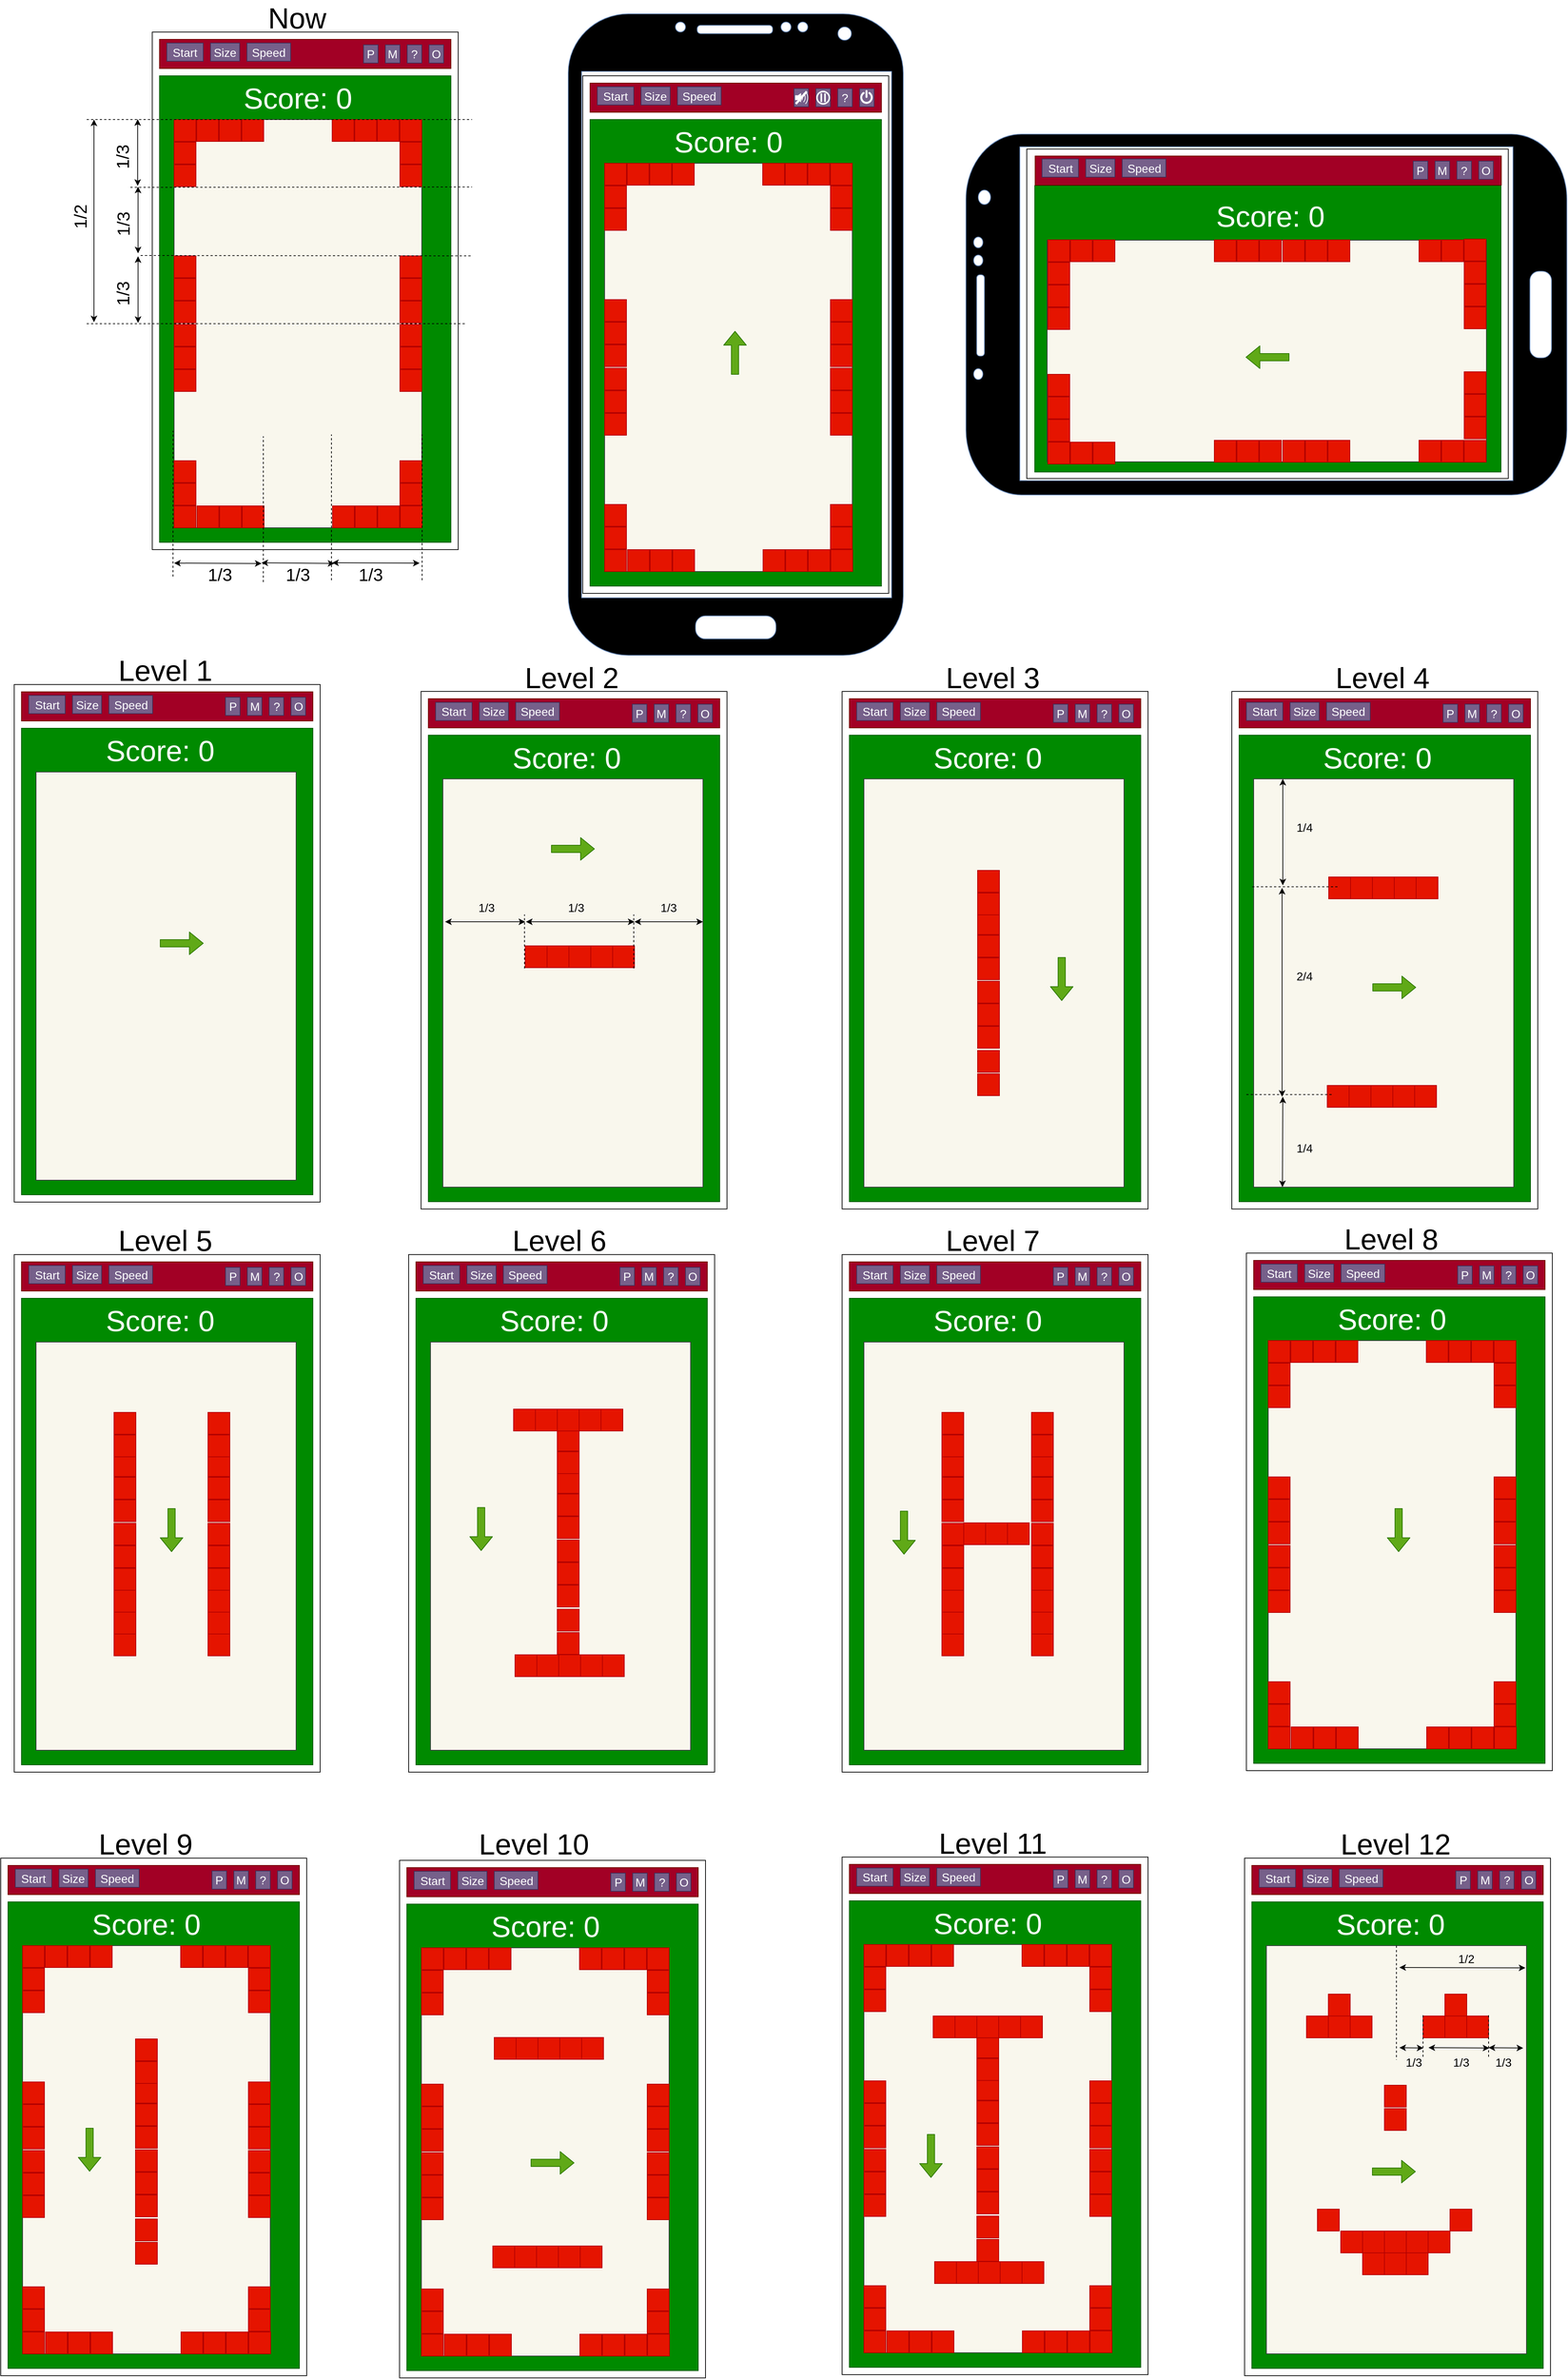 <mxfile version="12.1.7" type="device" pages="2"><diagram id="ky0pZ3FR4eYD6S8qcp-C" name="Screen"><mxGraphModel dx="2560" dy="1483" grid="1" gridSize="10" guides="1" tooltips="1" connect="1" arrows="1" fold="1" page="1" pageScale="1" pageWidth="1169" pageHeight="827" math="0" shadow="0"><root><mxCell id="0"/><mxCell id="1" parent="0"/><mxCell id="f7SAKiBYXx3W001ytPa_-549" value="" style="group" parent="1" vertex="1" connectable="0"><mxGeometry x="118.5" y="1692" width="420" height="750" as="geometry"/></mxCell><mxCell id="f7SAKiBYXx3W001ytPa_-409" value="" style="rounded=0;whiteSpace=wrap;html=1;" parent="f7SAKiBYXx3W001ytPa_-549" vertex="1"><mxGeometry y="40" width="420" height="710" as="geometry"/></mxCell><mxCell id="f7SAKiBYXx3W001ytPa_-410" value="" style="rounded=0;whiteSpace=wrap;html=1;fillColor=#a20025;strokeColor=#6F0000;fontColor=#ffffff;" parent="f7SAKiBYXx3W001ytPa_-549" vertex="1"><mxGeometry x="10" y="50" width="400" height="40" as="geometry"/></mxCell><mxCell id="f7SAKiBYXx3W001ytPa_-411" value="Start" style="rounded=0;whiteSpace=wrap;html=1;fillColor=#76608a;strokeColor=#432D57;fontColor=#ffffff;fontSize=16;" parent="f7SAKiBYXx3W001ytPa_-549" vertex="1"><mxGeometry x="20" y="55" width="50" height="25" as="geometry"/></mxCell><mxCell id="f7SAKiBYXx3W001ytPa_-412" value="Size" style="rounded=0;whiteSpace=wrap;html=1;fillColor=#76608a;strokeColor=#432D57;fontColor=#ffffff;fontSize=16;" parent="f7SAKiBYXx3W001ytPa_-549" vertex="1"><mxGeometry x="80" y="55" width="40" height="25" as="geometry"/></mxCell><mxCell id="f7SAKiBYXx3W001ytPa_-413" value="Speed" style="rounded=0;whiteSpace=wrap;html=1;fillColor=#76608a;strokeColor=#432D57;fontColor=#ffffff;fontSize=16;" parent="f7SAKiBYXx3W001ytPa_-549" vertex="1"><mxGeometry x="130" y="55" width="60" height="25" as="geometry"/></mxCell><mxCell id="f7SAKiBYXx3W001ytPa_-414" value="?" style="rounded=0;whiteSpace=wrap;html=1;fillColor=#76608a;strokeColor=#432D57;fontColor=#ffffff;fontSize=16;" parent="f7SAKiBYXx3W001ytPa_-549" vertex="1"><mxGeometry x="350" y="57.5" width="20" height="25" as="geometry"/></mxCell><mxCell id="f7SAKiBYXx3W001ytPa_-415" value="O" style="rounded=0;whiteSpace=wrap;html=1;fillColor=#76608a;strokeColor=#432D57;fontColor=#ffffff;fontSize=16;" parent="f7SAKiBYXx3W001ytPa_-549" vertex="1"><mxGeometry x="380" y="57.5" width="20" height="25" as="geometry"/></mxCell><mxCell id="f7SAKiBYXx3W001ytPa_-416" value="M" style="rounded=0;whiteSpace=wrap;html=1;fillColor=#76608a;strokeColor=#432D57;fontColor=#ffffff;fontSize=16;" parent="f7SAKiBYXx3W001ytPa_-549" vertex="1"><mxGeometry x="320" y="57.5" width="20" height="25" as="geometry"/></mxCell><mxCell id="f7SAKiBYXx3W001ytPa_-417" value="P" style="rounded=0;whiteSpace=wrap;html=1;fillColor=#76608a;strokeColor=#432D57;fontColor=#ffffff;fontSize=16;" parent="f7SAKiBYXx3W001ytPa_-549" vertex="1"><mxGeometry x="290" y="57.5" width="20" height="25" as="geometry"/></mxCell><mxCell id="f7SAKiBYXx3W001ytPa_-418" value="Score 0" style="rounded=0;whiteSpace=wrap;html=1;fontSize=16;fillColor=#008a00;strokeColor=#005700;fontColor=#ffffff;" parent="f7SAKiBYXx3W001ytPa_-549" vertex="1"><mxGeometry x="10" y="100" width="400" height="640" as="geometry"/></mxCell><mxCell id="f7SAKiBYXx3W001ytPa_-419" value="" style="rounded=0;whiteSpace=wrap;html=1;fontSize=16;fillColor=#f9f7ed;strokeColor=#36393d;" parent="f7SAKiBYXx3W001ytPa_-549" vertex="1"><mxGeometry x="30" y="160" width="357" height="560" as="geometry"/></mxCell><mxCell id="f7SAKiBYXx3W001ytPa_-420" value="Score: 0" style="text;html=1;strokeColor=none;fillColor=none;align=center;verticalAlign=middle;whiteSpace=wrap;rounded=0;fontSize=40;fontColor=#FFFFFF;" parent="f7SAKiBYXx3W001ytPa_-549" vertex="1"><mxGeometry x="110" y="100" width="180" height="60" as="geometry"/></mxCell><mxCell id="f7SAKiBYXx3W001ytPa_-421" value="Level 5" style="text;html=1;strokeColor=none;fillColor=none;align=center;verticalAlign=middle;whiteSpace=wrap;rounded=0;fontSize=40;fontColor=#000000;" parent="f7SAKiBYXx3W001ytPa_-549" vertex="1"><mxGeometry x="112" width="190" height="40" as="geometry"/></mxCell><mxCell id="f7SAKiBYXx3W001ytPa_-422" value="" style="whiteSpace=wrap;html=1;aspect=fixed;fontSize=40;fontColor=#ffffff;fillColor=#e51400;strokeColor=#B20000;" parent="f7SAKiBYXx3W001ytPa_-549" vertex="1"><mxGeometry x="137" y="470.5" width="30" height="30" as="geometry"/></mxCell><mxCell id="f7SAKiBYXx3W001ytPa_-423" value="" style="whiteSpace=wrap;html=1;aspect=fixed;fontSize=40;fontColor=#ffffff;fillColor=#e51400;strokeColor=#B20000;" parent="f7SAKiBYXx3W001ytPa_-549" vertex="1"><mxGeometry x="137" y="408.5" width="30" height="30" as="geometry"/></mxCell><mxCell id="f7SAKiBYXx3W001ytPa_-424" value="" style="whiteSpace=wrap;html=1;aspect=fixed;fontSize=40;fontColor=#ffffff;fillColor=#e51400;strokeColor=#B20000;" parent="f7SAKiBYXx3W001ytPa_-549" vertex="1"><mxGeometry x="137" y="345.5" width="30" height="30" as="geometry"/></mxCell><mxCell id="f7SAKiBYXx3W001ytPa_-425" value="" style="whiteSpace=wrap;html=1;aspect=fixed;fontSize=40;fontColor=#ffffff;fillColor=#e51400;strokeColor=#B20000;" parent="f7SAKiBYXx3W001ytPa_-549" vertex="1"><mxGeometry x="137" y="439.5" width="30" height="30" as="geometry"/></mxCell><mxCell id="f7SAKiBYXx3W001ytPa_-426" value="" style="whiteSpace=wrap;html=1;aspect=fixed;fontSize=40;fontColor=#ffffff;fillColor=#e51400;strokeColor=#B20000;" parent="f7SAKiBYXx3W001ytPa_-549" vertex="1"><mxGeometry x="137" y="376.5" width="30" height="30" as="geometry"/></mxCell><mxCell id="f7SAKiBYXx3W001ytPa_-427" value="" style="whiteSpace=wrap;html=1;aspect=fixed;fontSize=40;fontColor=#ffffff;fillColor=#e51400;strokeColor=#B20000;" parent="f7SAKiBYXx3W001ytPa_-549" vertex="1"><mxGeometry x="137" y="314.5" width="30" height="30" as="geometry"/></mxCell><mxCell id="f7SAKiBYXx3W001ytPa_-428" value="" style="whiteSpace=wrap;html=1;aspect=fixed;fontSize=40;fontColor=#ffffff;fillColor=#e51400;strokeColor=#B20000;" parent="f7SAKiBYXx3W001ytPa_-549" vertex="1"><mxGeometry x="137" y="530.5" width="30" height="30" as="geometry"/></mxCell><mxCell id="f7SAKiBYXx3W001ytPa_-429" value="" style="whiteSpace=wrap;html=1;aspect=fixed;fontSize=40;fontColor=#ffffff;fillColor=#e51400;strokeColor=#B20000;" parent="f7SAKiBYXx3W001ytPa_-549" vertex="1"><mxGeometry x="137" y="287.5" width="30" height="30" as="geometry"/></mxCell><mxCell id="f7SAKiBYXx3W001ytPa_-431" value="" style="whiteSpace=wrap;html=1;aspect=fixed;fontSize=40;fontColor=#ffffff;fillColor=#e51400;strokeColor=#B20000;" parent="f7SAKiBYXx3W001ytPa_-549" vertex="1"><mxGeometry x="137" y="256.5" width="30" height="30" as="geometry"/></mxCell><mxCell id="f7SAKiBYXx3W001ytPa_-432" value="" style="whiteSpace=wrap;html=1;aspect=fixed;fontSize=40;fontColor=#ffffff;fillColor=#e51400;strokeColor=#B20000;" parent="f7SAKiBYXx3W001ytPa_-549" vertex="1"><mxGeometry x="137" y="500.5" width="30" height="30" as="geometry"/></mxCell><mxCell id="f7SAKiBYXx3W001ytPa_-433" value="" style="whiteSpace=wrap;html=1;aspect=fixed;fontSize=40;fontColor=#ffffff;fillColor=#e51400;strokeColor=#B20000;" parent="f7SAKiBYXx3W001ytPa_-549" vertex="1"><mxGeometry x="266" y="470.5" width="30" height="30" as="geometry"/></mxCell><mxCell id="f7SAKiBYXx3W001ytPa_-434" value="" style="whiteSpace=wrap;html=1;aspect=fixed;fontSize=40;fontColor=#ffffff;fillColor=#e51400;strokeColor=#B20000;" parent="f7SAKiBYXx3W001ytPa_-549" vertex="1"><mxGeometry x="266" y="408.5" width="30" height="30" as="geometry"/></mxCell><mxCell id="f7SAKiBYXx3W001ytPa_-435" value="" style="whiteSpace=wrap;html=1;aspect=fixed;fontSize=40;fontColor=#ffffff;fillColor=#e51400;strokeColor=#B20000;" parent="f7SAKiBYXx3W001ytPa_-549" vertex="1"><mxGeometry x="266" y="345.5" width="30" height="30" as="geometry"/></mxCell><mxCell id="f7SAKiBYXx3W001ytPa_-436" value="" style="whiteSpace=wrap;html=1;aspect=fixed;fontSize=40;fontColor=#ffffff;fillColor=#e51400;strokeColor=#B20000;" parent="f7SAKiBYXx3W001ytPa_-549" vertex="1"><mxGeometry x="266" y="439.5" width="30" height="30" as="geometry"/></mxCell><mxCell id="f7SAKiBYXx3W001ytPa_-437" value="" style="whiteSpace=wrap;html=1;aspect=fixed;fontSize=40;fontColor=#ffffff;fillColor=#e51400;strokeColor=#B20000;" parent="f7SAKiBYXx3W001ytPa_-549" vertex="1"><mxGeometry x="266" y="376.5" width="30" height="30" as="geometry"/></mxCell><mxCell id="f7SAKiBYXx3W001ytPa_-438" value="" style="whiteSpace=wrap;html=1;aspect=fixed;fontSize=40;fontColor=#ffffff;fillColor=#e51400;strokeColor=#B20000;" parent="f7SAKiBYXx3W001ytPa_-549" vertex="1"><mxGeometry x="266" y="314.5" width="30" height="30" as="geometry"/></mxCell><mxCell id="f7SAKiBYXx3W001ytPa_-439" value="" style="whiteSpace=wrap;html=1;aspect=fixed;fontSize=40;fontColor=#ffffff;fillColor=#e51400;strokeColor=#B20000;" parent="f7SAKiBYXx3W001ytPa_-549" vertex="1"><mxGeometry x="266" y="530.5" width="30" height="30" as="geometry"/></mxCell><mxCell id="f7SAKiBYXx3W001ytPa_-440" value="" style="whiteSpace=wrap;html=1;aspect=fixed;fontSize=40;fontColor=#ffffff;fillColor=#e51400;strokeColor=#B20000;" parent="f7SAKiBYXx3W001ytPa_-549" vertex="1"><mxGeometry x="266" y="287.5" width="30" height="30" as="geometry"/></mxCell><mxCell id="f7SAKiBYXx3W001ytPa_-441" value="" style="whiteSpace=wrap;html=1;aspect=fixed;fontSize=40;fontColor=#ffffff;fillColor=#e51400;strokeColor=#B20000;" parent="f7SAKiBYXx3W001ytPa_-549" vertex="1"><mxGeometry x="266" y="256.5" width="30" height="30" as="geometry"/></mxCell><mxCell id="f7SAKiBYXx3W001ytPa_-442" value="" style="whiteSpace=wrap;html=1;aspect=fixed;fontSize=40;fontColor=#ffffff;fillColor=#e51400;strokeColor=#B20000;" parent="f7SAKiBYXx3W001ytPa_-549" vertex="1"><mxGeometry x="266" y="500.5" width="30" height="30" as="geometry"/></mxCell><mxCell id="f7SAKiBYXx3W001ytPa_-547" value="" style="whiteSpace=wrap;html=1;aspect=fixed;fontSize=40;fontColor=#ffffff;fillColor=#e51400;strokeColor=#B20000;" parent="f7SAKiBYXx3W001ytPa_-549" vertex="1"><mxGeometry x="137" y="560.5" width="30" height="30" as="geometry"/></mxCell><mxCell id="f7SAKiBYXx3W001ytPa_-548" value="" style="whiteSpace=wrap;html=1;aspect=fixed;fontSize=40;fontColor=#ffffff;fillColor=#e51400;strokeColor=#B20000;" parent="f7SAKiBYXx3W001ytPa_-549" vertex="1"><mxGeometry x="266" y="560.5" width="30" height="30" as="geometry"/></mxCell><mxCell id="65LT25ywfnbDwNn3nNsO-49" value="" style="shape=flexArrow;endArrow=classic;html=1;fontSize=16;fillColor=#60a917;strokeColor=#2D7600;" parent="f7SAKiBYXx3W001ytPa_-549" edge="1"><mxGeometry width="50" height="50" relative="1" as="geometry"><mxPoint x="216" y="388" as="sourcePoint"/><mxPoint x="216" y="448" as="targetPoint"/></mxGeometry></mxCell><mxCell id="NP-43PCbiGT2b2k_BXbo-81" value="" style="rounded=0;whiteSpace=wrap;html=1;" parent="1" vertex="1"><mxGeometry x="308" y="55" width="420" height="710" as="geometry"/></mxCell><mxCell id="NP-43PCbiGT2b2k_BXbo-82" value="" style="rounded=0;whiteSpace=wrap;html=1;fillColor=#a20025;strokeColor=#6F0000;fontColor=#ffffff;" parent="1" vertex="1"><mxGeometry x="318" y="65" width="400" height="40" as="geometry"/></mxCell><mxCell id="NP-43PCbiGT2b2k_BXbo-83" value="Start" style="rounded=0;whiteSpace=wrap;html=1;fillColor=#76608a;strokeColor=#432D57;fontColor=#ffffff;fontSize=16;" parent="1" vertex="1"><mxGeometry x="328" y="70" width="50" height="25" as="geometry"/></mxCell><mxCell id="NP-43PCbiGT2b2k_BXbo-84" value="Size" style="rounded=0;whiteSpace=wrap;html=1;fillColor=#76608a;strokeColor=#432D57;fontColor=#ffffff;fontSize=16;" parent="1" vertex="1"><mxGeometry x="388" y="70" width="40" height="25" as="geometry"/></mxCell><mxCell id="NP-43PCbiGT2b2k_BXbo-85" value="Speed" style="rounded=0;whiteSpace=wrap;html=1;fillColor=#76608a;strokeColor=#432D57;fontColor=#ffffff;fontSize=16;" parent="1" vertex="1"><mxGeometry x="438" y="70" width="60" height="25" as="geometry"/></mxCell><mxCell id="NP-43PCbiGT2b2k_BXbo-86" value="?" style="rounded=0;whiteSpace=wrap;html=1;fillColor=#76608a;strokeColor=#432D57;fontColor=#ffffff;fontSize=16;" parent="1" vertex="1"><mxGeometry x="658" y="72.5" width="20" height="25" as="geometry"/></mxCell><mxCell id="NP-43PCbiGT2b2k_BXbo-87" value="O" style="rounded=0;whiteSpace=wrap;html=1;fillColor=#76608a;strokeColor=#432D57;fontColor=#ffffff;fontSize=16;" parent="1" vertex="1"><mxGeometry x="688" y="72.5" width="20" height="25" as="geometry"/></mxCell><mxCell id="NP-43PCbiGT2b2k_BXbo-88" value="M" style="rounded=0;whiteSpace=wrap;html=1;fillColor=#76608a;strokeColor=#432D57;fontColor=#ffffff;fontSize=16;" parent="1" vertex="1"><mxGeometry x="628" y="72.5" width="20" height="25" as="geometry"/></mxCell><mxCell id="NP-43PCbiGT2b2k_BXbo-89" value="P" style="rounded=0;whiteSpace=wrap;html=1;fillColor=#76608a;strokeColor=#432D57;fontColor=#ffffff;fontSize=16;" parent="1" vertex="1"><mxGeometry x="598" y="72.5" width="20" height="25" as="geometry"/></mxCell><mxCell id="NP-43PCbiGT2b2k_BXbo-90" value="Score 0" style="rounded=0;whiteSpace=wrap;html=1;fontSize=16;fillColor=#008a00;strokeColor=#005700;fontColor=#ffffff;" parent="1" vertex="1"><mxGeometry x="318" y="115" width="400" height="640" as="geometry"/></mxCell><mxCell id="NP-43PCbiGT2b2k_BXbo-91" value="" style="rounded=0;whiteSpace=wrap;html=1;fontSize=16;fillColor=#f9f7ed;strokeColor=#36393d;" parent="1" vertex="1"><mxGeometry x="338" y="175" width="340" height="560" as="geometry"/></mxCell><mxCell id="NP-43PCbiGT2b2k_BXbo-92" value="Score: 0" style="text;html=1;strokeColor=none;fillColor=none;align=center;verticalAlign=middle;whiteSpace=wrap;rounded=0;fontSize=40;fontColor=#FFFFFF;" parent="1" vertex="1"><mxGeometry x="418" y="115" width="180" height="60" as="geometry"/></mxCell><mxCell id="NP-43PCbiGT2b2k_BXbo-93" value="" style="whiteSpace=wrap;html=1;aspect=fixed;fontSize=40;fontColor=#ffffff;fillColor=#e51400;strokeColor=#B20000;" parent="1" vertex="1"><mxGeometry x="338" y="674" width="30" height="30" as="geometry"/></mxCell><mxCell id="NP-43PCbiGT2b2k_BXbo-95" value="" style="whiteSpace=wrap;html=1;aspect=fixed;fontSize=40;fontColor=#ffffff;fillColor=#e51400;strokeColor=#B20000;" parent="1" vertex="1"><mxGeometry x="338" y="643" width="30" height="30" as="geometry"/></mxCell><mxCell id="NP-43PCbiGT2b2k_BXbo-100" value="" style="whiteSpace=wrap;html=1;aspect=fixed;fontSize=40;fontColor=#ffffff;fillColor=#e51400;strokeColor=#B20000;" parent="1" vertex="1"><mxGeometry x="338" y="518" width="30" height="30" as="geometry"/></mxCell><mxCell id="NP-43PCbiGT2b2k_BXbo-101" value="" style="whiteSpace=wrap;html=1;aspect=fixed;fontSize=40;fontColor=#ffffff;fillColor=#e51400;strokeColor=#B20000;" parent="1" vertex="1"><mxGeometry x="338" y="456" width="30" height="30" as="geometry"/></mxCell><mxCell id="NP-43PCbiGT2b2k_BXbo-102" value="" style="whiteSpace=wrap;html=1;aspect=fixed;fontSize=40;fontColor=#ffffff;fillColor=#e51400;strokeColor=#B20000;" parent="1" vertex="1"><mxGeometry x="338" y="393" width="30" height="30" as="geometry"/></mxCell><mxCell id="NP-43PCbiGT2b2k_BXbo-105" value="" style="whiteSpace=wrap;html=1;aspect=fixed;fontSize=40;fontColor=#ffffff;fillColor=#e51400;strokeColor=#B20000;" parent="1" vertex="1"><mxGeometry x="338" y="237" width="30" height="30" as="geometry"/></mxCell><mxCell id="NP-43PCbiGT2b2k_BXbo-107" value="" style="whiteSpace=wrap;html=1;aspect=fixed;fontSize=40;fontColor=#ffffff;fillColor=#e51400;strokeColor=#B20000;" parent="1" vertex="1"><mxGeometry x="648" y="175" width="30" height="30" as="geometry"/></mxCell><mxCell id="NP-43PCbiGT2b2k_BXbo-108" value="" style="whiteSpace=wrap;html=1;aspect=fixed;fontSize=40;fontColor=#ffffff;fillColor=#e51400;strokeColor=#B20000;" parent="1" vertex="1"><mxGeometry x="338" y="705" width="30" height="30" as="geometry"/></mxCell><mxCell id="NP-43PCbiGT2b2k_BXbo-112" value="" style="whiteSpace=wrap;html=1;aspect=fixed;fontSize=40;fontColor=#ffffff;fillColor=#e51400;strokeColor=#B20000;" parent="1" vertex="1"><mxGeometry x="338" y="487" width="30" height="30" as="geometry"/></mxCell><mxCell id="NP-43PCbiGT2b2k_BXbo-113" value="" style="whiteSpace=wrap;html=1;aspect=fixed;fontSize=40;fontColor=#ffffff;fillColor=#e51400;strokeColor=#B20000;" parent="1" vertex="1"><mxGeometry x="338" y="424" width="30" height="30" as="geometry"/></mxCell><mxCell id="NP-43PCbiGT2b2k_BXbo-114" value="" style="whiteSpace=wrap;html=1;aspect=fixed;fontSize=40;fontColor=#ffffff;fillColor=#e51400;strokeColor=#B20000;" parent="1" vertex="1"><mxGeometry x="338" y="362" width="30" height="30" as="geometry"/></mxCell><mxCell id="NP-43PCbiGT2b2k_BXbo-116" value="" style="whiteSpace=wrap;html=1;aspect=fixed;fontSize=40;fontColor=#ffffff;fillColor=#e51400;strokeColor=#B20000;" parent="1" vertex="1"><mxGeometry x="338" y="206" width="30" height="30" as="geometry"/></mxCell><mxCell id="NP-43PCbiGT2b2k_BXbo-117" value="" style="whiteSpace=wrap;html=1;aspect=fixed;fontSize=40;fontColor=#ffffff;fillColor=#e51400;strokeColor=#B20000;" parent="1" vertex="1"><mxGeometry x="338" y="175" width="30" height="30" as="geometry"/></mxCell><mxCell id="NP-43PCbiGT2b2k_BXbo-118" value="" style="whiteSpace=wrap;html=1;aspect=fixed;fontSize=40;fontColor=#ffffff;fillColor=#e51400;strokeColor=#B20000;" parent="1" vertex="1"><mxGeometry x="369" y="175" width="30" height="30" as="geometry"/></mxCell><mxCell id="NP-43PCbiGT2b2k_BXbo-119" value="" style="whiteSpace=wrap;html=1;aspect=fixed;fontSize=40;fontColor=#ffffff;fillColor=#e51400;strokeColor=#B20000;" parent="1" vertex="1"><mxGeometry x="400" y="175" width="30" height="30" as="geometry"/></mxCell><mxCell id="NP-43PCbiGT2b2k_BXbo-120" value="" style="whiteSpace=wrap;html=1;aspect=fixed;fontSize=40;fontColor=#ffffff;fillColor=#e51400;strokeColor=#B20000;" parent="1" vertex="1"><mxGeometry x="431" y="175" width="30" height="30" as="geometry"/></mxCell><mxCell id="NP-43PCbiGT2b2k_BXbo-121" value="" style="whiteSpace=wrap;html=1;aspect=fixed;fontSize=40;fontColor=#ffffff;fillColor=#e51400;strokeColor=#B20000;" parent="1" vertex="1"><mxGeometry x="586" y="175" width="30" height="30" as="geometry"/></mxCell><mxCell id="NP-43PCbiGT2b2k_BXbo-122" value="" style="whiteSpace=wrap;html=1;aspect=fixed;fontSize=40;fontColor=#ffffff;fillColor=#e51400;strokeColor=#B20000;" parent="1" vertex="1"><mxGeometry x="617" y="175" width="30" height="30" as="geometry"/></mxCell><mxCell id="NP-43PCbiGT2b2k_BXbo-124" value="" style="whiteSpace=wrap;html=1;aspect=fixed;fontSize=40;fontColor=#ffffff;fillColor=#e51400;strokeColor=#B20000;" parent="1" vertex="1"><mxGeometry x="555" y="175" width="30" height="30" as="geometry"/></mxCell><mxCell id="NP-43PCbiGT2b2k_BXbo-141" value="" style="whiteSpace=wrap;html=1;aspect=fixed;fontSize=40;fontColor=#ffffff;fillColor=#e51400;strokeColor=#B20000;" parent="1" vertex="1"><mxGeometry x="648.5" y="705" width="30" height="30" as="geometry"/></mxCell><mxCell id="NP-43PCbiGT2b2k_BXbo-142" value="" style="whiteSpace=wrap;html=1;aspect=fixed;fontSize=40;fontColor=#ffffff;fillColor=#e51400;strokeColor=#B20000;" parent="1" vertex="1"><mxGeometry x="369.5" y="705" width="30" height="30" as="geometry"/></mxCell><mxCell id="NP-43PCbiGT2b2k_BXbo-143" value="" style="whiteSpace=wrap;html=1;aspect=fixed;fontSize=40;fontColor=#ffffff;fillColor=#e51400;strokeColor=#B20000;" parent="1" vertex="1"><mxGeometry x="400.5" y="705" width="30" height="30" as="geometry"/></mxCell><mxCell id="NP-43PCbiGT2b2k_BXbo-144" value="" style="whiteSpace=wrap;html=1;aspect=fixed;fontSize=40;fontColor=#ffffff;fillColor=#e51400;strokeColor=#B20000;" parent="1" vertex="1"><mxGeometry x="431.5" y="705" width="30" height="30" as="geometry"/></mxCell><mxCell id="NP-43PCbiGT2b2k_BXbo-145" value="" style="whiteSpace=wrap;html=1;aspect=fixed;fontSize=40;fontColor=#ffffff;fillColor=#e51400;strokeColor=#B20000;" parent="1" vertex="1"><mxGeometry x="586.5" y="705" width="30" height="30" as="geometry"/></mxCell><mxCell id="NP-43PCbiGT2b2k_BXbo-146" value="" style="whiteSpace=wrap;html=1;aspect=fixed;fontSize=40;fontColor=#ffffff;fillColor=#e51400;strokeColor=#B20000;" parent="1" vertex="1"><mxGeometry x="617.5" y="705" width="30" height="30" as="geometry"/></mxCell><mxCell id="NP-43PCbiGT2b2k_BXbo-148" value="" style="whiteSpace=wrap;html=1;aspect=fixed;fontSize=40;fontColor=#ffffff;fillColor=#e51400;strokeColor=#B20000;" parent="1" vertex="1"><mxGeometry x="555.5" y="705" width="30" height="30" as="geometry"/></mxCell><mxCell id="NP-43PCbiGT2b2k_BXbo-151" value="" style="whiteSpace=wrap;html=1;aspect=fixed;fontSize=40;fontColor=#ffffff;fillColor=#e51400;strokeColor=#B20000;" parent="1" vertex="1"><mxGeometry x="648" y="674" width="30" height="30" as="geometry"/></mxCell><mxCell id="NP-43PCbiGT2b2k_BXbo-152" value="" style="whiteSpace=wrap;html=1;aspect=fixed;fontSize=40;fontColor=#ffffff;fillColor=#e51400;strokeColor=#B20000;" parent="1" vertex="1"><mxGeometry x="648" y="643" width="30" height="30" as="geometry"/></mxCell><mxCell id="NP-43PCbiGT2b2k_BXbo-153" value="" style="whiteSpace=wrap;html=1;aspect=fixed;fontSize=40;fontColor=#ffffff;fillColor=#e51400;strokeColor=#B20000;" parent="1" vertex="1"><mxGeometry x="648" y="518" width="30" height="30" as="geometry"/></mxCell><mxCell id="NP-43PCbiGT2b2k_BXbo-154" value="" style="whiteSpace=wrap;html=1;aspect=fixed;fontSize=40;fontColor=#ffffff;fillColor=#e51400;strokeColor=#B20000;" parent="1" vertex="1"><mxGeometry x="648" y="456" width="30" height="30" as="geometry"/></mxCell><mxCell id="NP-43PCbiGT2b2k_BXbo-155" value="" style="whiteSpace=wrap;html=1;aspect=fixed;fontSize=40;fontColor=#ffffff;fillColor=#e51400;strokeColor=#B20000;" parent="1" vertex="1"><mxGeometry x="648" y="393" width="30" height="30" as="geometry"/></mxCell><mxCell id="NP-43PCbiGT2b2k_BXbo-158" value="" style="whiteSpace=wrap;html=1;aspect=fixed;fontSize=40;fontColor=#ffffff;fillColor=#e51400;strokeColor=#B20000;" parent="1" vertex="1"><mxGeometry x="648" y="237" width="30" height="30" as="geometry"/></mxCell><mxCell id="NP-43PCbiGT2b2k_BXbo-162" value="" style="whiteSpace=wrap;html=1;aspect=fixed;fontSize=40;fontColor=#ffffff;fillColor=#e51400;strokeColor=#B20000;" parent="1" vertex="1"><mxGeometry x="648" y="487" width="30" height="30" as="geometry"/></mxCell><mxCell id="NP-43PCbiGT2b2k_BXbo-163" value="" style="whiteSpace=wrap;html=1;aspect=fixed;fontSize=40;fontColor=#ffffff;fillColor=#e51400;strokeColor=#B20000;" parent="1" vertex="1"><mxGeometry x="648" y="424" width="30" height="30" as="geometry"/></mxCell><mxCell id="NP-43PCbiGT2b2k_BXbo-164" value="" style="whiteSpace=wrap;html=1;aspect=fixed;fontSize=40;fontColor=#ffffff;fillColor=#e51400;strokeColor=#B20000;" parent="1" vertex="1"><mxGeometry x="648" y="362" width="30" height="30" as="geometry"/></mxCell><mxCell id="NP-43PCbiGT2b2k_BXbo-166" value="" style="whiteSpace=wrap;html=1;aspect=fixed;fontSize=40;fontColor=#ffffff;fillColor=#e51400;strokeColor=#B20000;" parent="1" vertex="1"><mxGeometry x="648" y="206" width="30" height="30" as="geometry"/></mxCell><mxCell id="NP-43PCbiGT2b2k_BXbo-423" value="Now" style="text;html=1;strokeColor=none;fillColor=none;align=center;verticalAlign=middle;whiteSpace=wrap;rounded=0;fontSize=40;fontColor=#000000;" parent="1" vertex="1"><mxGeometry x="412" y="15" width="190" height="40" as="geometry"/></mxCell><mxCell id="NP-43PCbiGT2b2k_BXbo-428" value="" style="endArrow=none;dashed=1;html=1;fontSize=40;fontColor=#000000;" parent="1" edge="1"><mxGeometry width="50" height="50" relative="1" as="geometry"><mxPoint x="218" y="455" as="sourcePoint"/><mxPoint x="738" y="455" as="targetPoint"/></mxGeometry></mxCell><mxCell id="NP-43PCbiGT2b2k_BXbo-429" value="" style="endArrow=none;dashed=1;html=1;fontSize=40;fontColor=#000000;" parent="1" edge="1"><mxGeometry width="50" height="50" relative="1" as="geometry"><mxPoint x="292" y="361.5" as="sourcePoint"/><mxPoint x="747" y="362" as="targetPoint"/></mxGeometry></mxCell><mxCell id="NP-43PCbiGT2b2k_BXbo-430" value="" style="endArrow=none;dashed=1;html=1;fontSize=40;fontColor=#000000;" parent="1" edge="1"><mxGeometry width="50" height="50" relative="1" as="geometry"><mxPoint x="278" y="268" as="sourcePoint"/><mxPoint x="747" y="267.5" as="targetPoint"/></mxGeometry></mxCell><mxCell id="NP-43PCbiGT2b2k_BXbo-431" value="" style="endArrow=none;dashed=1;html=1;fontSize=40;fontColor=#000000;" parent="1" edge="1"><mxGeometry width="50" height="50" relative="1" as="geometry"><mxPoint x="218" y="175" as="sourcePoint"/><mxPoint x="747" y="175" as="targetPoint"/></mxGeometry></mxCell><mxCell id="NP-43PCbiGT2b2k_BXbo-432" value="" style="endArrow=classic;startArrow=classic;html=1;fontSize=40;fontColor=#000000;" parent="1" edge="1"><mxGeometry width="50" height="50" relative="1" as="geometry"><mxPoint x="228" y="453" as="sourcePoint"/><mxPoint x="228" y="175" as="targetPoint"/></mxGeometry></mxCell><mxCell id="NP-43PCbiGT2b2k_BXbo-433" value="1/2" style="text;html=1;strokeColor=none;fillColor=none;align=center;verticalAlign=middle;whiteSpace=wrap;rounded=0;fontSize=24;fontColor=#000000;rotation=-90;" parent="1" vertex="1"><mxGeometry x="190" y="298" width="40" height="20" as="geometry"/></mxCell><mxCell id="NP-43PCbiGT2b2k_BXbo-435" value="" style="endArrow=classic;startArrow=classic;html=1;fontSize=40;fontColor=#000000;" parent="1" edge="1"><mxGeometry width="50" height="50" relative="1" as="geometry"><mxPoint x="288" y="266" as="sourcePoint"/><mxPoint x="288" y="174.5" as="targetPoint"/></mxGeometry></mxCell><mxCell id="NP-43PCbiGT2b2k_BXbo-436" value="1/3" style="text;html=1;strokeColor=none;fillColor=none;align=center;verticalAlign=middle;whiteSpace=wrap;rounded=0;fontSize=24;fontColor=#000000;rotation=-90;" parent="1" vertex="1"><mxGeometry x="248" y="216" width="40" height="20" as="geometry"/></mxCell><mxCell id="NP-43PCbiGT2b2k_BXbo-437" value="1/3" style="text;html=1;strokeColor=none;fillColor=none;align=center;verticalAlign=middle;whiteSpace=wrap;rounded=0;fontSize=24;fontColor=#000000;rotation=-90;" parent="1" vertex="1"><mxGeometry x="248.5" y="308.5" width="40" height="20" as="geometry"/></mxCell><mxCell id="NP-43PCbiGT2b2k_BXbo-438" value="" style="endArrow=classic;startArrow=classic;html=1;fontSize=40;fontColor=#000000;" parent="1" edge="1"><mxGeometry width="50" height="50" relative="1" as="geometry"><mxPoint x="288.5" y="358.5" as="sourcePoint"/><mxPoint x="288.5" y="267" as="targetPoint"/></mxGeometry></mxCell><mxCell id="NP-43PCbiGT2b2k_BXbo-439" value="1/3" style="text;html=1;strokeColor=none;fillColor=none;align=center;verticalAlign=middle;whiteSpace=wrap;rounded=0;fontSize=24;fontColor=#000000;rotation=-90;" parent="1" vertex="1"><mxGeometry x="248.5" y="404" width="40" height="20" as="geometry"/></mxCell><mxCell id="NP-43PCbiGT2b2k_BXbo-440" value="" style="endArrow=classic;startArrow=classic;html=1;fontSize=40;fontColor=#000000;" parent="1" edge="1"><mxGeometry width="50" height="50" relative="1" as="geometry"><mxPoint x="288.5" y="454.0" as="sourcePoint"/><mxPoint x="288.5" y="362.5" as="targetPoint"/></mxGeometry></mxCell><mxCell id="NP-43PCbiGT2b2k_BXbo-441" value="" style="endArrow=none;dashed=1;html=1;fontSize=40;fontColor=#000000;" parent="1" edge="1"><mxGeometry width="50" height="50" relative="1" as="geometry"><mxPoint x="554" y="807" as="sourcePoint"/><mxPoint x="554" y="607" as="targetPoint"/></mxGeometry></mxCell><mxCell id="NP-43PCbiGT2b2k_BXbo-442" value="" style="endArrow=none;dashed=1;html=1;fontSize=40;fontColor=#000000;" parent="1" edge="1"><mxGeometry width="50" height="50" relative="1" as="geometry"><mxPoint x="678.5" y="807.0" as="sourcePoint"/><mxPoint x="678.5" y="607" as="targetPoint"/></mxGeometry></mxCell><mxCell id="NP-43PCbiGT2b2k_BXbo-443" value="" style="endArrow=none;dashed=1;html=1;fontSize=40;fontColor=#000000;" parent="1" edge="1"><mxGeometry width="50" height="50" relative="1" as="geometry"><mxPoint x="460.5" y="809.5" as="sourcePoint"/><mxPoint x="460.5" y="609.5" as="targetPoint"/></mxGeometry></mxCell><mxCell id="NP-43PCbiGT2b2k_BXbo-444" value="" style="endArrow=none;dashed=1;html=1;fontSize=40;fontColor=#000000;" parent="1" edge="1"><mxGeometry width="50" height="50" relative="1" as="geometry"><mxPoint x="336.5" y="802.0" as="sourcePoint"/><mxPoint x="336.5" y="602" as="targetPoint"/></mxGeometry></mxCell><mxCell id="7vBW2u2Ai_yn6pOHO7AH-1" value="" style="endArrow=classic;startArrow=classic;html=1;fontSize=40;fontColor=#000000;" parent="1" edge="1"><mxGeometry width="50" height="50" relative="1" as="geometry"><mxPoint x="338" y="783.5" as="sourcePoint"/><mxPoint x="458" y="784" as="targetPoint"/></mxGeometry></mxCell><mxCell id="7vBW2u2Ai_yn6pOHO7AH-2" value="" style="endArrow=classic;startArrow=classic;html=1;fontSize=40;fontColor=#000000;" parent="1" edge="1"><mxGeometry width="50" height="50" relative="1" as="geometry"><mxPoint x="458" y="783" as="sourcePoint"/><mxPoint x="558" y="784" as="targetPoint"/></mxGeometry></mxCell><mxCell id="7vBW2u2Ai_yn6pOHO7AH-3" value="" style="endArrow=classic;startArrow=classic;html=1;fontSize=40;fontColor=#000000;" parent="1" edge="1"><mxGeometry width="50" height="50" relative="1" as="geometry"><mxPoint x="555" y="783" as="sourcePoint"/><mxPoint x="675" y="783.5" as="targetPoint"/></mxGeometry></mxCell><mxCell id="7vBW2u2Ai_yn6pOHO7AH-4" value="1/3" style="text;html=1;strokeColor=none;fillColor=none;align=center;verticalAlign=middle;whiteSpace=wrap;rounded=0;fontSize=24;fontColor=#000000;rotation=0;" parent="1" vertex="1"><mxGeometry x="380.5" y="790" width="40" height="20" as="geometry"/></mxCell><mxCell id="7vBW2u2Ai_yn6pOHO7AH-5" value="1/3" style="text;html=1;strokeColor=none;fillColor=none;align=center;verticalAlign=middle;whiteSpace=wrap;rounded=0;fontSize=24;fontColor=#000000;rotation=0;" parent="1" vertex="1"><mxGeometry x="488" y="790" width="40" height="20" as="geometry"/></mxCell><mxCell id="7vBW2u2Ai_yn6pOHO7AH-6" value="1/3" style="text;html=1;strokeColor=none;fillColor=none;align=center;verticalAlign=middle;whiteSpace=wrap;rounded=0;fontSize=24;fontColor=#000000;rotation=0;" parent="1" vertex="1"><mxGeometry x="588" y="790" width="40" height="20" as="geometry"/></mxCell><mxCell id="f7SAKiBYXx3W001ytPa_-535" value="" style="group" parent="1" vertex="1" connectable="0"><mxGeometry x="1255" y="1692" width="420" height="750" as="geometry"/></mxCell><mxCell id="f7SAKiBYXx3W001ytPa_-476" value="" style="rounded=0;whiteSpace=wrap;html=1;" parent="f7SAKiBYXx3W001ytPa_-535" vertex="1"><mxGeometry y="40" width="420" height="710" as="geometry"/></mxCell><mxCell id="f7SAKiBYXx3W001ytPa_-477" value="" style="rounded=0;whiteSpace=wrap;html=1;fillColor=#a20025;strokeColor=#6F0000;fontColor=#ffffff;" parent="f7SAKiBYXx3W001ytPa_-535" vertex="1"><mxGeometry x="10" y="50" width="400" height="40" as="geometry"/></mxCell><mxCell id="f7SAKiBYXx3W001ytPa_-478" value="Start" style="rounded=0;whiteSpace=wrap;html=1;fillColor=#76608a;strokeColor=#432D57;fontColor=#ffffff;fontSize=16;" parent="f7SAKiBYXx3W001ytPa_-535" vertex="1"><mxGeometry x="20" y="55" width="50" height="25" as="geometry"/></mxCell><mxCell id="f7SAKiBYXx3W001ytPa_-479" value="Size" style="rounded=0;whiteSpace=wrap;html=1;fillColor=#76608a;strokeColor=#432D57;fontColor=#ffffff;fontSize=16;" parent="f7SAKiBYXx3W001ytPa_-535" vertex="1"><mxGeometry x="80" y="55" width="40" height="25" as="geometry"/></mxCell><mxCell id="f7SAKiBYXx3W001ytPa_-480" value="Speed" style="rounded=0;whiteSpace=wrap;html=1;fillColor=#76608a;strokeColor=#432D57;fontColor=#ffffff;fontSize=16;" parent="f7SAKiBYXx3W001ytPa_-535" vertex="1"><mxGeometry x="130" y="55" width="60" height="25" as="geometry"/></mxCell><mxCell id="f7SAKiBYXx3W001ytPa_-481" value="?" style="rounded=0;whiteSpace=wrap;html=1;fillColor=#76608a;strokeColor=#432D57;fontColor=#ffffff;fontSize=16;" parent="f7SAKiBYXx3W001ytPa_-535" vertex="1"><mxGeometry x="350" y="57.5" width="20" height="25" as="geometry"/></mxCell><mxCell id="f7SAKiBYXx3W001ytPa_-482" value="O" style="rounded=0;whiteSpace=wrap;html=1;fillColor=#76608a;strokeColor=#432D57;fontColor=#ffffff;fontSize=16;" parent="f7SAKiBYXx3W001ytPa_-535" vertex="1"><mxGeometry x="380" y="57.5" width="20" height="25" as="geometry"/></mxCell><mxCell id="f7SAKiBYXx3W001ytPa_-483" value="M" style="rounded=0;whiteSpace=wrap;html=1;fillColor=#76608a;strokeColor=#432D57;fontColor=#ffffff;fontSize=16;" parent="f7SAKiBYXx3W001ytPa_-535" vertex="1"><mxGeometry x="320" y="57.5" width="20" height="25" as="geometry"/></mxCell><mxCell id="f7SAKiBYXx3W001ytPa_-484" value="P" style="rounded=0;whiteSpace=wrap;html=1;fillColor=#76608a;strokeColor=#432D57;fontColor=#ffffff;fontSize=16;" parent="f7SAKiBYXx3W001ytPa_-535" vertex="1"><mxGeometry x="290" y="57.5" width="20" height="25" as="geometry"/></mxCell><mxCell id="f7SAKiBYXx3W001ytPa_-485" value="Score 0" style="rounded=0;whiteSpace=wrap;html=1;fontSize=16;fillColor=#008a00;strokeColor=#005700;fontColor=#ffffff;" parent="f7SAKiBYXx3W001ytPa_-535" vertex="1"><mxGeometry x="10" y="100" width="400" height="640" as="geometry"/></mxCell><mxCell id="f7SAKiBYXx3W001ytPa_-486" value="" style="rounded=0;whiteSpace=wrap;html=1;fontSize=16;fillColor=#f9f7ed;strokeColor=#36393d;" parent="f7SAKiBYXx3W001ytPa_-535" vertex="1"><mxGeometry x="30" y="160" width="357" height="560" as="geometry"/></mxCell><mxCell id="f7SAKiBYXx3W001ytPa_-487" value="Score: 0" style="text;html=1;strokeColor=none;fillColor=none;align=center;verticalAlign=middle;whiteSpace=wrap;rounded=0;fontSize=40;fontColor=#FFFFFF;" parent="f7SAKiBYXx3W001ytPa_-535" vertex="1"><mxGeometry x="110" y="100" width="180" height="60" as="geometry"/></mxCell><mxCell id="f7SAKiBYXx3W001ytPa_-488" value="Level 7" style="text;html=1;strokeColor=none;fillColor=none;align=center;verticalAlign=middle;whiteSpace=wrap;rounded=0;fontSize=40;fontColor=#000000;" parent="f7SAKiBYXx3W001ytPa_-535" vertex="1"><mxGeometry x="112" width="190" height="40" as="geometry"/></mxCell><mxCell id="f7SAKiBYXx3W001ytPa_-489" value="" style="whiteSpace=wrap;html=1;aspect=fixed;fontSize=40;fontColor=#ffffff;fillColor=#e51400;strokeColor=#B20000;" parent="f7SAKiBYXx3W001ytPa_-535" vertex="1"><mxGeometry x="137" y="470.5" width="30" height="30" as="geometry"/></mxCell><mxCell id="f7SAKiBYXx3W001ytPa_-490" value="" style="whiteSpace=wrap;html=1;aspect=fixed;fontSize=40;fontColor=#ffffff;fillColor=#e51400;strokeColor=#B20000;" parent="f7SAKiBYXx3W001ytPa_-535" vertex="1"><mxGeometry x="137" y="408.5" width="30" height="30" as="geometry"/></mxCell><mxCell id="f7SAKiBYXx3W001ytPa_-491" value="" style="whiteSpace=wrap;html=1;aspect=fixed;fontSize=40;fontColor=#ffffff;fillColor=#e51400;strokeColor=#B20000;" parent="f7SAKiBYXx3W001ytPa_-535" vertex="1"><mxGeometry x="137" y="345.5" width="30" height="30" as="geometry"/></mxCell><mxCell id="f7SAKiBYXx3W001ytPa_-492" value="" style="whiteSpace=wrap;html=1;aspect=fixed;fontSize=40;fontColor=#ffffff;fillColor=#e51400;strokeColor=#B20000;" parent="f7SAKiBYXx3W001ytPa_-535" vertex="1"><mxGeometry x="137" y="439.5" width="30" height="30" as="geometry"/></mxCell><mxCell id="f7SAKiBYXx3W001ytPa_-493" value="" style="whiteSpace=wrap;html=1;aspect=fixed;fontSize=40;fontColor=#ffffff;fillColor=#e51400;strokeColor=#B20000;" parent="f7SAKiBYXx3W001ytPa_-535" vertex="1"><mxGeometry x="137" y="376.5" width="30" height="30" as="geometry"/></mxCell><mxCell id="f7SAKiBYXx3W001ytPa_-494" value="" style="whiteSpace=wrap;html=1;aspect=fixed;fontSize=40;fontColor=#ffffff;fillColor=#e51400;strokeColor=#B20000;" parent="f7SAKiBYXx3W001ytPa_-535" vertex="1"><mxGeometry x="137" y="314.5" width="30" height="30" as="geometry"/></mxCell><mxCell id="f7SAKiBYXx3W001ytPa_-495" value="" style="whiteSpace=wrap;html=1;aspect=fixed;fontSize=40;fontColor=#ffffff;fillColor=#e51400;strokeColor=#B20000;" parent="f7SAKiBYXx3W001ytPa_-535" vertex="1"><mxGeometry x="137" y="530.5" width="30" height="30" as="geometry"/></mxCell><mxCell id="f7SAKiBYXx3W001ytPa_-496" value="" style="whiteSpace=wrap;html=1;aspect=fixed;fontSize=40;fontColor=#ffffff;fillColor=#e51400;strokeColor=#B20000;" parent="f7SAKiBYXx3W001ytPa_-535" vertex="1"><mxGeometry x="137" y="287.5" width="30" height="30" as="geometry"/></mxCell><mxCell id="f7SAKiBYXx3W001ytPa_-497" value="" style="whiteSpace=wrap;html=1;aspect=fixed;fontSize=40;fontColor=#ffffff;fillColor=#e51400;strokeColor=#B20000;" parent="f7SAKiBYXx3W001ytPa_-535" vertex="1"><mxGeometry x="137" y="256.5" width="30" height="30" as="geometry"/></mxCell><mxCell id="f7SAKiBYXx3W001ytPa_-498" value="" style="whiteSpace=wrap;html=1;aspect=fixed;fontSize=40;fontColor=#ffffff;fillColor=#e51400;strokeColor=#B20000;" parent="f7SAKiBYXx3W001ytPa_-535" vertex="1"><mxGeometry x="137" y="500.5" width="30" height="30" as="geometry"/></mxCell><mxCell id="f7SAKiBYXx3W001ytPa_-499" value="" style="whiteSpace=wrap;html=1;aspect=fixed;fontSize=40;fontColor=#ffffff;fillColor=#e51400;strokeColor=#B20000;" parent="f7SAKiBYXx3W001ytPa_-535" vertex="1"><mxGeometry x="260" y="470.5" width="30" height="30" as="geometry"/></mxCell><mxCell id="f7SAKiBYXx3W001ytPa_-500" value="" style="whiteSpace=wrap;html=1;aspect=fixed;fontSize=40;fontColor=#ffffff;fillColor=#e51400;strokeColor=#B20000;" parent="f7SAKiBYXx3W001ytPa_-535" vertex="1"><mxGeometry x="260" y="408.5" width="30" height="30" as="geometry"/></mxCell><mxCell id="f7SAKiBYXx3W001ytPa_-501" value="" style="whiteSpace=wrap;html=1;aspect=fixed;fontSize=40;fontColor=#ffffff;fillColor=#e51400;strokeColor=#B20000;" parent="f7SAKiBYXx3W001ytPa_-535" vertex="1"><mxGeometry x="260" y="345.5" width="30" height="30" as="geometry"/></mxCell><mxCell id="f7SAKiBYXx3W001ytPa_-502" value="" style="whiteSpace=wrap;html=1;aspect=fixed;fontSize=40;fontColor=#ffffff;fillColor=#e51400;strokeColor=#B20000;" parent="f7SAKiBYXx3W001ytPa_-535" vertex="1"><mxGeometry x="260" y="439.5" width="30" height="30" as="geometry"/></mxCell><mxCell id="f7SAKiBYXx3W001ytPa_-503" value="" style="whiteSpace=wrap;html=1;aspect=fixed;fontSize=40;fontColor=#ffffff;fillColor=#e51400;strokeColor=#B20000;" parent="f7SAKiBYXx3W001ytPa_-535" vertex="1"><mxGeometry x="260" y="376.5" width="30" height="30" as="geometry"/></mxCell><mxCell id="f7SAKiBYXx3W001ytPa_-504" value="" style="whiteSpace=wrap;html=1;aspect=fixed;fontSize=40;fontColor=#ffffff;fillColor=#e51400;strokeColor=#B20000;" parent="f7SAKiBYXx3W001ytPa_-535" vertex="1"><mxGeometry x="260" y="314.5" width="30" height="30" as="geometry"/></mxCell><mxCell id="f7SAKiBYXx3W001ytPa_-505" value="" style="whiteSpace=wrap;html=1;aspect=fixed;fontSize=40;fontColor=#ffffff;fillColor=#e51400;strokeColor=#B20000;" parent="f7SAKiBYXx3W001ytPa_-535" vertex="1"><mxGeometry x="260" y="530.5" width="30" height="30" as="geometry"/></mxCell><mxCell id="f7SAKiBYXx3W001ytPa_-506" value="" style="whiteSpace=wrap;html=1;aspect=fixed;fontSize=40;fontColor=#ffffff;fillColor=#e51400;strokeColor=#B20000;" parent="f7SAKiBYXx3W001ytPa_-535" vertex="1"><mxGeometry x="260" y="287.5" width="30" height="30" as="geometry"/></mxCell><mxCell id="f7SAKiBYXx3W001ytPa_-507" value="" style="whiteSpace=wrap;html=1;aspect=fixed;fontSize=40;fontColor=#ffffff;fillColor=#e51400;strokeColor=#B20000;" parent="f7SAKiBYXx3W001ytPa_-535" vertex="1"><mxGeometry x="260" y="256.5" width="30" height="30" as="geometry"/></mxCell><mxCell id="f7SAKiBYXx3W001ytPa_-508" value="" style="whiteSpace=wrap;html=1;aspect=fixed;fontSize=40;fontColor=#ffffff;fillColor=#e51400;strokeColor=#B20000;" parent="f7SAKiBYXx3W001ytPa_-535" vertex="1"><mxGeometry x="260" y="500.5" width="30" height="30" as="geometry"/></mxCell><mxCell id="f7SAKiBYXx3W001ytPa_-510" value="" style="whiteSpace=wrap;html=1;aspect=fixed;fontSize=40;fontColor=#ffffff;fillColor=#e51400;strokeColor=#B20000;" parent="f7SAKiBYXx3W001ytPa_-535" vertex="1"><mxGeometry x="167" y="408" width="30" height="30" as="geometry"/></mxCell><mxCell id="f7SAKiBYXx3W001ytPa_-511" value="" style="whiteSpace=wrap;html=1;aspect=fixed;fontSize=40;fontColor=#ffffff;fillColor=#e51400;strokeColor=#B20000;" parent="f7SAKiBYXx3W001ytPa_-535" vertex="1"><mxGeometry x="197" y="408" width="30" height="30" as="geometry"/></mxCell><mxCell id="f7SAKiBYXx3W001ytPa_-512" value="" style="whiteSpace=wrap;html=1;aspect=fixed;fontSize=40;fontColor=#ffffff;fillColor=#e51400;strokeColor=#B20000;" parent="f7SAKiBYXx3W001ytPa_-535" vertex="1"><mxGeometry x="227" y="408" width="30" height="30" as="geometry"/></mxCell><mxCell id="f7SAKiBYXx3W001ytPa_-514" value="" style="whiteSpace=wrap;html=1;aspect=fixed;fontSize=40;fontColor=#ffffff;fillColor=#e51400;strokeColor=#B20000;" parent="f7SAKiBYXx3W001ytPa_-535" vertex="1"><mxGeometry x="137" y="560.5" width="30" height="30" as="geometry"/></mxCell><mxCell id="f7SAKiBYXx3W001ytPa_-515" value="" style="whiteSpace=wrap;html=1;aspect=fixed;fontSize=40;fontColor=#ffffff;fillColor=#e51400;strokeColor=#B20000;" parent="f7SAKiBYXx3W001ytPa_-535" vertex="1"><mxGeometry x="260" y="560.5" width="30" height="30" as="geometry"/></mxCell><mxCell id="65LT25ywfnbDwNn3nNsO-55" value="" style="shape=flexArrow;endArrow=classic;html=1;fontSize=16;fillColor=#60a917;strokeColor=#2D7600;" parent="f7SAKiBYXx3W001ytPa_-535" edge="1"><mxGeometry width="50" height="50" relative="1" as="geometry"><mxPoint x="85" y="391.5" as="sourcePoint"/><mxPoint x="85" y="451.5" as="targetPoint"/></mxGeometry></mxCell><mxCell id="f7SAKiBYXx3W001ytPa_-537" value="" style="group" parent="1" vertex="1" connectable="0"><mxGeometry x="118.5" y="910" width="420" height="750" as="geometry"/></mxCell><mxCell id="f7SAKiBYXx3W001ytPa_-1" value="" style="rounded=0;whiteSpace=wrap;html=1;" parent="f7SAKiBYXx3W001ytPa_-537" vertex="1"><mxGeometry y="40" width="420" height="710" as="geometry"/></mxCell><mxCell id="f7SAKiBYXx3W001ytPa_-2" value="" style="rounded=0;whiteSpace=wrap;html=1;fillColor=#a20025;strokeColor=#6F0000;fontColor=#ffffff;" parent="f7SAKiBYXx3W001ytPa_-537" vertex="1"><mxGeometry x="10" y="50" width="400" height="40" as="geometry"/></mxCell><mxCell id="f7SAKiBYXx3W001ytPa_-3" value="Start" style="rounded=0;whiteSpace=wrap;html=1;fillColor=#76608a;strokeColor=#432D57;fontColor=#ffffff;fontSize=16;" parent="f7SAKiBYXx3W001ytPa_-537" vertex="1"><mxGeometry x="20" y="55" width="50" height="25" as="geometry"/></mxCell><mxCell id="f7SAKiBYXx3W001ytPa_-4" value="Size" style="rounded=0;whiteSpace=wrap;html=1;fillColor=#76608a;strokeColor=#432D57;fontColor=#ffffff;fontSize=16;" parent="f7SAKiBYXx3W001ytPa_-537" vertex="1"><mxGeometry x="80" y="55" width="40" height="25" as="geometry"/></mxCell><mxCell id="f7SAKiBYXx3W001ytPa_-5" value="Speed" style="rounded=0;whiteSpace=wrap;html=1;fillColor=#76608a;strokeColor=#432D57;fontColor=#ffffff;fontSize=16;" parent="f7SAKiBYXx3W001ytPa_-537" vertex="1"><mxGeometry x="130" y="55" width="60" height="25" as="geometry"/></mxCell><mxCell id="f7SAKiBYXx3W001ytPa_-6" value="?" style="rounded=0;whiteSpace=wrap;html=1;fillColor=#76608a;strokeColor=#432D57;fontColor=#ffffff;fontSize=16;" parent="f7SAKiBYXx3W001ytPa_-537" vertex="1"><mxGeometry x="350" y="57.5" width="20" height="25" as="geometry"/></mxCell><mxCell id="f7SAKiBYXx3W001ytPa_-7" value="O" style="rounded=0;whiteSpace=wrap;html=1;fillColor=#76608a;strokeColor=#432D57;fontColor=#ffffff;fontSize=16;" parent="f7SAKiBYXx3W001ytPa_-537" vertex="1"><mxGeometry x="380" y="57.5" width="20" height="25" as="geometry"/></mxCell><mxCell id="f7SAKiBYXx3W001ytPa_-8" value="M" style="rounded=0;whiteSpace=wrap;html=1;fillColor=#76608a;strokeColor=#432D57;fontColor=#ffffff;fontSize=16;" parent="f7SAKiBYXx3W001ytPa_-537" vertex="1"><mxGeometry x="320" y="57.5" width="20" height="25" as="geometry"/></mxCell><mxCell id="f7SAKiBYXx3W001ytPa_-9" value="P" style="rounded=0;whiteSpace=wrap;html=1;fillColor=#76608a;strokeColor=#432D57;fontColor=#ffffff;fontSize=16;" parent="f7SAKiBYXx3W001ytPa_-537" vertex="1"><mxGeometry x="290" y="57.5" width="20" height="25" as="geometry"/></mxCell><mxCell id="f7SAKiBYXx3W001ytPa_-10" value="Score 0" style="rounded=0;whiteSpace=wrap;html=1;fontSize=16;fillColor=#008a00;strokeColor=#005700;fontColor=#ffffff;" parent="f7SAKiBYXx3W001ytPa_-537" vertex="1"><mxGeometry x="10" y="100" width="400" height="640" as="geometry"/></mxCell><mxCell id="f7SAKiBYXx3W001ytPa_-11" value="" style="rounded=0;whiteSpace=wrap;html=1;fontSize=16;fillColor=#f9f7ed;strokeColor=#36393d;" parent="f7SAKiBYXx3W001ytPa_-537" vertex="1"><mxGeometry x="30" y="160" width="357" height="560" as="geometry"/></mxCell><mxCell id="f7SAKiBYXx3W001ytPa_-12" value="Score: 0" style="text;html=1;strokeColor=none;fillColor=none;align=center;verticalAlign=middle;whiteSpace=wrap;rounded=0;fontSize=40;fontColor=#FFFFFF;" parent="f7SAKiBYXx3W001ytPa_-537" vertex="1"><mxGeometry x="110" y="100" width="180" height="60" as="geometry"/></mxCell><mxCell id="f7SAKiBYXx3W001ytPa_-69" value="Level 1" style="text;html=1;strokeColor=none;fillColor=none;align=center;verticalAlign=middle;whiteSpace=wrap;rounded=0;fontSize=40;fontColor=#000000;" parent="f7SAKiBYXx3W001ytPa_-537" vertex="1"><mxGeometry x="112" width="190" height="40" as="geometry"/></mxCell><mxCell id="65LT25ywfnbDwNn3nNsO-48" value="" style="shape=flexArrow;endArrow=classic;html=1;fontSize=16;fillColor=#60a917;strokeColor=#2D7600;" parent="f7SAKiBYXx3W001ytPa_-537" edge="1"><mxGeometry width="50" height="50" relative="1" as="geometry"><mxPoint x="200" y="395" as="sourcePoint"/><mxPoint x="260" y="395" as="targetPoint"/></mxGeometry></mxCell><mxCell id="f7SAKiBYXx3W001ytPa_-538" value="" style="group" parent="1" vertex="1" connectable="0"><mxGeometry x="1255" y="919.5" width="420" height="750" as="geometry"/></mxCell><mxCell id="f7SAKiBYXx3W001ytPa_-70" value="" style="rounded=0;whiteSpace=wrap;html=1;" parent="f7SAKiBYXx3W001ytPa_-538" vertex="1"><mxGeometry y="40" width="420" height="710" as="geometry"/></mxCell><mxCell id="f7SAKiBYXx3W001ytPa_-71" value="" style="rounded=0;whiteSpace=wrap;html=1;fillColor=#a20025;strokeColor=#6F0000;fontColor=#ffffff;" parent="f7SAKiBYXx3W001ytPa_-538" vertex="1"><mxGeometry x="10" y="50" width="400" height="40" as="geometry"/></mxCell><mxCell id="f7SAKiBYXx3W001ytPa_-72" value="Start" style="rounded=0;whiteSpace=wrap;html=1;fillColor=#76608a;strokeColor=#432D57;fontColor=#ffffff;fontSize=16;" parent="f7SAKiBYXx3W001ytPa_-538" vertex="1"><mxGeometry x="20" y="55" width="50" height="25" as="geometry"/></mxCell><mxCell id="f7SAKiBYXx3W001ytPa_-73" value="Size" style="rounded=0;whiteSpace=wrap;html=1;fillColor=#76608a;strokeColor=#432D57;fontColor=#ffffff;fontSize=16;" parent="f7SAKiBYXx3W001ytPa_-538" vertex="1"><mxGeometry x="80" y="55" width="40" height="25" as="geometry"/></mxCell><mxCell id="f7SAKiBYXx3W001ytPa_-74" value="Speed" style="rounded=0;whiteSpace=wrap;html=1;fillColor=#76608a;strokeColor=#432D57;fontColor=#ffffff;fontSize=16;" parent="f7SAKiBYXx3W001ytPa_-538" vertex="1"><mxGeometry x="130" y="55" width="60" height="25" as="geometry"/></mxCell><mxCell id="f7SAKiBYXx3W001ytPa_-75" value="?" style="rounded=0;whiteSpace=wrap;html=1;fillColor=#76608a;strokeColor=#432D57;fontColor=#ffffff;fontSize=16;" parent="f7SAKiBYXx3W001ytPa_-538" vertex="1"><mxGeometry x="350" y="57.5" width="20" height="25" as="geometry"/></mxCell><mxCell id="f7SAKiBYXx3W001ytPa_-76" value="O" style="rounded=0;whiteSpace=wrap;html=1;fillColor=#76608a;strokeColor=#432D57;fontColor=#ffffff;fontSize=16;" parent="f7SAKiBYXx3W001ytPa_-538" vertex="1"><mxGeometry x="380" y="57.5" width="20" height="25" as="geometry"/></mxCell><mxCell id="f7SAKiBYXx3W001ytPa_-77" value="M" style="rounded=0;whiteSpace=wrap;html=1;fillColor=#76608a;strokeColor=#432D57;fontColor=#ffffff;fontSize=16;" parent="f7SAKiBYXx3W001ytPa_-538" vertex="1"><mxGeometry x="320" y="57.5" width="20" height="25" as="geometry"/></mxCell><mxCell id="f7SAKiBYXx3W001ytPa_-78" value="P" style="rounded=0;whiteSpace=wrap;html=1;fillColor=#76608a;strokeColor=#432D57;fontColor=#ffffff;fontSize=16;" parent="f7SAKiBYXx3W001ytPa_-538" vertex="1"><mxGeometry x="290" y="57.5" width="20" height="25" as="geometry"/></mxCell><mxCell id="f7SAKiBYXx3W001ytPa_-79" value="Score 0" style="rounded=0;whiteSpace=wrap;html=1;fontSize=16;fillColor=#008a00;strokeColor=#005700;fontColor=#ffffff;" parent="f7SAKiBYXx3W001ytPa_-538" vertex="1"><mxGeometry x="10" y="100" width="400" height="640" as="geometry"/></mxCell><mxCell id="f7SAKiBYXx3W001ytPa_-80" value="" style="rounded=0;whiteSpace=wrap;html=1;fontSize=16;fillColor=#f9f7ed;strokeColor=#36393d;" parent="f7SAKiBYXx3W001ytPa_-538" vertex="1"><mxGeometry x="30" y="160" width="357" height="560" as="geometry"/></mxCell><mxCell id="f7SAKiBYXx3W001ytPa_-81" value="Score: 0" style="text;html=1;strokeColor=none;fillColor=none;align=center;verticalAlign=middle;whiteSpace=wrap;rounded=0;fontSize=40;fontColor=#FFFFFF;" parent="f7SAKiBYXx3W001ytPa_-538" vertex="1"><mxGeometry x="110" y="100" width="180" height="60" as="geometry"/></mxCell><mxCell id="f7SAKiBYXx3W001ytPa_-82" value="Level 3" style="text;html=1;strokeColor=none;fillColor=none;align=center;verticalAlign=middle;whiteSpace=wrap;rounded=0;fontSize=40;fontColor=#000000;" parent="f7SAKiBYXx3W001ytPa_-538" vertex="1"><mxGeometry x="112" width="190" height="40" as="geometry"/></mxCell><mxCell id="f7SAKiBYXx3W001ytPa_-83" value="" style="whiteSpace=wrap;html=1;aspect=fixed;fontSize=40;fontColor=#ffffff;fillColor=#e51400;strokeColor=#B20000;" parent="f7SAKiBYXx3W001ytPa_-538" vertex="1"><mxGeometry x="186" y="499.5" width="30" height="30" as="geometry"/></mxCell><mxCell id="f7SAKiBYXx3W001ytPa_-84" value="" style="whiteSpace=wrap;html=1;aspect=fixed;fontSize=40;fontColor=#ffffff;fillColor=#e51400;strokeColor=#B20000;" parent="f7SAKiBYXx3W001ytPa_-538" vertex="1"><mxGeometry x="186" y="437.5" width="30" height="30" as="geometry"/></mxCell><mxCell id="f7SAKiBYXx3W001ytPa_-85" value="" style="whiteSpace=wrap;html=1;aspect=fixed;fontSize=40;fontColor=#ffffff;fillColor=#e51400;strokeColor=#B20000;" parent="f7SAKiBYXx3W001ytPa_-538" vertex="1"><mxGeometry x="186" y="374.5" width="30" height="30" as="geometry"/></mxCell><mxCell id="f7SAKiBYXx3W001ytPa_-86" value="" style="whiteSpace=wrap;html=1;aspect=fixed;fontSize=40;fontColor=#ffffff;fillColor=#e51400;strokeColor=#B20000;" parent="f7SAKiBYXx3W001ytPa_-538" vertex="1"><mxGeometry x="186" y="468.5" width="30" height="30" as="geometry"/></mxCell><mxCell id="f7SAKiBYXx3W001ytPa_-87" value="" style="whiteSpace=wrap;html=1;aspect=fixed;fontSize=40;fontColor=#ffffff;fillColor=#e51400;strokeColor=#B20000;" parent="f7SAKiBYXx3W001ytPa_-538" vertex="1"><mxGeometry x="186" y="405.5" width="30" height="30" as="geometry"/></mxCell><mxCell id="f7SAKiBYXx3W001ytPa_-88" value="" style="whiteSpace=wrap;html=1;aspect=fixed;fontSize=40;fontColor=#ffffff;fillColor=#e51400;strokeColor=#B20000;" parent="f7SAKiBYXx3W001ytPa_-538" vertex="1"><mxGeometry x="186" y="343.5" width="30" height="30" as="geometry"/></mxCell><mxCell id="f7SAKiBYXx3W001ytPa_-89" value="" style="whiteSpace=wrap;html=1;aspect=fixed;fontSize=40;fontColor=#ffffff;fillColor=#e51400;strokeColor=#B20000;" parent="f7SAKiBYXx3W001ytPa_-538" vertex="1"><mxGeometry x="186" y="564.5" width="30" height="30" as="geometry"/></mxCell><mxCell id="f7SAKiBYXx3W001ytPa_-90" value="" style="whiteSpace=wrap;html=1;aspect=fixed;fontSize=40;fontColor=#ffffff;fillColor=#e51400;strokeColor=#B20000;" parent="f7SAKiBYXx3W001ytPa_-538" vertex="1"><mxGeometry x="186" y="316.5" width="30" height="30" as="geometry"/></mxCell><mxCell id="f7SAKiBYXx3W001ytPa_-91" value="" style="whiteSpace=wrap;html=1;aspect=fixed;fontSize=40;fontColor=#ffffff;fillColor=#e51400;strokeColor=#B20000;" parent="f7SAKiBYXx3W001ytPa_-538" vertex="1"><mxGeometry x="186" y="532.5" width="30" height="30" as="geometry"/></mxCell><mxCell id="f7SAKiBYXx3W001ytPa_-92" value="" style="whiteSpace=wrap;html=1;aspect=fixed;fontSize=40;fontColor=#ffffff;fillColor=#e51400;strokeColor=#B20000;" parent="f7SAKiBYXx3W001ytPa_-538" vertex="1"><mxGeometry x="186" y="285.5" width="30" height="30" as="geometry"/></mxCell><mxCell id="65LT25ywfnbDwNn3nNsO-52" value="" style="shape=flexArrow;endArrow=classic;html=1;fontSize=16;fillColor=#60a917;strokeColor=#2D7600;" parent="f7SAKiBYXx3W001ytPa_-538" edge="1"><mxGeometry width="50" height="50" relative="1" as="geometry"><mxPoint x="301.5" y="404.5" as="sourcePoint"/><mxPoint x="301.5" y="464.5" as="targetPoint"/></mxGeometry></mxCell><mxCell id="f7SAKiBYXx3W001ytPa_-539" value="" style="group" parent="1" vertex="1" connectable="0"><mxGeometry x="1790" y="919.5" width="420" height="750" as="geometry"/></mxCell><mxCell id="f7SAKiBYXx3W001ytPa_-93" value="" style="rounded=0;whiteSpace=wrap;html=1;" parent="f7SAKiBYXx3W001ytPa_-539" vertex="1"><mxGeometry y="40" width="420" height="710" as="geometry"/></mxCell><mxCell id="f7SAKiBYXx3W001ytPa_-94" value="" style="rounded=0;whiteSpace=wrap;html=1;fillColor=#a20025;strokeColor=#6F0000;fontColor=#ffffff;" parent="f7SAKiBYXx3W001ytPa_-539" vertex="1"><mxGeometry x="10" y="50" width="400" height="40" as="geometry"/></mxCell><mxCell id="f7SAKiBYXx3W001ytPa_-95" value="Start" style="rounded=0;whiteSpace=wrap;html=1;fillColor=#76608a;strokeColor=#432D57;fontColor=#ffffff;fontSize=16;" parent="f7SAKiBYXx3W001ytPa_-539" vertex="1"><mxGeometry x="20" y="55" width="50" height="25" as="geometry"/></mxCell><mxCell id="f7SAKiBYXx3W001ytPa_-96" value="Size" style="rounded=0;whiteSpace=wrap;html=1;fillColor=#76608a;strokeColor=#432D57;fontColor=#ffffff;fontSize=16;" parent="f7SAKiBYXx3W001ytPa_-539" vertex="1"><mxGeometry x="80" y="55" width="40" height="25" as="geometry"/></mxCell><mxCell id="f7SAKiBYXx3W001ytPa_-97" value="Speed" style="rounded=0;whiteSpace=wrap;html=1;fillColor=#76608a;strokeColor=#432D57;fontColor=#ffffff;fontSize=16;" parent="f7SAKiBYXx3W001ytPa_-539" vertex="1"><mxGeometry x="130" y="55" width="60" height="25" as="geometry"/></mxCell><mxCell id="f7SAKiBYXx3W001ytPa_-98" value="?" style="rounded=0;whiteSpace=wrap;html=1;fillColor=#76608a;strokeColor=#432D57;fontColor=#ffffff;fontSize=16;" parent="f7SAKiBYXx3W001ytPa_-539" vertex="1"><mxGeometry x="350" y="57.5" width="20" height="25" as="geometry"/></mxCell><mxCell id="f7SAKiBYXx3W001ytPa_-99" value="O" style="rounded=0;whiteSpace=wrap;html=1;fillColor=#76608a;strokeColor=#432D57;fontColor=#ffffff;fontSize=16;" parent="f7SAKiBYXx3W001ytPa_-539" vertex="1"><mxGeometry x="380" y="57.5" width="20" height="25" as="geometry"/></mxCell><mxCell id="f7SAKiBYXx3W001ytPa_-100" value="M" style="rounded=0;whiteSpace=wrap;html=1;fillColor=#76608a;strokeColor=#432D57;fontColor=#ffffff;fontSize=16;" parent="f7SAKiBYXx3W001ytPa_-539" vertex="1"><mxGeometry x="320" y="57.5" width="20" height="25" as="geometry"/></mxCell><mxCell id="f7SAKiBYXx3W001ytPa_-101" value="P" style="rounded=0;whiteSpace=wrap;html=1;fillColor=#76608a;strokeColor=#432D57;fontColor=#ffffff;fontSize=16;" parent="f7SAKiBYXx3W001ytPa_-539" vertex="1"><mxGeometry x="290" y="57.5" width="20" height="25" as="geometry"/></mxCell><mxCell id="f7SAKiBYXx3W001ytPa_-102" value="Score 0" style="rounded=0;whiteSpace=wrap;html=1;fontSize=16;fillColor=#008a00;strokeColor=#005700;fontColor=#ffffff;" parent="f7SAKiBYXx3W001ytPa_-539" vertex="1"><mxGeometry x="10" y="100" width="400" height="640" as="geometry"/></mxCell><mxCell id="f7SAKiBYXx3W001ytPa_-103" value="" style="rounded=0;whiteSpace=wrap;html=1;fontSize=16;fillColor=#f9f7ed;strokeColor=#36393d;" parent="f7SAKiBYXx3W001ytPa_-539" vertex="1"><mxGeometry x="30" y="160" width="357" height="560" as="geometry"/></mxCell><mxCell id="f7SAKiBYXx3W001ytPa_-104" value="Score: 0" style="text;html=1;strokeColor=none;fillColor=none;align=center;verticalAlign=middle;whiteSpace=wrap;rounded=0;fontSize=40;fontColor=#FFFFFF;" parent="f7SAKiBYXx3W001ytPa_-539" vertex="1"><mxGeometry x="110" y="100" width="180" height="60" as="geometry"/></mxCell><mxCell id="f7SAKiBYXx3W001ytPa_-105" value="Level 4" style="text;html=1;strokeColor=none;fillColor=none;align=center;verticalAlign=middle;whiteSpace=wrap;rounded=0;fontSize=40;fontColor=#000000;" parent="f7SAKiBYXx3W001ytPa_-539" vertex="1"><mxGeometry x="112" width="190" height="40" as="geometry"/></mxCell><mxCell id="f7SAKiBYXx3W001ytPa_-106" value="" style="whiteSpace=wrap;html=1;aspect=fixed;fontSize=40;fontColor=#ffffff;fillColor=#e51400;strokeColor=#B20000;" parent="f7SAKiBYXx3W001ytPa_-539" vertex="1"><mxGeometry x="131" y="580.5" width="30" height="30" as="geometry"/></mxCell><mxCell id="f7SAKiBYXx3W001ytPa_-107" value="" style="whiteSpace=wrap;html=1;aspect=fixed;fontSize=40;fontColor=#ffffff;fillColor=#e51400;strokeColor=#B20000;" parent="f7SAKiBYXx3W001ytPa_-539" vertex="1"><mxGeometry x="161" y="580.5" width="30" height="30" as="geometry"/></mxCell><mxCell id="f7SAKiBYXx3W001ytPa_-108" value="" style="whiteSpace=wrap;html=1;aspect=fixed;fontSize=40;fontColor=#ffffff;fillColor=#e51400;strokeColor=#B20000;" parent="f7SAKiBYXx3W001ytPa_-539" vertex="1"><mxGeometry x="191" y="580.5" width="30" height="30" as="geometry"/></mxCell><mxCell id="f7SAKiBYXx3W001ytPa_-109" value="" style="whiteSpace=wrap;html=1;aspect=fixed;fontSize=40;fontColor=#ffffff;fillColor=#e51400;strokeColor=#B20000;" parent="f7SAKiBYXx3W001ytPa_-539" vertex="1"><mxGeometry x="221" y="580.5" width="30" height="30" as="geometry"/></mxCell><mxCell id="f7SAKiBYXx3W001ytPa_-110" value="" style="whiteSpace=wrap;html=1;aspect=fixed;fontSize=40;fontColor=#ffffff;fillColor=#e51400;strokeColor=#B20000;" parent="f7SAKiBYXx3W001ytPa_-539" vertex="1"><mxGeometry x="251" y="580.5" width="30" height="30" as="geometry"/></mxCell><mxCell id="f7SAKiBYXx3W001ytPa_-111" value="" style="whiteSpace=wrap;html=1;aspect=fixed;fontSize=40;fontColor=#ffffff;fillColor=#e51400;strokeColor=#B20000;" parent="f7SAKiBYXx3W001ytPa_-539" vertex="1"><mxGeometry x="133" y="294.5" width="30" height="30" as="geometry"/></mxCell><mxCell id="f7SAKiBYXx3W001ytPa_-112" value="" style="whiteSpace=wrap;html=1;aspect=fixed;fontSize=40;fontColor=#ffffff;fillColor=#e51400;strokeColor=#B20000;" parent="f7SAKiBYXx3W001ytPa_-539" vertex="1"><mxGeometry x="163" y="294.5" width="30" height="30" as="geometry"/></mxCell><mxCell id="f7SAKiBYXx3W001ytPa_-113" value="" style="whiteSpace=wrap;html=1;aspect=fixed;fontSize=40;fontColor=#ffffff;fillColor=#e51400;strokeColor=#B20000;" parent="f7SAKiBYXx3W001ytPa_-539" vertex="1"><mxGeometry x="193" y="294.5" width="30" height="30" as="geometry"/></mxCell><mxCell id="f7SAKiBYXx3W001ytPa_-114" value="" style="whiteSpace=wrap;html=1;aspect=fixed;fontSize=40;fontColor=#ffffff;fillColor=#e51400;strokeColor=#B20000;" parent="f7SAKiBYXx3W001ytPa_-539" vertex="1"><mxGeometry x="223" y="294.5" width="30" height="30" as="geometry"/></mxCell><mxCell id="f7SAKiBYXx3W001ytPa_-115" value="" style="whiteSpace=wrap;html=1;aspect=fixed;fontSize=40;fontColor=#ffffff;fillColor=#e51400;strokeColor=#B20000;" parent="f7SAKiBYXx3W001ytPa_-539" vertex="1"><mxGeometry x="253" y="294.5" width="30" height="30" as="geometry"/></mxCell><mxCell id="65LT25ywfnbDwNn3nNsO-15" value="" style="endArrow=none;dashed=1;html=1;" parent="f7SAKiBYXx3W001ytPa_-539" edge="1"><mxGeometry width="50" height="50" relative="1" as="geometry"><mxPoint x="28" y="308" as="sourcePoint"/><mxPoint x="148" y="308" as="targetPoint"/></mxGeometry></mxCell><mxCell id="65LT25ywfnbDwNn3nNsO-16" value="" style="endArrow=none;dashed=1;html=1;" parent="f7SAKiBYXx3W001ytPa_-539" edge="1"><mxGeometry width="50" height="50" relative="1" as="geometry"><mxPoint x="20" y="593" as="sourcePoint"/><mxPoint x="140" y="593" as="targetPoint"/></mxGeometry></mxCell><mxCell id="65LT25ywfnbDwNn3nNsO-17" value="" style="endArrow=classic;startArrow=classic;html=1;" parent="f7SAKiBYXx3W001ytPa_-539" edge="1"><mxGeometry width="50" height="50" relative="1" as="geometry"><mxPoint x="69" y="309.5" as="sourcePoint"/><mxPoint x="69" y="596" as="targetPoint"/></mxGeometry></mxCell><mxCell id="65LT25ywfnbDwNn3nNsO-20" value="" style="endArrow=classic;startArrow=classic;html=1;" parent="f7SAKiBYXx3W001ytPa_-539" edge="1"><mxGeometry width="50" height="50" relative="1" as="geometry"><mxPoint x="70" y="596" as="sourcePoint"/><mxPoint x="69.5" y="720" as="targetPoint"/></mxGeometry></mxCell><mxCell id="65LT25ywfnbDwNn3nNsO-21" value="" style="endArrow=classic;startArrow=classic;html=1;" parent="f7SAKiBYXx3W001ytPa_-539" edge="1"><mxGeometry width="50" height="50" relative="1" as="geometry"><mxPoint x="70.0" y="160" as="sourcePoint"/><mxPoint x="70" y="306" as="targetPoint"/></mxGeometry></mxCell><mxCell id="65LT25ywfnbDwNn3nNsO-18" value="2/4" style="text;html=1;strokeColor=none;fillColor=none;align=center;verticalAlign=middle;whiteSpace=wrap;rounded=0;fontSize=16;" parent="f7SAKiBYXx3W001ytPa_-539" vertex="1"><mxGeometry x="80" y="420" width="40" height="20" as="geometry"/></mxCell><mxCell id="65LT25ywfnbDwNn3nNsO-22" value="1/4" style="text;html=1;strokeColor=none;fillColor=none;align=center;verticalAlign=middle;whiteSpace=wrap;rounded=0;fontSize=16;" parent="f7SAKiBYXx3W001ytPa_-539" vertex="1"><mxGeometry x="80" y="216" width="40" height="20" as="geometry"/></mxCell><mxCell id="65LT25ywfnbDwNn3nNsO-23" value="1/4" style="text;html=1;strokeColor=none;fillColor=none;align=center;verticalAlign=middle;whiteSpace=wrap;rounded=0;fontSize=16;" parent="f7SAKiBYXx3W001ytPa_-539" vertex="1"><mxGeometry x="80" y="656" width="40" height="20" as="geometry"/></mxCell><mxCell id="65LT25ywfnbDwNn3nNsO-53" value="" style="shape=flexArrow;endArrow=classic;html=1;fontSize=16;fillColor=#60a917;strokeColor=#2D7600;" parent="f7SAKiBYXx3W001ytPa_-539" edge="1"><mxGeometry width="50" height="50" relative="1" as="geometry"><mxPoint x="193.0" y="446" as="sourcePoint"/><mxPoint x="253.0" y="446" as="targetPoint"/></mxGeometry></mxCell><mxCell id="f7SAKiBYXx3W001ytPa_-540" value="" style="group" parent="1" vertex="1" connectable="0"><mxGeometry x="660" y="1692" width="711" height="1357.5" as="geometry"/></mxCell><mxCell id="f7SAKiBYXx3W001ytPa_-116" value="" style="rounded=0;whiteSpace=wrap;html=1;" parent="f7SAKiBYXx3W001ytPa_-540" vertex="1"><mxGeometry y="40" width="420" height="710" as="geometry"/></mxCell><mxCell id="f7SAKiBYXx3W001ytPa_-117" value="" style="rounded=0;whiteSpace=wrap;html=1;fillColor=#a20025;strokeColor=#6F0000;fontColor=#ffffff;" parent="f7SAKiBYXx3W001ytPa_-540" vertex="1"><mxGeometry x="10" y="50" width="400" height="40" as="geometry"/></mxCell><mxCell id="f7SAKiBYXx3W001ytPa_-118" value="Start" style="rounded=0;whiteSpace=wrap;html=1;fillColor=#76608a;strokeColor=#432D57;fontColor=#ffffff;fontSize=16;" parent="f7SAKiBYXx3W001ytPa_-540" vertex="1"><mxGeometry x="20" y="55" width="50" height="25" as="geometry"/></mxCell><mxCell id="f7SAKiBYXx3W001ytPa_-119" value="Size" style="rounded=0;whiteSpace=wrap;html=1;fillColor=#76608a;strokeColor=#432D57;fontColor=#ffffff;fontSize=16;" parent="f7SAKiBYXx3W001ytPa_-540" vertex="1"><mxGeometry x="80" y="55" width="40" height="25" as="geometry"/></mxCell><mxCell id="f7SAKiBYXx3W001ytPa_-120" value="Speed" style="rounded=0;whiteSpace=wrap;html=1;fillColor=#76608a;strokeColor=#432D57;fontColor=#ffffff;fontSize=16;" parent="f7SAKiBYXx3W001ytPa_-540" vertex="1"><mxGeometry x="130" y="55" width="60" height="25" as="geometry"/></mxCell><mxCell id="f7SAKiBYXx3W001ytPa_-121" value="?" style="rounded=0;whiteSpace=wrap;html=1;fillColor=#76608a;strokeColor=#432D57;fontColor=#ffffff;fontSize=16;" parent="f7SAKiBYXx3W001ytPa_-540" vertex="1"><mxGeometry x="350" y="57.5" width="20" height="25" as="geometry"/></mxCell><mxCell id="f7SAKiBYXx3W001ytPa_-122" value="O" style="rounded=0;whiteSpace=wrap;html=1;fillColor=#76608a;strokeColor=#432D57;fontColor=#ffffff;fontSize=16;" parent="f7SAKiBYXx3W001ytPa_-540" vertex="1"><mxGeometry x="380" y="57.5" width="20" height="25" as="geometry"/></mxCell><mxCell id="f7SAKiBYXx3W001ytPa_-123" value="M" style="rounded=0;whiteSpace=wrap;html=1;fillColor=#76608a;strokeColor=#432D57;fontColor=#ffffff;fontSize=16;" parent="f7SAKiBYXx3W001ytPa_-540" vertex="1"><mxGeometry x="320" y="57.5" width="20" height="25" as="geometry"/></mxCell><mxCell id="f7SAKiBYXx3W001ytPa_-124" value="P" style="rounded=0;whiteSpace=wrap;html=1;fillColor=#76608a;strokeColor=#432D57;fontColor=#ffffff;fontSize=16;" parent="f7SAKiBYXx3W001ytPa_-540" vertex="1"><mxGeometry x="290" y="57.5" width="20" height="25" as="geometry"/></mxCell><mxCell id="f7SAKiBYXx3W001ytPa_-125" value="Score 0" style="rounded=0;whiteSpace=wrap;html=1;fontSize=16;fillColor=#008a00;strokeColor=#005700;fontColor=#ffffff;" parent="f7SAKiBYXx3W001ytPa_-540" vertex="1"><mxGeometry x="10" y="100" width="400" height="640" as="geometry"/></mxCell><mxCell id="f7SAKiBYXx3W001ytPa_-126" value="" style="rounded=0;whiteSpace=wrap;html=1;fontSize=16;fillColor=#f9f7ed;strokeColor=#36393d;" parent="f7SAKiBYXx3W001ytPa_-540" vertex="1"><mxGeometry x="30" y="160" width="357" height="560" as="geometry"/></mxCell><mxCell id="f7SAKiBYXx3W001ytPa_-127" value="Score: 0" style="text;html=1;strokeColor=none;fillColor=none;align=center;verticalAlign=middle;whiteSpace=wrap;rounded=0;fontSize=40;fontColor=#FFFFFF;" parent="f7SAKiBYXx3W001ytPa_-540" vertex="1"><mxGeometry x="110" y="100" width="180" height="60" as="geometry"/></mxCell><mxCell id="f7SAKiBYXx3W001ytPa_-128" value="Level 6" style="text;html=1;strokeColor=none;fillColor=none;align=center;verticalAlign=middle;whiteSpace=wrap;rounded=0;fontSize=40;fontColor=#000000;" parent="f7SAKiBYXx3W001ytPa_-540" vertex="1"><mxGeometry x="112" width="190" height="40" as="geometry"/></mxCell><mxCell id="f7SAKiBYXx3W001ytPa_-131" value="" style="whiteSpace=wrap;html=1;aspect=fixed;fontSize=40;fontColor=#ffffff;fillColor=#e51400;strokeColor=#B20000;" parent="f7SAKiBYXx3W001ytPa_-540" vertex="1"><mxGeometry x="204" y="493.5" width="30" height="30" as="geometry"/></mxCell><mxCell id="f7SAKiBYXx3W001ytPa_-132" value="" style="whiteSpace=wrap;html=1;aspect=fixed;fontSize=40;fontColor=#ffffff;fillColor=#e51400;strokeColor=#B20000;" parent="f7SAKiBYXx3W001ytPa_-540" vertex="1"><mxGeometry x="204" y="431.5" width="30" height="30" as="geometry"/></mxCell><mxCell id="f7SAKiBYXx3W001ytPa_-133" value="" style="whiteSpace=wrap;html=1;aspect=fixed;fontSize=40;fontColor=#ffffff;fillColor=#e51400;strokeColor=#B20000;" parent="f7SAKiBYXx3W001ytPa_-540" vertex="1"><mxGeometry x="204" y="368.5" width="30" height="30" as="geometry"/></mxCell><mxCell id="f7SAKiBYXx3W001ytPa_-134" value="" style="whiteSpace=wrap;html=1;aspect=fixed;fontSize=40;fontColor=#ffffff;fillColor=#e51400;strokeColor=#B20000;" parent="f7SAKiBYXx3W001ytPa_-540" vertex="1"><mxGeometry x="204" y="462.5" width="30" height="30" as="geometry"/></mxCell><mxCell id="f7SAKiBYXx3W001ytPa_-135" value="" style="whiteSpace=wrap;html=1;aspect=fixed;fontSize=40;fontColor=#ffffff;fillColor=#e51400;strokeColor=#B20000;" parent="f7SAKiBYXx3W001ytPa_-540" vertex="1"><mxGeometry x="204" y="399.5" width="30" height="30" as="geometry"/></mxCell><mxCell id="f7SAKiBYXx3W001ytPa_-136" value="" style="whiteSpace=wrap;html=1;aspect=fixed;fontSize=40;fontColor=#ffffff;fillColor=#e51400;strokeColor=#B20000;" parent="f7SAKiBYXx3W001ytPa_-540" vertex="1"><mxGeometry x="204" y="337.5" width="30" height="30" as="geometry"/></mxCell><mxCell id="f7SAKiBYXx3W001ytPa_-137" value="" style="whiteSpace=wrap;html=1;aspect=fixed;fontSize=40;fontColor=#ffffff;fillColor=#e51400;strokeColor=#B20000;" parent="f7SAKiBYXx3W001ytPa_-540" vertex="1"><mxGeometry x="204" y="558.5" width="30" height="30" as="geometry"/></mxCell><mxCell id="f7SAKiBYXx3W001ytPa_-138" value="" style="whiteSpace=wrap;html=1;aspect=fixed;fontSize=40;fontColor=#ffffff;fillColor=#e51400;strokeColor=#B20000;" parent="f7SAKiBYXx3W001ytPa_-540" vertex="1"><mxGeometry x="204" y="310.5" width="30" height="30" as="geometry"/></mxCell><mxCell id="f7SAKiBYXx3W001ytPa_-139" value="" style="whiteSpace=wrap;html=1;aspect=fixed;fontSize=40;fontColor=#ffffff;fillColor=#e51400;strokeColor=#B20000;" parent="f7SAKiBYXx3W001ytPa_-540" vertex="1"><mxGeometry x="204" y="526.5" width="30" height="30" as="geometry"/></mxCell><mxCell id="f7SAKiBYXx3W001ytPa_-140" value="" style="whiteSpace=wrap;html=1;aspect=fixed;fontSize=40;fontColor=#ffffff;fillColor=#e51400;strokeColor=#B20000;" parent="f7SAKiBYXx3W001ytPa_-540" vertex="1"><mxGeometry x="204" y="279.5" width="30" height="30" as="geometry"/></mxCell><mxCell id="f7SAKiBYXx3W001ytPa_-141" value="" style="whiteSpace=wrap;html=1;aspect=fixed;fontSize=40;fontColor=#ffffff;fillColor=#e51400;strokeColor=#B20000;" parent="f7SAKiBYXx3W001ytPa_-540" vertex="1"><mxGeometry x="144" y="252" width="30" height="30" as="geometry"/></mxCell><mxCell id="f7SAKiBYXx3W001ytPa_-142" value="" style="whiteSpace=wrap;html=1;aspect=fixed;fontSize=40;fontColor=#ffffff;fillColor=#e51400;strokeColor=#B20000;" parent="f7SAKiBYXx3W001ytPa_-540" vertex="1"><mxGeometry x="174" y="252" width="30" height="30" as="geometry"/></mxCell><mxCell id="f7SAKiBYXx3W001ytPa_-143" value="" style="whiteSpace=wrap;html=1;aspect=fixed;fontSize=40;fontColor=#ffffff;fillColor=#e51400;strokeColor=#B20000;" parent="f7SAKiBYXx3W001ytPa_-540" vertex="1"><mxGeometry x="204" y="252" width="30" height="30" as="geometry"/></mxCell><mxCell id="f7SAKiBYXx3W001ytPa_-144" value="" style="whiteSpace=wrap;html=1;aspect=fixed;fontSize=40;fontColor=#ffffff;fillColor=#e51400;strokeColor=#B20000;" parent="f7SAKiBYXx3W001ytPa_-540" vertex="1"><mxGeometry x="234" y="252" width="30" height="30" as="geometry"/></mxCell><mxCell id="f7SAKiBYXx3W001ytPa_-145" value="" style="whiteSpace=wrap;html=1;aspect=fixed;fontSize=40;fontColor=#ffffff;fillColor=#e51400;strokeColor=#B20000;" parent="f7SAKiBYXx3W001ytPa_-540" vertex="1"><mxGeometry x="264" y="252" width="30" height="30" as="geometry"/></mxCell><mxCell id="f7SAKiBYXx3W001ytPa_-146" value="" style="whiteSpace=wrap;html=1;aspect=fixed;fontSize=40;fontColor=#ffffff;fillColor=#e51400;strokeColor=#B20000;" parent="f7SAKiBYXx3W001ytPa_-540" vertex="1"><mxGeometry x="146" y="589" width="30" height="30" as="geometry"/></mxCell><mxCell id="f7SAKiBYXx3W001ytPa_-147" value="" style="whiteSpace=wrap;html=1;aspect=fixed;fontSize=40;fontColor=#ffffff;fillColor=#e51400;strokeColor=#B20000;" parent="f7SAKiBYXx3W001ytPa_-540" vertex="1"><mxGeometry x="176" y="589" width="30" height="30" as="geometry"/></mxCell><mxCell id="f7SAKiBYXx3W001ytPa_-148" value="" style="whiteSpace=wrap;html=1;aspect=fixed;fontSize=40;fontColor=#ffffff;fillColor=#e51400;strokeColor=#B20000;" parent="f7SAKiBYXx3W001ytPa_-540" vertex="1"><mxGeometry x="206" y="589" width="30" height="30" as="geometry"/></mxCell><mxCell id="f7SAKiBYXx3W001ytPa_-149" value="" style="whiteSpace=wrap;html=1;aspect=fixed;fontSize=40;fontColor=#ffffff;fillColor=#e51400;strokeColor=#B20000;" parent="f7SAKiBYXx3W001ytPa_-540" vertex="1"><mxGeometry x="236" y="589" width="30" height="30" as="geometry"/></mxCell><mxCell id="f7SAKiBYXx3W001ytPa_-150" value="" style="whiteSpace=wrap;html=1;aspect=fixed;fontSize=40;fontColor=#ffffff;fillColor=#e51400;strokeColor=#B20000;" parent="f7SAKiBYXx3W001ytPa_-540" vertex="1"><mxGeometry x="266" y="589" width="30" height="30" as="geometry"/></mxCell><mxCell id="65LT25ywfnbDwNn3nNsO-54" value="" style="shape=flexArrow;endArrow=classic;html=1;fontSize=16;fillColor=#60a917;strokeColor=#2D7600;" parent="f7SAKiBYXx3W001ytPa_-540" edge="1"><mxGeometry width="50" height="50" relative="1" as="geometry"><mxPoint x="99.5" y="386.5" as="sourcePoint"/><mxPoint x="99.5" y="446.5" as="targetPoint"/></mxGeometry></mxCell><mxCell id="f7SAKiBYXx3W001ytPa_-541" value="" style="group" parent="1" vertex="1" connectable="0"><mxGeometry x="1810" y="1690" width="420" height="750" as="geometry"/></mxCell><mxCell id="f7SAKiBYXx3W001ytPa_-151" value="" style="rounded=0;whiteSpace=wrap;html=1;" parent="f7SAKiBYXx3W001ytPa_-541" vertex="1"><mxGeometry y="40" width="420" height="710" as="geometry"/></mxCell><mxCell id="f7SAKiBYXx3W001ytPa_-152" value="" style="rounded=0;whiteSpace=wrap;html=1;fillColor=#a20025;strokeColor=#6F0000;fontColor=#ffffff;" parent="f7SAKiBYXx3W001ytPa_-541" vertex="1"><mxGeometry x="10" y="50" width="400" height="40" as="geometry"/></mxCell><mxCell id="f7SAKiBYXx3W001ytPa_-153" value="Start" style="rounded=0;whiteSpace=wrap;html=1;fillColor=#76608a;strokeColor=#432D57;fontColor=#ffffff;fontSize=16;" parent="f7SAKiBYXx3W001ytPa_-541" vertex="1"><mxGeometry x="20" y="55" width="50" height="25" as="geometry"/></mxCell><mxCell id="f7SAKiBYXx3W001ytPa_-154" value="Size" style="rounded=0;whiteSpace=wrap;html=1;fillColor=#76608a;strokeColor=#432D57;fontColor=#ffffff;fontSize=16;" parent="f7SAKiBYXx3W001ytPa_-541" vertex="1"><mxGeometry x="80" y="55" width="40" height="25" as="geometry"/></mxCell><mxCell id="f7SAKiBYXx3W001ytPa_-155" value="Speed" style="rounded=0;whiteSpace=wrap;html=1;fillColor=#76608a;strokeColor=#432D57;fontColor=#ffffff;fontSize=16;" parent="f7SAKiBYXx3W001ytPa_-541" vertex="1"><mxGeometry x="130" y="55" width="60" height="25" as="geometry"/></mxCell><mxCell id="f7SAKiBYXx3W001ytPa_-156" value="?" style="rounded=0;whiteSpace=wrap;html=1;fillColor=#76608a;strokeColor=#432D57;fontColor=#ffffff;fontSize=16;" parent="f7SAKiBYXx3W001ytPa_-541" vertex="1"><mxGeometry x="350" y="57.5" width="20" height="25" as="geometry"/></mxCell><mxCell id="f7SAKiBYXx3W001ytPa_-157" value="O" style="rounded=0;whiteSpace=wrap;html=1;fillColor=#76608a;strokeColor=#432D57;fontColor=#ffffff;fontSize=16;" parent="f7SAKiBYXx3W001ytPa_-541" vertex="1"><mxGeometry x="380" y="57.5" width="20" height="25" as="geometry"/></mxCell><mxCell id="f7SAKiBYXx3W001ytPa_-158" value="M" style="rounded=0;whiteSpace=wrap;html=1;fillColor=#76608a;strokeColor=#432D57;fontColor=#ffffff;fontSize=16;" parent="f7SAKiBYXx3W001ytPa_-541" vertex="1"><mxGeometry x="320" y="57.5" width="20" height="25" as="geometry"/></mxCell><mxCell id="f7SAKiBYXx3W001ytPa_-159" value="P" style="rounded=0;whiteSpace=wrap;html=1;fillColor=#76608a;strokeColor=#432D57;fontColor=#ffffff;fontSize=16;" parent="f7SAKiBYXx3W001ytPa_-541" vertex="1"><mxGeometry x="290" y="57.5" width="20" height="25" as="geometry"/></mxCell><mxCell id="f7SAKiBYXx3W001ytPa_-160" value="Score 0" style="rounded=0;whiteSpace=wrap;html=1;fontSize=16;fillColor=#008a00;strokeColor=#005700;fontColor=#ffffff;" parent="f7SAKiBYXx3W001ytPa_-541" vertex="1"><mxGeometry x="10" y="100" width="400" height="640" as="geometry"/></mxCell><mxCell id="f7SAKiBYXx3W001ytPa_-161" value="" style="rounded=0;whiteSpace=wrap;html=1;fontSize=16;fillColor=#f9f7ed;strokeColor=#36393d;" parent="f7SAKiBYXx3W001ytPa_-541" vertex="1"><mxGeometry x="30" y="160" width="340" height="560" as="geometry"/></mxCell><mxCell id="f7SAKiBYXx3W001ytPa_-162" value="Score: 0" style="text;html=1;strokeColor=none;fillColor=none;align=center;verticalAlign=middle;whiteSpace=wrap;rounded=0;fontSize=40;fontColor=#FFFFFF;" parent="f7SAKiBYXx3W001ytPa_-541" vertex="1"><mxGeometry x="110" y="100" width="180" height="60" as="geometry"/></mxCell><mxCell id="f7SAKiBYXx3W001ytPa_-163" value="" style="whiteSpace=wrap;html=1;aspect=fixed;fontSize=40;fontColor=#ffffff;fillColor=#e51400;strokeColor=#B20000;" parent="f7SAKiBYXx3W001ytPa_-541" vertex="1"><mxGeometry x="30" y="659" width="30" height="30" as="geometry"/></mxCell><mxCell id="f7SAKiBYXx3W001ytPa_-164" value="" style="whiteSpace=wrap;html=1;aspect=fixed;fontSize=40;fontColor=#ffffff;fillColor=#e51400;strokeColor=#B20000;" parent="f7SAKiBYXx3W001ytPa_-541" vertex="1"><mxGeometry x="30" y="628" width="30" height="30" as="geometry"/></mxCell><mxCell id="f7SAKiBYXx3W001ytPa_-165" value="" style="whiteSpace=wrap;html=1;aspect=fixed;fontSize=40;fontColor=#ffffff;fillColor=#e51400;strokeColor=#B20000;" parent="f7SAKiBYXx3W001ytPa_-541" vertex="1"><mxGeometry x="30" y="503" width="30" height="30" as="geometry"/></mxCell><mxCell id="f7SAKiBYXx3W001ytPa_-166" value="" style="whiteSpace=wrap;html=1;aspect=fixed;fontSize=40;fontColor=#ffffff;fillColor=#e51400;strokeColor=#B20000;" parent="f7SAKiBYXx3W001ytPa_-541" vertex="1"><mxGeometry x="30" y="441" width="30" height="30" as="geometry"/></mxCell><mxCell id="f7SAKiBYXx3W001ytPa_-167" value="" style="whiteSpace=wrap;html=1;aspect=fixed;fontSize=40;fontColor=#ffffff;fillColor=#e51400;strokeColor=#B20000;" parent="f7SAKiBYXx3W001ytPa_-541" vertex="1"><mxGeometry x="30" y="378" width="30" height="30" as="geometry"/></mxCell><mxCell id="f7SAKiBYXx3W001ytPa_-168" value="" style="whiteSpace=wrap;html=1;aspect=fixed;fontSize=40;fontColor=#ffffff;fillColor=#e51400;strokeColor=#B20000;" parent="f7SAKiBYXx3W001ytPa_-541" vertex="1"><mxGeometry x="30" y="222" width="30" height="30" as="geometry"/></mxCell><mxCell id="f7SAKiBYXx3W001ytPa_-169" value="" style="whiteSpace=wrap;html=1;aspect=fixed;fontSize=40;fontColor=#ffffff;fillColor=#e51400;strokeColor=#B20000;" parent="f7SAKiBYXx3W001ytPa_-541" vertex="1"><mxGeometry x="340" y="160" width="30" height="30" as="geometry"/></mxCell><mxCell id="f7SAKiBYXx3W001ytPa_-170" value="" style="whiteSpace=wrap;html=1;aspect=fixed;fontSize=40;fontColor=#ffffff;fillColor=#e51400;strokeColor=#B20000;" parent="f7SAKiBYXx3W001ytPa_-541" vertex="1"><mxGeometry x="30" y="690" width="30" height="30" as="geometry"/></mxCell><mxCell id="f7SAKiBYXx3W001ytPa_-171" value="" style="whiteSpace=wrap;html=1;aspect=fixed;fontSize=40;fontColor=#ffffff;fillColor=#e51400;strokeColor=#B20000;" parent="f7SAKiBYXx3W001ytPa_-541" vertex="1"><mxGeometry x="30" y="472" width="30" height="30" as="geometry"/></mxCell><mxCell id="f7SAKiBYXx3W001ytPa_-172" value="" style="whiteSpace=wrap;html=1;aspect=fixed;fontSize=40;fontColor=#ffffff;fillColor=#e51400;strokeColor=#B20000;" parent="f7SAKiBYXx3W001ytPa_-541" vertex="1"><mxGeometry x="30" y="409" width="30" height="30" as="geometry"/></mxCell><mxCell id="f7SAKiBYXx3W001ytPa_-173" value="" style="whiteSpace=wrap;html=1;aspect=fixed;fontSize=40;fontColor=#ffffff;fillColor=#e51400;strokeColor=#B20000;" parent="f7SAKiBYXx3W001ytPa_-541" vertex="1"><mxGeometry x="30" y="347" width="30" height="30" as="geometry"/></mxCell><mxCell id="f7SAKiBYXx3W001ytPa_-174" value="" style="whiteSpace=wrap;html=1;aspect=fixed;fontSize=40;fontColor=#ffffff;fillColor=#e51400;strokeColor=#B20000;" parent="f7SAKiBYXx3W001ytPa_-541" vertex="1"><mxGeometry x="30" y="191" width="30" height="30" as="geometry"/></mxCell><mxCell id="f7SAKiBYXx3W001ytPa_-175" value="" style="whiteSpace=wrap;html=1;aspect=fixed;fontSize=40;fontColor=#ffffff;fillColor=#e51400;strokeColor=#B20000;" parent="f7SAKiBYXx3W001ytPa_-541" vertex="1"><mxGeometry x="30" y="160" width="30" height="30" as="geometry"/></mxCell><mxCell id="f7SAKiBYXx3W001ytPa_-176" value="" style="whiteSpace=wrap;html=1;aspect=fixed;fontSize=40;fontColor=#ffffff;fillColor=#e51400;strokeColor=#B20000;" parent="f7SAKiBYXx3W001ytPa_-541" vertex="1"><mxGeometry x="61" y="160" width="30" height="30" as="geometry"/></mxCell><mxCell id="f7SAKiBYXx3W001ytPa_-177" value="" style="whiteSpace=wrap;html=1;aspect=fixed;fontSize=40;fontColor=#ffffff;fillColor=#e51400;strokeColor=#B20000;" parent="f7SAKiBYXx3W001ytPa_-541" vertex="1"><mxGeometry x="92" y="160" width="30" height="30" as="geometry"/></mxCell><mxCell id="f7SAKiBYXx3W001ytPa_-178" value="" style="whiteSpace=wrap;html=1;aspect=fixed;fontSize=40;fontColor=#ffffff;fillColor=#e51400;strokeColor=#B20000;" parent="f7SAKiBYXx3W001ytPa_-541" vertex="1"><mxGeometry x="123" y="160" width="30" height="30" as="geometry"/></mxCell><mxCell id="f7SAKiBYXx3W001ytPa_-179" value="" style="whiteSpace=wrap;html=1;aspect=fixed;fontSize=40;fontColor=#ffffff;fillColor=#e51400;strokeColor=#B20000;" parent="f7SAKiBYXx3W001ytPa_-541" vertex="1"><mxGeometry x="278" y="160" width="30" height="30" as="geometry"/></mxCell><mxCell id="f7SAKiBYXx3W001ytPa_-180" value="" style="whiteSpace=wrap;html=1;aspect=fixed;fontSize=40;fontColor=#ffffff;fillColor=#e51400;strokeColor=#B20000;" parent="f7SAKiBYXx3W001ytPa_-541" vertex="1"><mxGeometry x="309" y="160" width="30" height="30" as="geometry"/></mxCell><mxCell id="f7SAKiBYXx3W001ytPa_-181" value="" style="whiteSpace=wrap;html=1;aspect=fixed;fontSize=40;fontColor=#ffffff;fillColor=#e51400;strokeColor=#B20000;" parent="f7SAKiBYXx3W001ytPa_-541" vertex="1"><mxGeometry x="247" y="160" width="30" height="30" as="geometry"/></mxCell><mxCell id="f7SAKiBYXx3W001ytPa_-182" value="" style="whiteSpace=wrap;html=1;aspect=fixed;fontSize=40;fontColor=#ffffff;fillColor=#e51400;strokeColor=#B20000;" parent="f7SAKiBYXx3W001ytPa_-541" vertex="1"><mxGeometry x="340.5" y="690" width="30" height="30" as="geometry"/></mxCell><mxCell id="f7SAKiBYXx3W001ytPa_-183" value="" style="whiteSpace=wrap;html=1;aspect=fixed;fontSize=40;fontColor=#ffffff;fillColor=#e51400;strokeColor=#B20000;" parent="f7SAKiBYXx3W001ytPa_-541" vertex="1"><mxGeometry x="61.5" y="690" width="30" height="30" as="geometry"/></mxCell><mxCell id="f7SAKiBYXx3W001ytPa_-184" value="" style="whiteSpace=wrap;html=1;aspect=fixed;fontSize=40;fontColor=#ffffff;fillColor=#e51400;strokeColor=#B20000;" parent="f7SAKiBYXx3W001ytPa_-541" vertex="1"><mxGeometry x="92.5" y="690" width="30" height="30" as="geometry"/></mxCell><mxCell id="f7SAKiBYXx3W001ytPa_-185" value="" style="whiteSpace=wrap;html=1;aspect=fixed;fontSize=40;fontColor=#ffffff;fillColor=#e51400;strokeColor=#B20000;" parent="f7SAKiBYXx3W001ytPa_-541" vertex="1"><mxGeometry x="123.5" y="690" width="30" height="30" as="geometry"/></mxCell><mxCell id="f7SAKiBYXx3W001ytPa_-186" value="" style="whiteSpace=wrap;html=1;aspect=fixed;fontSize=40;fontColor=#ffffff;fillColor=#e51400;strokeColor=#B20000;" parent="f7SAKiBYXx3W001ytPa_-541" vertex="1"><mxGeometry x="278.5" y="690" width="30" height="30" as="geometry"/></mxCell><mxCell id="f7SAKiBYXx3W001ytPa_-187" value="" style="whiteSpace=wrap;html=1;aspect=fixed;fontSize=40;fontColor=#ffffff;fillColor=#e51400;strokeColor=#B20000;" parent="f7SAKiBYXx3W001ytPa_-541" vertex="1"><mxGeometry x="309.5" y="690" width="30" height="30" as="geometry"/></mxCell><mxCell id="f7SAKiBYXx3W001ytPa_-188" value="" style="whiteSpace=wrap;html=1;aspect=fixed;fontSize=40;fontColor=#ffffff;fillColor=#e51400;strokeColor=#B20000;" parent="f7SAKiBYXx3W001ytPa_-541" vertex="1"><mxGeometry x="247.5" y="690" width="30" height="30" as="geometry"/></mxCell><mxCell id="f7SAKiBYXx3W001ytPa_-189" value="" style="whiteSpace=wrap;html=1;aspect=fixed;fontSize=40;fontColor=#ffffff;fillColor=#e51400;strokeColor=#B20000;" parent="f7SAKiBYXx3W001ytPa_-541" vertex="1"><mxGeometry x="340" y="659" width="30" height="30" as="geometry"/></mxCell><mxCell id="f7SAKiBYXx3W001ytPa_-190" value="" style="whiteSpace=wrap;html=1;aspect=fixed;fontSize=40;fontColor=#ffffff;fillColor=#e51400;strokeColor=#B20000;" parent="f7SAKiBYXx3W001ytPa_-541" vertex="1"><mxGeometry x="340" y="628" width="30" height="30" as="geometry"/></mxCell><mxCell id="f7SAKiBYXx3W001ytPa_-191" value="" style="whiteSpace=wrap;html=1;aspect=fixed;fontSize=40;fontColor=#ffffff;fillColor=#e51400;strokeColor=#B20000;" parent="f7SAKiBYXx3W001ytPa_-541" vertex="1"><mxGeometry x="340" y="503" width="30" height="30" as="geometry"/></mxCell><mxCell id="f7SAKiBYXx3W001ytPa_-192" value="" style="whiteSpace=wrap;html=1;aspect=fixed;fontSize=40;fontColor=#ffffff;fillColor=#e51400;strokeColor=#B20000;" parent="f7SAKiBYXx3W001ytPa_-541" vertex="1"><mxGeometry x="340" y="441" width="30" height="30" as="geometry"/></mxCell><mxCell id="f7SAKiBYXx3W001ytPa_-193" value="" style="whiteSpace=wrap;html=1;aspect=fixed;fontSize=40;fontColor=#ffffff;fillColor=#e51400;strokeColor=#B20000;" parent="f7SAKiBYXx3W001ytPa_-541" vertex="1"><mxGeometry x="340" y="378" width="30" height="30" as="geometry"/></mxCell><mxCell id="f7SAKiBYXx3W001ytPa_-194" value="" style="whiteSpace=wrap;html=1;aspect=fixed;fontSize=40;fontColor=#ffffff;fillColor=#e51400;strokeColor=#B20000;" parent="f7SAKiBYXx3W001ytPa_-541" vertex="1"><mxGeometry x="340" y="222" width="30" height="30" as="geometry"/></mxCell><mxCell id="f7SAKiBYXx3W001ytPa_-195" value="" style="whiteSpace=wrap;html=1;aspect=fixed;fontSize=40;fontColor=#ffffff;fillColor=#e51400;strokeColor=#B20000;" parent="f7SAKiBYXx3W001ytPa_-541" vertex="1"><mxGeometry x="340" y="472" width="30" height="30" as="geometry"/></mxCell><mxCell id="f7SAKiBYXx3W001ytPa_-196" value="" style="whiteSpace=wrap;html=1;aspect=fixed;fontSize=40;fontColor=#ffffff;fillColor=#e51400;strokeColor=#B20000;" parent="f7SAKiBYXx3W001ytPa_-541" vertex="1"><mxGeometry x="340" y="409" width="30" height="30" as="geometry"/></mxCell><mxCell id="f7SAKiBYXx3W001ytPa_-197" value="" style="whiteSpace=wrap;html=1;aspect=fixed;fontSize=40;fontColor=#ffffff;fillColor=#e51400;strokeColor=#B20000;" parent="f7SAKiBYXx3W001ytPa_-541" vertex="1"><mxGeometry x="340" y="347" width="30" height="30" as="geometry"/></mxCell><mxCell id="f7SAKiBYXx3W001ytPa_-198" value="" style="whiteSpace=wrap;html=1;aspect=fixed;fontSize=40;fontColor=#ffffff;fillColor=#e51400;strokeColor=#B20000;" parent="f7SAKiBYXx3W001ytPa_-541" vertex="1"><mxGeometry x="340" y="191" width="30" height="30" as="geometry"/></mxCell><mxCell id="f7SAKiBYXx3W001ytPa_-383" value="Level 8" style="text;html=1;strokeColor=none;fillColor=none;align=center;verticalAlign=middle;whiteSpace=wrap;rounded=0;fontSize=40;fontColor=#000000;" parent="f7SAKiBYXx3W001ytPa_-541" vertex="1"><mxGeometry x="104" width="190" height="40" as="geometry"/></mxCell><mxCell id="65LT25ywfnbDwNn3nNsO-56" value="" style="shape=flexArrow;endArrow=classic;html=1;fontSize=16;fillColor=#60a917;strokeColor=#2D7600;" parent="f7SAKiBYXx3W001ytPa_-541" edge="1"><mxGeometry width="50" height="50" relative="1" as="geometry"><mxPoint x="209" y="390" as="sourcePoint"/><mxPoint x="209" y="450" as="targetPoint"/></mxGeometry></mxCell><mxCell id="f7SAKiBYXx3W001ytPa_-542" value="" style="group" parent="1" vertex="1" connectable="0"><mxGeometry x="100" y="2520" width="420" height="750" as="geometry"/></mxCell><mxCell id="f7SAKiBYXx3W001ytPa_-199" value="" style="rounded=0;whiteSpace=wrap;html=1;" parent="f7SAKiBYXx3W001ytPa_-542" vertex="1"><mxGeometry y="40" width="420" height="710" as="geometry"/></mxCell><mxCell id="f7SAKiBYXx3W001ytPa_-200" value="" style="rounded=0;whiteSpace=wrap;html=1;fillColor=#a20025;strokeColor=#6F0000;fontColor=#ffffff;" parent="f7SAKiBYXx3W001ytPa_-542" vertex="1"><mxGeometry x="10" y="50" width="400" height="40" as="geometry"/></mxCell><mxCell id="f7SAKiBYXx3W001ytPa_-201" value="Start" style="rounded=0;whiteSpace=wrap;html=1;fillColor=#76608a;strokeColor=#432D57;fontColor=#ffffff;fontSize=16;" parent="f7SAKiBYXx3W001ytPa_-542" vertex="1"><mxGeometry x="20" y="55" width="50" height="25" as="geometry"/></mxCell><mxCell id="f7SAKiBYXx3W001ytPa_-202" value="Size" style="rounded=0;whiteSpace=wrap;html=1;fillColor=#76608a;strokeColor=#432D57;fontColor=#ffffff;fontSize=16;" parent="f7SAKiBYXx3W001ytPa_-542" vertex="1"><mxGeometry x="80" y="55" width="40" height="25" as="geometry"/></mxCell><mxCell id="f7SAKiBYXx3W001ytPa_-203" value="Speed" style="rounded=0;whiteSpace=wrap;html=1;fillColor=#76608a;strokeColor=#432D57;fontColor=#ffffff;fontSize=16;" parent="f7SAKiBYXx3W001ytPa_-542" vertex="1"><mxGeometry x="130" y="55" width="60" height="25" as="geometry"/></mxCell><mxCell id="f7SAKiBYXx3W001ytPa_-204" value="?" style="rounded=0;whiteSpace=wrap;html=1;fillColor=#76608a;strokeColor=#432D57;fontColor=#ffffff;fontSize=16;" parent="f7SAKiBYXx3W001ytPa_-542" vertex="1"><mxGeometry x="350" y="57.5" width="20" height="25" as="geometry"/></mxCell><mxCell id="f7SAKiBYXx3W001ytPa_-205" value="O" style="rounded=0;whiteSpace=wrap;html=1;fillColor=#76608a;strokeColor=#432D57;fontColor=#ffffff;fontSize=16;" parent="f7SAKiBYXx3W001ytPa_-542" vertex="1"><mxGeometry x="380" y="57.5" width="20" height="25" as="geometry"/></mxCell><mxCell id="f7SAKiBYXx3W001ytPa_-206" value="M" style="rounded=0;whiteSpace=wrap;html=1;fillColor=#76608a;strokeColor=#432D57;fontColor=#ffffff;fontSize=16;" parent="f7SAKiBYXx3W001ytPa_-542" vertex="1"><mxGeometry x="320" y="57.5" width="20" height="25" as="geometry"/></mxCell><mxCell id="f7SAKiBYXx3W001ytPa_-207" value="P" style="rounded=0;whiteSpace=wrap;html=1;fillColor=#76608a;strokeColor=#432D57;fontColor=#ffffff;fontSize=16;" parent="f7SAKiBYXx3W001ytPa_-542" vertex="1"><mxGeometry x="290" y="57.5" width="20" height="25" as="geometry"/></mxCell><mxCell id="f7SAKiBYXx3W001ytPa_-208" value="Score 0" style="rounded=0;whiteSpace=wrap;html=1;fontSize=16;fillColor=#008a00;strokeColor=#005700;fontColor=#ffffff;" parent="f7SAKiBYXx3W001ytPa_-542" vertex="1"><mxGeometry x="10" y="100" width="400" height="640" as="geometry"/></mxCell><mxCell id="f7SAKiBYXx3W001ytPa_-209" value="" style="rounded=0;whiteSpace=wrap;html=1;fontSize=16;fillColor=#f9f7ed;strokeColor=#36393d;" parent="f7SAKiBYXx3W001ytPa_-542" vertex="1"><mxGeometry x="30" y="160" width="340" height="560" as="geometry"/></mxCell><mxCell id="f7SAKiBYXx3W001ytPa_-210" value="Score: 0" style="text;html=1;strokeColor=none;fillColor=none;align=center;verticalAlign=middle;whiteSpace=wrap;rounded=0;fontSize=40;fontColor=#FFFFFF;" parent="f7SAKiBYXx3W001ytPa_-542" vertex="1"><mxGeometry x="110" y="100" width="180" height="60" as="geometry"/></mxCell><mxCell id="f7SAKiBYXx3W001ytPa_-211" value="" style="whiteSpace=wrap;html=1;aspect=fixed;fontSize=40;fontColor=#ffffff;fillColor=#e51400;strokeColor=#B20000;" parent="f7SAKiBYXx3W001ytPa_-542" vertex="1"><mxGeometry x="30" y="659" width="30" height="30" as="geometry"/></mxCell><mxCell id="f7SAKiBYXx3W001ytPa_-212" value="" style="whiteSpace=wrap;html=1;aspect=fixed;fontSize=40;fontColor=#ffffff;fillColor=#e51400;strokeColor=#B20000;" parent="f7SAKiBYXx3W001ytPa_-542" vertex="1"><mxGeometry x="30" y="628" width="30" height="30" as="geometry"/></mxCell><mxCell id="f7SAKiBYXx3W001ytPa_-213" value="" style="whiteSpace=wrap;html=1;aspect=fixed;fontSize=40;fontColor=#ffffff;fillColor=#e51400;strokeColor=#B20000;" parent="f7SAKiBYXx3W001ytPa_-542" vertex="1"><mxGeometry x="30" y="503" width="30" height="30" as="geometry"/></mxCell><mxCell id="f7SAKiBYXx3W001ytPa_-214" value="" style="whiteSpace=wrap;html=1;aspect=fixed;fontSize=40;fontColor=#ffffff;fillColor=#e51400;strokeColor=#B20000;" parent="f7SAKiBYXx3W001ytPa_-542" vertex="1"><mxGeometry x="30" y="441" width="30" height="30" as="geometry"/></mxCell><mxCell id="f7SAKiBYXx3W001ytPa_-215" value="" style="whiteSpace=wrap;html=1;aspect=fixed;fontSize=40;fontColor=#ffffff;fillColor=#e51400;strokeColor=#B20000;" parent="f7SAKiBYXx3W001ytPa_-542" vertex="1"><mxGeometry x="30" y="378" width="30" height="30" as="geometry"/></mxCell><mxCell id="f7SAKiBYXx3W001ytPa_-216" value="" style="whiteSpace=wrap;html=1;aspect=fixed;fontSize=40;fontColor=#ffffff;fillColor=#e51400;strokeColor=#B20000;" parent="f7SAKiBYXx3W001ytPa_-542" vertex="1"><mxGeometry x="30" y="222" width="30" height="30" as="geometry"/></mxCell><mxCell id="f7SAKiBYXx3W001ytPa_-217" value="" style="whiteSpace=wrap;html=1;aspect=fixed;fontSize=40;fontColor=#ffffff;fillColor=#e51400;strokeColor=#B20000;" parent="f7SAKiBYXx3W001ytPa_-542" vertex="1"><mxGeometry x="340" y="160" width="30" height="30" as="geometry"/></mxCell><mxCell id="f7SAKiBYXx3W001ytPa_-218" value="" style="whiteSpace=wrap;html=1;aspect=fixed;fontSize=40;fontColor=#ffffff;fillColor=#e51400;strokeColor=#B20000;" parent="f7SAKiBYXx3W001ytPa_-542" vertex="1"><mxGeometry x="30" y="690" width="30" height="30" as="geometry"/></mxCell><mxCell id="f7SAKiBYXx3W001ytPa_-219" value="" style="whiteSpace=wrap;html=1;aspect=fixed;fontSize=40;fontColor=#ffffff;fillColor=#e51400;strokeColor=#B20000;" parent="f7SAKiBYXx3W001ytPa_-542" vertex="1"><mxGeometry x="30" y="472" width="30" height="30" as="geometry"/></mxCell><mxCell id="f7SAKiBYXx3W001ytPa_-220" value="" style="whiteSpace=wrap;html=1;aspect=fixed;fontSize=40;fontColor=#ffffff;fillColor=#e51400;strokeColor=#B20000;" parent="f7SAKiBYXx3W001ytPa_-542" vertex="1"><mxGeometry x="30" y="409" width="30" height="30" as="geometry"/></mxCell><mxCell id="f7SAKiBYXx3W001ytPa_-221" value="" style="whiteSpace=wrap;html=1;aspect=fixed;fontSize=40;fontColor=#ffffff;fillColor=#e51400;strokeColor=#B20000;" parent="f7SAKiBYXx3W001ytPa_-542" vertex="1"><mxGeometry x="30" y="347" width="30" height="30" as="geometry"/></mxCell><mxCell id="f7SAKiBYXx3W001ytPa_-222" value="" style="whiteSpace=wrap;html=1;aspect=fixed;fontSize=40;fontColor=#ffffff;fillColor=#e51400;strokeColor=#B20000;" parent="f7SAKiBYXx3W001ytPa_-542" vertex="1"><mxGeometry x="30" y="191" width="30" height="30" as="geometry"/></mxCell><mxCell id="f7SAKiBYXx3W001ytPa_-223" value="" style="whiteSpace=wrap;html=1;aspect=fixed;fontSize=40;fontColor=#ffffff;fillColor=#e51400;strokeColor=#B20000;" parent="f7SAKiBYXx3W001ytPa_-542" vertex="1"><mxGeometry x="30" y="160" width="30" height="30" as="geometry"/></mxCell><mxCell id="f7SAKiBYXx3W001ytPa_-224" value="" style="whiteSpace=wrap;html=1;aspect=fixed;fontSize=40;fontColor=#ffffff;fillColor=#e51400;strokeColor=#B20000;" parent="f7SAKiBYXx3W001ytPa_-542" vertex="1"><mxGeometry x="61" y="160" width="30" height="30" as="geometry"/></mxCell><mxCell id="f7SAKiBYXx3W001ytPa_-225" value="" style="whiteSpace=wrap;html=1;aspect=fixed;fontSize=40;fontColor=#ffffff;fillColor=#e51400;strokeColor=#B20000;" parent="f7SAKiBYXx3W001ytPa_-542" vertex="1"><mxGeometry x="92" y="160" width="30" height="30" as="geometry"/></mxCell><mxCell id="f7SAKiBYXx3W001ytPa_-226" value="" style="whiteSpace=wrap;html=1;aspect=fixed;fontSize=40;fontColor=#ffffff;fillColor=#e51400;strokeColor=#B20000;" parent="f7SAKiBYXx3W001ytPa_-542" vertex="1"><mxGeometry x="123" y="160" width="30" height="30" as="geometry"/></mxCell><mxCell id="f7SAKiBYXx3W001ytPa_-227" value="" style="whiteSpace=wrap;html=1;aspect=fixed;fontSize=40;fontColor=#ffffff;fillColor=#e51400;strokeColor=#B20000;" parent="f7SAKiBYXx3W001ytPa_-542" vertex="1"><mxGeometry x="278" y="160" width="30" height="30" as="geometry"/></mxCell><mxCell id="f7SAKiBYXx3W001ytPa_-228" value="" style="whiteSpace=wrap;html=1;aspect=fixed;fontSize=40;fontColor=#ffffff;fillColor=#e51400;strokeColor=#B20000;" parent="f7SAKiBYXx3W001ytPa_-542" vertex="1"><mxGeometry x="309" y="160" width="30" height="30" as="geometry"/></mxCell><mxCell id="f7SAKiBYXx3W001ytPa_-229" value="" style="whiteSpace=wrap;html=1;aspect=fixed;fontSize=40;fontColor=#ffffff;fillColor=#e51400;strokeColor=#B20000;" parent="f7SAKiBYXx3W001ytPa_-542" vertex="1"><mxGeometry x="247" y="160" width="30" height="30" as="geometry"/></mxCell><mxCell id="f7SAKiBYXx3W001ytPa_-230" value="" style="whiteSpace=wrap;html=1;aspect=fixed;fontSize=40;fontColor=#ffffff;fillColor=#e51400;strokeColor=#B20000;" parent="f7SAKiBYXx3W001ytPa_-542" vertex="1"><mxGeometry x="340.5" y="690" width="30" height="30" as="geometry"/></mxCell><mxCell id="f7SAKiBYXx3W001ytPa_-231" value="" style="whiteSpace=wrap;html=1;aspect=fixed;fontSize=40;fontColor=#ffffff;fillColor=#e51400;strokeColor=#B20000;" parent="f7SAKiBYXx3W001ytPa_-542" vertex="1"><mxGeometry x="61.5" y="690" width="30" height="30" as="geometry"/></mxCell><mxCell id="f7SAKiBYXx3W001ytPa_-232" value="" style="whiteSpace=wrap;html=1;aspect=fixed;fontSize=40;fontColor=#ffffff;fillColor=#e51400;strokeColor=#B20000;" parent="f7SAKiBYXx3W001ytPa_-542" vertex="1"><mxGeometry x="92.5" y="690" width="30" height="30" as="geometry"/></mxCell><mxCell id="f7SAKiBYXx3W001ytPa_-233" value="" style="whiteSpace=wrap;html=1;aspect=fixed;fontSize=40;fontColor=#ffffff;fillColor=#e51400;strokeColor=#B20000;" parent="f7SAKiBYXx3W001ytPa_-542" vertex="1"><mxGeometry x="123.5" y="690" width="30" height="30" as="geometry"/></mxCell><mxCell id="f7SAKiBYXx3W001ytPa_-234" value="" style="whiteSpace=wrap;html=1;aspect=fixed;fontSize=40;fontColor=#ffffff;fillColor=#e51400;strokeColor=#B20000;" parent="f7SAKiBYXx3W001ytPa_-542" vertex="1"><mxGeometry x="278.5" y="690" width="30" height="30" as="geometry"/></mxCell><mxCell id="f7SAKiBYXx3W001ytPa_-235" value="" style="whiteSpace=wrap;html=1;aspect=fixed;fontSize=40;fontColor=#ffffff;fillColor=#e51400;strokeColor=#B20000;" parent="f7SAKiBYXx3W001ytPa_-542" vertex="1"><mxGeometry x="309.5" y="690" width="30" height="30" as="geometry"/></mxCell><mxCell id="f7SAKiBYXx3W001ytPa_-236" value="" style="whiteSpace=wrap;html=1;aspect=fixed;fontSize=40;fontColor=#ffffff;fillColor=#e51400;strokeColor=#B20000;" parent="f7SAKiBYXx3W001ytPa_-542" vertex="1"><mxGeometry x="247.5" y="690" width="30" height="30" as="geometry"/></mxCell><mxCell id="f7SAKiBYXx3W001ytPa_-237" value="" style="whiteSpace=wrap;html=1;aspect=fixed;fontSize=40;fontColor=#ffffff;fillColor=#e51400;strokeColor=#B20000;" parent="f7SAKiBYXx3W001ytPa_-542" vertex="1"><mxGeometry x="340" y="659" width="30" height="30" as="geometry"/></mxCell><mxCell id="f7SAKiBYXx3W001ytPa_-238" value="" style="whiteSpace=wrap;html=1;aspect=fixed;fontSize=40;fontColor=#ffffff;fillColor=#e51400;strokeColor=#B20000;" parent="f7SAKiBYXx3W001ytPa_-542" vertex="1"><mxGeometry x="340" y="628" width="30" height="30" as="geometry"/></mxCell><mxCell id="f7SAKiBYXx3W001ytPa_-239" value="" style="whiteSpace=wrap;html=1;aspect=fixed;fontSize=40;fontColor=#ffffff;fillColor=#e51400;strokeColor=#B20000;" parent="f7SAKiBYXx3W001ytPa_-542" vertex="1"><mxGeometry x="340" y="503" width="30" height="30" as="geometry"/></mxCell><mxCell id="f7SAKiBYXx3W001ytPa_-240" value="" style="whiteSpace=wrap;html=1;aspect=fixed;fontSize=40;fontColor=#ffffff;fillColor=#e51400;strokeColor=#B20000;" parent="f7SAKiBYXx3W001ytPa_-542" vertex="1"><mxGeometry x="340" y="441" width="30" height="30" as="geometry"/></mxCell><mxCell id="f7SAKiBYXx3W001ytPa_-241" value="" style="whiteSpace=wrap;html=1;aspect=fixed;fontSize=40;fontColor=#ffffff;fillColor=#e51400;strokeColor=#B20000;" parent="f7SAKiBYXx3W001ytPa_-542" vertex="1"><mxGeometry x="340" y="378" width="30" height="30" as="geometry"/></mxCell><mxCell id="f7SAKiBYXx3W001ytPa_-242" value="" style="whiteSpace=wrap;html=1;aspect=fixed;fontSize=40;fontColor=#ffffff;fillColor=#e51400;strokeColor=#B20000;" parent="f7SAKiBYXx3W001ytPa_-542" vertex="1"><mxGeometry x="340" y="222" width="30" height="30" as="geometry"/></mxCell><mxCell id="f7SAKiBYXx3W001ytPa_-243" value="" style="whiteSpace=wrap;html=1;aspect=fixed;fontSize=40;fontColor=#ffffff;fillColor=#e51400;strokeColor=#B20000;" parent="f7SAKiBYXx3W001ytPa_-542" vertex="1"><mxGeometry x="340" y="472" width="30" height="30" as="geometry"/></mxCell><mxCell id="f7SAKiBYXx3W001ytPa_-244" value="" style="whiteSpace=wrap;html=1;aspect=fixed;fontSize=40;fontColor=#ffffff;fillColor=#e51400;strokeColor=#B20000;" parent="f7SAKiBYXx3W001ytPa_-542" vertex="1"><mxGeometry x="340" y="409" width="30" height="30" as="geometry"/></mxCell><mxCell id="f7SAKiBYXx3W001ytPa_-245" value="" style="whiteSpace=wrap;html=1;aspect=fixed;fontSize=40;fontColor=#ffffff;fillColor=#e51400;strokeColor=#B20000;" parent="f7SAKiBYXx3W001ytPa_-542" vertex="1"><mxGeometry x="340" y="347" width="30" height="30" as="geometry"/></mxCell><mxCell id="f7SAKiBYXx3W001ytPa_-246" value="" style="whiteSpace=wrap;html=1;aspect=fixed;fontSize=40;fontColor=#ffffff;fillColor=#e51400;strokeColor=#B20000;" parent="f7SAKiBYXx3W001ytPa_-542" vertex="1"><mxGeometry x="340" y="191" width="30" height="30" as="geometry"/></mxCell><mxCell id="f7SAKiBYXx3W001ytPa_-247" value="" style="whiteSpace=wrap;html=1;aspect=fixed;fontSize=40;fontColor=#ffffff;fillColor=#e51400;strokeColor=#B20000;" parent="f7SAKiBYXx3W001ytPa_-542" vertex="1"><mxGeometry x="185" y="502" width="30" height="30" as="geometry"/></mxCell><mxCell id="f7SAKiBYXx3W001ytPa_-248" value="" style="whiteSpace=wrap;html=1;aspect=fixed;fontSize=40;fontColor=#ffffff;fillColor=#e51400;strokeColor=#B20000;" parent="f7SAKiBYXx3W001ytPa_-542" vertex="1"><mxGeometry x="185" y="440" width="30" height="30" as="geometry"/></mxCell><mxCell id="f7SAKiBYXx3W001ytPa_-249" value="" style="whiteSpace=wrap;html=1;aspect=fixed;fontSize=40;fontColor=#ffffff;fillColor=#e51400;strokeColor=#B20000;" parent="f7SAKiBYXx3W001ytPa_-542" vertex="1"><mxGeometry x="185" y="377" width="30" height="30" as="geometry"/></mxCell><mxCell id="f7SAKiBYXx3W001ytPa_-250" value="" style="whiteSpace=wrap;html=1;aspect=fixed;fontSize=40;fontColor=#ffffff;fillColor=#e51400;strokeColor=#B20000;" parent="f7SAKiBYXx3W001ytPa_-542" vertex="1"><mxGeometry x="185" y="471" width="30" height="30" as="geometry"/></mxCell><mxCell id="f7SAKiBYXx3W001ytPa_-251" value="" style="whiteSpace=wrap;html=1;aspect=fixed;fontSize=40;fontColor=#ffffff;fillColor=#e51400;strokeColor=#B20000;" parent="f7SAKiBYXx3W001ytPa_-542" vertex="1"><mxGeometry x="185" y="408" width="30" height="30" as="geometry"/></mxCell><mxCell id="f7SAKiBYXx3W001ytPa_-252" value="" style="whiteSpace=wrap;html=1;aspect=fixed;fontSize=40;fontColor=#ffffff;fillColor=#e51400;strokeColor=#B20000;" parent="f7SAKiBYXx3W001ytPa_-542" vertex="1"><mxGeometry x="185" y="346" width="30" height="30" as="geometry"/></mxCell><mxCell id="f7SAKiBYXx3W001ytPa_-253" value="" style="whiteSpace=wrap;html=1;aspect=fixed;fontSize=40;fontColor=#ffffff;fillColor=#e51400;strokeColor=#B20000;" parent="f7SAKiBYXx3W001ytPa_-542" vertex="1"><mxGeometry x="185" y="567" width="30" height="30" as="geometry"/></mxCell><mxCell id="f7SAKiBYXx3W001ytPa_-254" value="" style="whiteSpace=wrap;html=1;aspect=fixed;fontSize=40;fontColor=#ffffff;fillColor=#e51400;strokeColor=#B20000;" parent="f7SAKiBYXx3W001ytPa_-542" vertex="1"><mxGeometry x="185" y="319" width="30" height="30" as="geometry"/></mxCell><mxCell id="f7SAKiBYXx3W001ytPa_-255" value="" style="whiteSpace=wrap;html=1;aspect=fixed;fontSize=40;fontColor=#ffffff;fillColor=#e51400;strokeColor=#B20000;" parent="f7SAKiBYXx3W001ytPa_-542" vertex="1"><mxGeometry x="185" y="535" width="30" height="30" as="geometry"/></mxCell><mxCell id="f7SAKiBYXx3W001ytPa_-256" value="" style="whiteSpace=wrap;html=1;aspect=fixed;fontSize=40;fontColor=#ffffff;fillColor=#e51400;strokeColor=#B20000;" parent="f7SAKiBYXx3W001ytPa_-542" vertex="1"><mxGeometry x="185" y="288" width="30" height="30" as="geometry"/></mxCell><mxCell id="f7SAKiBYXx3W001ytPa_-384" value="Level 9" style="text;html=1;strokeColor=none;fillColor=none;align=center;verticalAlign=middle;whiteSpace=wrap;rounded=0;fontSize=40;fontColor=#000000;" parent="f7SAKiBYXx3W001ytPa_-542" vertex="1"><mxGeometry x="104" width="190" height="40" as="geometry"/></mxCell><mxCell id="65LT25ywfnbDwNn3nNsO-59" value="" style="shape=flexArrow;endArrow=classic;html=1;fontSize=16;fillColor=#60a917;strokeColor=#2D7600;" parent="f7SAKiBYXx3W001ytPa_-542" edge="1"><mxGeometry width="50" height="50" relative="1" as="geometry"><mxPoint x="122" y="410" as="sourcePoint"/><mxPoint x="122" y="470" as="targetPoint"/></mxGeometry></mxCell><mxCell id="f7SAKiBYXx3W001ytPa_-543" value="" style="group" parent="1" vertex="1" connectable="0"><mxGeometry x="647.5" y="2520" width="420" height="753" as="geometry"/></mxCell><mxCell id="f7SAKiBYXx3W001ytPa_-257" value="" style="rounded=0;whiteSpace=wrap;html=1;" parent="f7SAKiBYXx3W001ytPa_-543" vertex="1"><mxGeometry y="43" width="420" height="710" as="geometry"/></mxCell><mxCell id="f7SAKiBYXx3W001ytPa_-258" value="" style="rounded=0;whiteSpace=wrap;html=1;fillColor=#a20025;strokeColor=#6F0000;fontColor=#ffffff;" parent="f7SAKiBYXx3W001ytPa_-543" vertex="1"><mxGeometry x="10" y="53" width="400" height="40" as="geometry"/></mxCell><mxCell id="f7SAKiBYXx3W001ytPa_-259" value="Start" style="rounded=0;whiteSpace=wrap;html=1;fillColor=#76608a;strokeColor=#432D57;fontColor=#ffffff;fontSize=16;" parent="f7SAKiBYXx3W001ytPa_-543" vertex="1"><mxGeometry x="20" y="58" width="50" height="25" as="geometry"/></mxCell><mxCell id="f7SAKiBYXx3W001ytPa_-260" value="Size" style="rounded=0;whiteSpace=wrap;html=1;fillColor=#76608a;strokeColor=#432D57;fontColor=#ffffff;fontSize=16;" parent="f7SAKiBYXx3W001ytPa_-543" vertex="1"><mxGeometry x="80" y="58" width="40" height="25" as="geometry"/></mxCell><mxCell id="f7SAKiBYXx3W001ytPa_-261" value="Speed" style="rounded=0;whiteSpace=wrap;html=1;fillColor=#76608a;strokeColor=#432D57;fontColor=#ffffff;fontSize=16;" parent="f7SAKiBYXx3W001ytPa_-543" vertex="1"><mxGeometry x="130" y="58" width="60" height="25" as="geometry"/></mxCell><mxCell id="f7SAKiBYXx3W001ytPa_-262" value="?" style="rounded=0;whiteSpace=wrap;html=1;fillColor=#76608a;strokeColor=#432D57;fontColor=#ffffff;fontSize=16;" parent="f7SAKiBYXx3W001ytPa_-543" vertex="1"><mxGeometry x="350" y="60.5" width="20" height="25" as="geometry"/></mxCell><mxCell id="f7SAKiBYXx3W001ytPa_-263" value="O" style="rounded=0;whiteSpace=wrap;html=1;fillColor=#76608a;strokeColor=#432D57;fontColor=#ffffff;fontSize=16;" parent="f7SAKiBYXx3W001ytPa_-543" vertex="1"><mxGeometry x="380" y="60.5" width="20" height="25" as="geometry"/></mxCell><mxCell id="f7SAKiBYXx3W001ytPa_-264" value="M" style="rounded=0;whiteSpace=wrap;html=1;fillColor=#76608a;strokeColor=#432D57;fontColor=#ffffff;fontSize=16;" parent="f7SAKiBYXx3W001ytPa_-543" vertex="1"><mxGeometry x="320" y="60.5" width="20" height="25" as="geometry"/></mxCell><mxCell id="f7SAKiBYXx3W001ytPa_-265" value="P" style="rounded=0;whiteSpace=wrap;html=1;fillColor=#76608a;strokeColor=#432D57;fontColor=#ffffff;fontSize=16;" parent="f7SAKiBYXx3W001ytPa_-543" vertex="1"><mxGeometry x="290" y="60.5" width="20" height="25" as="geometry"/></mxCell><mxCell id="f7SAKiBYXx3W001ytPa_-266" value="Score 0" style="rounded=0;whiteSpace=wrap;html=1;fontSize=16;fillColor=#008a00;strokeColor=#005700;fontColor=#ffffff;" parent="f7SAKiBYXx3W001ytPa_-543" vertex="1"><mxGeometry x="10" y="103" width="400" height="640" as="geometry"/></mxCell><mxCell id="f7SAKiBYXx3W001ytPa_-267" value="" style="rounded=0;whiteSpace=wrap;html=1;fontSize=16;fillColor=#f9f7ed;strokeColor=#36393d;" parent="f7SAKiBYXx3W001ytPa_-543" vertex="1"><mxGeometry x="30" y="163" width="340" height="560" as="geometry"/></mxCell><mxCell id="f7SAKiBYXx3W001ytPa_-268" value="Score: 0" style="text;html=1;strokeColor=none;fillColor=none;align=center;verticalAlign=middle;whiteSpace=wrap;rounded=0;fontSize=40;fontColor=#FFFFFF;" parent="f7SAKiBYXx3W001ytPa_-543" vertex="1"><mxGeometry x="110" y="103" width="180" height="60" as="geometry"/></mxCell><mxCell id="f7SAKiBYXx3W001ytPa_-269" value="" style="whiteSpace=wrap;html=1;aspect=fixed;fontSize=40;fontColor=#ffffff;fillColor=#e51400;strokeColor=#B20000;" parent="f7SAKiBYXx3W001ytPa_-543" vertex="1"><mxGeometry x="30" y="662" width="30" height="30" as="geometry"/></mxCell><mxCell id="f7SAKiBYXx3W001ytPa_-270" value="" style="whiteSpace=wrap;html=1;aspect=fixed;fontSize=40;fontColor=#ffffff;fillColor=#e51400;strokeColor=#B20000;" parent="f7SAKiBYXx3W001ytPa_-543" vertex="1"><mxGeometry x="30" y="631" width="30" height="30" as="geometry"/></mxCell><mxCell id="f7SAKiBYXx3W001ytPa_-271" value="" style="whiteSpace=wrap;html=1;aspect=fixed;fontSize=40;fontColor=#ffffff;fillColor=#e51400;strokeColor=#B20000;" parent="f7SAKiBYXx3W001ytPa_-543" vertex="1"><mxGeometry x="30" y="506" width="30" height="30" as="geometry"/></mxCell><mxCell id="f7SAKiBYXx3W001ytPa_-272" value="" style="whiteSpace=wrap;html=1;aspect=fixed;fontSize=40;fontColor=#ffffff;fillColor=#e51400;strokeColor=#B20000;" parent="f7SAKiBYXx3W001ytPa_-543" vertex="1"><mxGeometry x="30" y="444" width="30" height="30" as="geometry"/></mxCell><mxCell id="f7SAKiBYXx3W001ytPa_-273" value="" style="whiteSpace=wrap;html=1;aspect=fixed;fontSize=40;fontColor=#ffffff;fillColor=#e51400;strokeColor=#B20000;" parent="f7SAKiBYXx3W001ytPa_-543" vertex="1"><mxGeometry x="30" y="381" width="30" height="30" as="geometry"/></mxCell><mxCell id="f7SAKiBYXx3W001ytPa_-274" value="" style="whiteSpace=wrap;html=1;aspect=fixed;fontSize=40;fontColor=#ffffff;fillColor=#e51400;strokeColor=#B20000;" parent="f7SAKiBYXx3W001ytPa_-543" vertex="1"><mxGeometry x="30" y="225" width="30" height="30" as="geometry"/></mxCell><mxCell id="f7SAKiBYXx3W001ytPa_-275" value="" style="whiteSpace=wrap;html=1;aspect=fixed;fontSize=40;fontColor=#ffffff;fillColor=#e51400;strokeColor=#B20000;" parent="f7SAKiBYXx3W001ytPa_-543" vertex="1"><mxGeometry x="340" y="163" width="30" height="30" as="geometry"/></mxCell><mxCell id="f7SAKiBYXx3W001ytPa_-276" value="" style="whiteSpace=wrap;html=1;aspect=fixed;fontSize=40;fontColor=#ffffff;fillColor=#e51400;strokeColor=#B20000;" parent="f7SAKiBYXx3W001ytPa_-543" vertex="1"><mxGeometry x="30" y="693" width="30" height="30" as="geometry"/></mxCell><mxCell id="f7SAKiBYXx3W001ytPa_-277" value="" style="whiteSpace=wrap;html=1;aspect=fixed;fontSize=40;fontColor=#ffffff;fillColor=#e51400;strokeColor=#B20000;" parent="f7SAKiBYXx3W001ytPa_-543" vertex="1"><mxGeometry x="30" y="475" width="30" height="30" as="geometry"/></mxCell><mxCell id="f7SAKiBYXx3W001ytPa_-278" value="" style="whiteSpace=wrap;html=1;aspect=fixed;fontSize=40;fontColor=#ffffff;fillColor=#e51400;strokeColor=#B20000;" parent="f7SAKiBYXx3W001ytPa_-543" vertex="1"><mxGeometry x="30" y="412" width="30" height="30" as="geometry"/></mxCell><mxCell id="f7SAKiBYXx3W001ytPa_-279" value="" style="whiteSpace=wrap;html=1;aspect=fixed;fontSize=40;fontColor=#ffffff;fillColor=#e51400;strokeColor=#B20000;" parent="f7SAKiBYXx3W001ytPa_-543" vertex="1"><mxGeometry x="30" y="350" width="30" height="30" as="geometry"/></mxCell><mxCell id="f7SAKiBYXx3W001ytPa_-280" value="" style="whiteSpace=wrap;html=1;aspect=fixed;fontSize=40;fontColor=#ffffff;fillColor=#e51400;strokeColor=#B20000;" parent="f7SAKiBYXx3W001ytPa_-543" vertex="1"><mxGeometry x="30" y="194" width="30" height="30" as="geometry"/></mxCell><mxCell id="f7SAKiBYXx3W001ytPa_-281" value="" style="whiteSpace=wrap;html=1;aspect=fixed;fontSize=40;fontColor=#ffffff;fillColor=#e51400;strokeColor=#B20000;" parent="f7SAKiBYXx3W001ytPa_-543" vertex="1"><mxGeometry x="30" y="163" width="30" height="30" as="geometry"/></mxCell><mxCell id="f7SAKiBYXx3W001ytPa_-282" value="" style="whiteSpace=wrap;html=1;aspect=fixed;fontSize=40;fontColor=#ffffff;fillColor=#e51400;strokeColor=#B20000;" parent="f7SAKiBYXx3W001ytPa_-543" vertex="1"><mxGeometry x="61" y="163" width="30" height="30" as="geometry"/></mxCell><mxCell id="f7SAKiBYXx3W001ytPa_-283" value="" style="whiteSpace=wrap;html=1;aspect=fixed;fontSize=40;fontColor=#ffffff;fillColor=#e51400;strokeColor=#B20000;" parent="f7SAKiBYXx3W001ytPa_-543" vertex="1"><mxGeometry x="92" y="163" width="30" height="30" as="geometry"/></mxCell><mxCell id="f7SAKiBYXx3W001ytPa_-284" value="" style="whiteSpace=wrap;html=1;aspect=fixed;fontSize=40;fontColor=#ffffff;fillColor=#e51400;strokeColor=#B20000;" parent="f7SAKiBYXx3W001ytPa_-543" vertex="1"><mxGeometry x="123" y="163" width="30" height="30" as="geometry"/></mxCell><mxCell id="f7SAKiBYXx3W001ytPa_-285" value="" style="whiteSpace=wrap;html=1;aspect=fixed;fontSize=40;fontColor=#ffffff;fillColor=#e51400;strokeColor=#B20000;" parent="f7SAKiBYXx3W001ytPa_-543" vertex="1"><mxGeometry x="278" y="163" width="30" height="30" as="geometry"/></mxCell><mxCell id="f7SAKiBYXx3W001ytPa_-286" value="" style="whiteSpace=wrap;html=1;aspect=fixed;fontSize=40;fontColor=#ffffff;fillColor=#e51400;strokeColor=#B20000;" parent="f7SAKiBYXx3W001ytPa_-543" vertex="1"><mxGeometry x="309" y="163" width="30" height="30" as="geometry"/></mxCell><mxCell id="f7SAKiBYXx3W001ytPa_-287" value="" style="whiteSpace=wrap;html=1;aspect=fixed;fontSize=40;fontColor=#ffffff;fillColor=#e51400;strokeColor=#B20000;" parent="f7SAKiBYXx3W001ytPa_-543" vertex="1"><mxGeometry x="247" y="163" width="30" height="30" as="geometry"/></mxCell><mxCell id="f7SAKiBYXx3W001ytPa_-288" value="" style="whiteSpace=wrap;html=1;aspect=fixed;fontSize=40;fontColor=#ffffff;fillColor=#e51400;strokeColor=#B20000;" parent="f7SAKiBYXx3W001ytPa_-543" vertex="1"><mxGeometry x="340.5" y="693" width="30" height="30" as="geometry"/></mxCell><mxCell id="f7SAKiBYXx3W001ytPa_-289" value="" style="whiteSpace=wrap;html=1;aspect=fixed;fontSize=40;fontColor=#ffffff;fillColor=#e51400;strokeColor=#B20000;" parent="f7SAKiBYXx3W001ytPa_-543" vertex="1"><mxGeometry x="61.5" y="693" width="30" height="30" as="geometry"/></mxCell><mxCell id="f7SAKiBYXx3W001ytPa_-290" value="" style="whiteSpace=wrap;html=1;aspect=fixed;fontSize=40;fontColor=#ffffff;fillColor=#e51400;strokeColor=#B20000;" parent="f7SAKiBYXx3W001ytPa_-543" vertex="1"><mxGeometry x="92.5" y="693" width="30" height="30" as="geometry"/></mxCell><mxCell id="f7SAKiBYXx3W001ytPa_-291" value="" style="whiteSpace=wrap;html=1;aspect=fixed;fontSize=40;fontColor=#ffffff;fillColor=#e51400;strokeColor=#B20000;" parent="f7SAKiBYXx3W001ytPa_-543" vertex="1"><mxGeometry x="123.5" y="693" width="30" height="30" as="geometry"/></mxCell><mxCell id="f7SAKiBYXx3W001ytPa_-292" value="" style="whiteSpace=wrap;html=1;aspect=fixed;fontSize=40;fontColor=#ffffff;fillColor=#e51400;strokeColor=#B20000;" parent="f7SAKiBYXx3W001ytPa_-543" vertex="1"><mxGeometry x="278.5" y="693" width="30" height="30" as="geometry"/></mxCell><mxCell id="f7SAKiBYXx3W001ytPa_-293" value="" style="whiteSpace=wrap;html=1;aspect=fixed;fontSize=40;fontColor=#ffffff;fillColor=#e51400;strokeColor=#B20000;" parent="f7SAKiBYXx3W001ytPa_-543" vertex="1"><mxGeometry x="309.5" y="693" width="30" height="30" as="geometry"/></mxCell><mxCell id="f7SAKiBYXx3W001ytPa_-294" value="" style="whiteSpace=wrap;html=1;aspect=fixed;fontSize=40;fontColor=#ffffff;fillColor=#e51400;strokeColor=#B20000;" parent="f7SAKiBYXx3W001ytPa_-543" vertex="1"><mxGeometry x="247.5" y="693" width="30" height="30" as="geometry"/></mxCell><mxCell id="f7SAKiBYXx3W001ytPa_-295" value="" style="whiteSpace=wrap;html=1;aspect=fixed;fontSize=40;fontColor=#ffffff;fillColor=#e51400;strokeColor=#B20000;" parent="f7SAKiBYXx3W001ytPa_-543" vertex="1"><mxGeometry x="340" y="662" width="30" height="30" as="geometry"/></mxCell><mxCell id="f7SAKiBYXx3W001ytPa_-296" value="" style="whiteSpace=wrap;html=1;aspect=fixed;fontSize=40;fontColor=#ffffff;fillColor=#e51400;strokeColor=#B20000;" parent="f7SAKiBYXx3W001ytPa_-543" vertex="1"><mxGeometry x="340" y="631" width="30" height="30" as="geometry"/></mxCell><mxCell id="f7SAKiBYXx3W001ytPa_-297" value="" style="whiteSpace=wrap;html=1;aspect=fixed;fontSize=40;fontColor=#ffffff;fillColor=#e51400;strokeColor=#B20000;" parent="f7SAKiBYXx3W001ytPa_-543" vertex="1"><mxGeometry x="340" y="506" width="30" height="30" as="geometry"/></mxCell><mxCell id="f7SAKiBYXx3W001ytPa_-298" value="" style="whiteSpace=wrap;html=1;aspect=fixed;fontSize=40;fontColor=#ffffff;fillColor=#e51400;strokeColor=#B20000;" parent="f7SAKiBYXx3W001ytPa_-543" vertex="1"><mxGeometry x="340" y="444" width="30" height="30" as="geometry"/></mxCell><mxCell id="f7SAKiBYXx3W001ytPa_-299" value="" style="whiteSpace=wrap;html=1;aspect=fixed;fontSize=40;fontColor=#ffffff;fillColor=#e51400;strokeColor=#B20000;" parent="f7SAKiBYXx3W001ytPa_-543" vertex="1"><mxGeometry x="340" y="381" width="30" height="30" as="geometry"/></mxCell><mxCell id="f7SAKiBYXx3W001ytPa_-300" value="" style="whiteSpace=wrap;html=1;aspect=fixed;fontSize=40;fontColor=#ffffff;fillColor=#e51400;strokeColor=#B20000;" parent="f7SAKiBYXx3W001ytPa_-543" vertex="1"><mxGeometry x="340" y="225" width="30" height="30" as="geometry"/></mxCell><mxCell id="f7SAKiBYXx3W001ytPa_-301" value="" style="whiteSpace=wrap;html=1;aspect=fixed;fontSize=40;fontColor=#ffffff;fillColor=#e51400;strokeColor=#B20000;" parent="f7SAKiBYXx3W001ytPa_-543" vertex="1"><mxGeometry x="340" y="475" width="30" height="30" as="geometry"/></mxCell><mxCell id="f7SAKiBYXx3W001ytPa_-302" value="" style="whiteSpace=wrap;html=1;aspect=fixed;fontSize=40;fontColor=#ffffff;fillColor=#e51400;strokeColor=#B20000;" parent="f7SAKiBYXx3W001ytPa_-543" vertex="1"><mxGeometry x="340" y="412" width="30" height="30" as="geometry"/></mxCell><mxCell id="f7SAKiBYXx3W001ytPa_-303" value="" style="whiteSpace=wrap;html=1;aspect=fixed;fontSize=40;fontColor=#ffffff;fillColor=#e51400;strokeColor=#B20000;" parent="f7SAKiBYXx3W001ytPa_-543" vertex="1"><mxGeometry x="340" y="350" width="30" height="30" as="geometry"/></mxCell><mxCell id="f7SAKiBYXx3W001ytPa_-304" value="" style="whiteSpace=wrap;html=1;aspect=fixed;fontSize=40;fontColor=#ffffff;fillColor=#e51400;strokeColor=#B20000;" parent="f7SAKiBYXx3W001ytPa_-543" vertex="1"><mxGeometry x="340" y="194" width="30" height="30" as="geometry"/></mxCell><mxCell id="f7SAKiBYXx3W001ytPa_-305" value="" style="whiteSpace=wrap;html=1;aspect=fixed;fontSize=40;fontColor=#ffffff;fillColor=#e51400;strokeColor=#B20000;" parent="f7SAKiBYXx3W001ytPa_-543" vertex="1"><mxGeometry x="130" y="286" width="30" height="30" as="geometry"/></mxCell><mxCell id="f7SAKiBYXx3W001ytPa_-306" value="" style="whiteSpace=wrap;html=1;aspect=fixed;fontSize=40;fontColor=#ffffff;fillColor=#e51400;strokeColor=#B20000;" parent="f7SAKiBYXx3W001ytPa_-543" vertex="1"><mxGeometry x="160" y="286" width="30" height="30" as="geometry"/></mxCell><mxCell id="f7SAKiBYXx3W001ytPa_-307" value="" style="whiteSpace=wrap;html=1;aspect=fixed;fontSize=40;fontColor=#ffffff;fillColor=#e51400;strokeColor=#B20000;" parent="f7SAKiBYXx3W001ytPa_-543" vertex="1"><mxGeometry x="190" y="286" width="30" height="30" as="geometry"/></mxCell><mxCell id="f7SAKiBYXx3W001ytPa_-308" value="" style="whiteSpace=wrap;html=1;aspect=fixed;fontSize=40;fontColor=#ffffff;fillColor=#e51400;strokeColor=#B20000;" parent="f7SAKiBYXx3W001ytPa_-543" vertex="1"><mxGeometry x="220" y="286" width="30" height="30" as="geometry"/></mxCell><mxCell id="f7SAKiBYXx3W001ytPa_-309" value="" style="whiteSpace=wrap;html=1;aspect=fixed;fontSize=40;fontColor=#ffffff;fillColor=#e51400;strokeColor=#B20000;" parent="f7SAKiBYXx3W001ytPa_-543" vertex="1"><mxGeometry x="250" y="286" width="30" height="30" as="geometry"/></mxCell><mxCell id="f7SAKiBYXx3W001ytPa_-310" value="" style="whiteSpace=wrap;html=1;aspect=fixed;fontSize=40;fontColor=#ffffff;fillColor=#e51400;strokeColor=#B20000;" parent="f7SAKiBYXx3W001ytPa_-543" vertex="1"><mxGeometry x="128" y="572" width="30" height="30" as="geometry"/></mxCell><mxCell id="f7SAKiBYXx3W001ytPa_-311" value="" style="whiteSpace=wrap;html=1;aspect=fixed;fontSize=40;fontColor=#ffffff;fillColor=#e51400;strokeColor=#B20000;" parent="f7SAKiBYXx3W001ytPa_-543" vertex="1"><mxGeometry x="158" y="572" width="30" height="30" as="geometry"/></mxCell><mxCell id="f7SAKiBYXx3W001ytPa_-312" value="" style="whiteSpace=wrap;html=1;aspect=fixed;fontSize=40;fontColor=#ffffff;fillColor=#e51400;strokeColor=#B20000;" parent="f7SAKiBYXx3W001ytPa_-543" vertex="1"><mxGeometry x="188" y="572" width="30" height="30" as="geometry"/></mxCell><mxCell id="f7SAKiBYXx3W001ytPa_-313" value="" style="whiteSpace=wrap;html=1;aspect=fixed;fontSize=40;fontColor=#ffffff;fillColor=#e51400;strokeColor=#B20000;" parent="f7SAKiBYXx3W001ytPa_-543" vertex="1"><mxGeometry x="218" y="572" width="30" height="30" as="geometry"/></mxCell><mxCell id="f7SAKiBYXx3W001ytPa_-314" value="" style="whiteSpace=wrap;html=1;aspect=fixed;fontSize=40;fontColor=#ffffff;fillColor=#e51400;strokeColor=#B20000;" parent="f7SAKiBYXx3W001ytPa_-543" vertex="1"><mxGeometry x="248" y="572" width="30" height="30" as="geometry"/></mxCell><mxCell id="f7SAKiBYXx3W001ytPa_-385" value="Level 10" style="text;html=1;strokeColor=none;fillColor=none;align=center;verticalAlign=middle;whiteSpace=wrap;rounded=0;fontSize=40;fontColor=#000000;" parent="f7SAKiBYXx3W001ytPa_-543" vertex="1"><mxGeometry x="89" width="190" height="40" as="geometry"/></mxCell><mxCell id="65LT25ywfnbDwNn3nNsO-61" value="" style="shape=flexArrow;endArrow=classic;html=1;fontSize=16;fillColor=#60a917;strokeColor=#2D7600;" parent="f7SAKiBYXx3W001ytPa_-543" edge="1"><mxGeometry width="50" height="50" relative="1" as="geometry"><mxPoint x="180" y="458" as="sourcePoint"/><mxPoint x="240" y="458" as="targetPoint"/></mxGeometry></mxCell><mxCell id="f7SAKiBYXx3W001ytPa_-544" value="" style="group" parent="1" vertex="1" connectable="0"><mxGeometry x="1255" y="2518.5" width="420" height="750" as="geometry"/></mxCell><mxCell id="f7SAKiBYXx3W001ytPa_-315" value="" style="rounded=0;whiteSpace=wrap;html=1;" parent="f7SAKiBYXx3W001ytPa_-544" vertex="1"><mxGeometry y="40" width="420" height="710" as="geometry"/></mxCell><mxCell id="f7SAKiBYXx3W001ytPa_-316" value="" style="rounded=0;whiteSpace=wrap;html=1;fillColor=#a20025;strokeColor=#6F0000;fontColor=#ffffff;" parent="f7SAKiBYXx3W001ytPa_-544" vertex="1"><mxGeometry x="10" y="50" width="400" height="40" as="geometry"/></mxCell><mxCell id="f7SAKiBYXx3W001ytPa_-317" value="Start" style="rounded=0;whiteSpace=wrap;html=1;fillColor=#76608a;strokeColor=#432D57;fontColor=#ffffff;fontSize=16;" parent="f7SAKiBYXx3W001ytPa_-544" vertex="1"><mxGeometry x="20" y="55" width="50" height="25" as="geometry"/></mxCell><mxCell id="f7SAKiBYXx3W001ytPa_-318" value="Size" style="rounded=0;whiteSpace=wrap;html=1;fillColor=#76608a;strokeColor=#432D57;fontColor=#ffffff;fontSize=16;" parent="f7SAKiBYXx3W001ytPa_-544" vertex="1"><mxGeometry x="80" y="55" width="40" height="25" as="geometry"/></mxCell><mxCell id="f7SAKiBYXx3W001ytPa_-319" value="Speed" style="rounded=0;whiteSpace=wrap;html=1;fillColor=#76608a;strokeColor=#432D57;fontColor=#ffffff;fontSize=16;" parent="f7SAKiBYXx3W001ytPa_-544" vertex="1"><mxGeometry x="130" y="55" width="60" height="25" as="geometry"/></mxCell><mxCell id="f7SAKiBYXx3W001ytPa_-320" value="?" style="rounded=0;whiteSpace=wrap;html=1;fillColor=#76608a;strokeColor=#432D57;fontColor=#ffffff;fontSize=16;" parent="f7SAKiBYXx3W001ytPa_-544" vertex="1"><mxGeometry x="350" y="57.5" width="20" height="25" as="geometry"/></mxCell><mxCell id="f7SAKiBYXx3W001ytPa_-321" value="O" style="rounded=0;whiteSpace=wrap;html=1;fillColor=#76608a;strokeColor=#432D57;fontColor=#ffffff;fontSize=16;" parent="f7SAKiBYXx3W001ytPa_-544" vertex="1"><mxGeometry x="380" y="57.5" width="20" height="25" as="geometry"/></mxCell><mxCell id="f7SAKiBYXx3W001ytPa_-322" value="M" style="rounded=0;whiteSpace=wrap;html=1;fillColor=#76608a;strokeColor=#432D57;fontColor=#ffffff;fontSize=16;" parent="f7SAKiBYXx3W001ytPa_-544" vertex="1"><mxGeometry x="320" y="57.5" width="20" height="25" as="geometry"/></mxCell><mxCell id="f7SAKiBYXx3W001ytPa_-323" value="P" style="rounded=0;whiteSpace=wrap;html=1;fillColor=#76608a;strokeColor=#432D57;fontColor=#ffffff;fontSize=16;" parent="f7SAKiBYXx3W001ytPa_-544" vertex="1"><mxGeometry x="290" y="57.5" width="20" height="25" as="geometry"/></mxCell><mxCell id="f7SAKiBYXx3W001ytPa_-324" value="Score 0" style="rounded=0;whiteSpace=wrap;html=1;fontSize=16;fillColor=#008a00;strokeColor=#005700;fontColor=#ffffff;" parent="f7SAKiBYXx3W001ytPa_-544" vertex="1"><mxGeometry x="10" y="100" width="400" height="640" as="geometry"/></mxCell><mxCell id="f7SAKiBYXx3W001ytPa_-325" value="" style="rounded=0;whiteSpace=wrap;html=1;fontSize=16;fillColor=#f9f7ed;strokeColor=#36393d;" parent="f7SAKiBYXx3W001ytPa_-544" vertex="1"><mxGeometry x="30" y="160" width="340" height="560" as="geometry"/></mxCell><mxCell id="f7SAKiBYXx3W001ytPa_-326" value="Score: 0" style="text;html=1;strokeColor=none;fillColor=none;align=center;verticalAlign=middle;whiteSpace=wrap;rounded=0;fontSize=40;fontColor=#FFFFFF;" parent="f7SAKiBYXx3W001ytPa_-544" vertex="1"><mxGeometry x="110" y="100" width="180" height="60" as="geometry"/></mxCell><mxCell id="f7SAKiBYXx3W001ytPa_-327" value="" style="whiteSpace=wrap;html=1;aspect=fixed;fontSize=40;fontColor=#ffffff;fillColor=#e51400;strokeColor=#B20000;" parent="f7SAKiBYXx3W001ytPa_-544" vertex="1"><mxGeometry x="30" y="659" width="30" height="30" as="geometry"/></mxCell><mxCell id="f7SAKiBYXx3W001ytPa_-328" value="" style="whiteSpace=wrap;html=1;aspect=fixed;fontSize=40;fontColor=#ffffff;fillColor=#e51400;strokeColor=#B20000;" parent="f7SAKiBYXx3W001ytPa_-544" vertex="1"><mxGeometry x="30" y="628" width="30" height="30" as="geometry"/></mxCell><mxCell id="f7SAKiBYXx3W001ytPa_-329" value="" style="whiteSpace=wrap;html=1;aspect=fixed;fontSize=40;fontColor=#ffffff;fillColor=#e51400;strokeColor=#B20000;" parent="f7SAKiBYXx3W001ytPa_-544" vertex="1"><mxGeometry x="30" y="503" width="30" height="30" as="geometry"/></mxCell><mxCell id="f7SAKiBYXx3W001ytPa_-330" value="" style="whiteSpace=wrap;html=1;aspect=fixed;fontSize=40;fontColor=#ffffff;fillColor=#e51400;strokeColor=#B20000;" parent="f7SAKiBYXx3W001ytPa_-544" vertex="1"><mxGeometry x="30" y="441" width="30" height="30" as="geometry"/></mxCell><mxCell id="f7SAKiBYXx3W001ytPa_-331" value="" style="whiteSpace=wrap;html=1;aspect=fixed;fontSize=40;fontColor=#ffffff;fillColor=#e51400;strokeColor=#B20000;" parent="f7SAKiBYXx3W001ytPa_-544" vertex="1"><mxGeometry x="30" y="378" width="30" height="30" as="geometry"/></mxCell><mxCell id="f7SAKiBYXx3W001ytPa_-332" value="" style="whiteSpace=wrap;html=1;aspect=fixed;fontSize=40;fontColor=#ffffff;fillColor=#e51400;strokeColor=#B20000;" parent="f7SAKiBYXx3W001ytPa_-544" vertex="1"><mxGeometry x="30" y="222" width="30" height="30" as="geometry"/></mxCell><mxCell id="f7SAKiBYXx3W001ytPa_-333" value="" style="whiteSpace=wrap;html=1;aspect=fixed;fontSize=40;fontColor=#ffffff;fillColor=#e51400;strokeColor=#B20000;" parent="f7SAKiBYXx3W001ytPa_-544" vertex="1"><mxGeometry x="340" y="160" width="30" height="30" as="geometry"/></mxCell><mxCell id="f7SAKiBYXx3W001ytPa_-334" value="" style="whiteSpace=wrap;html=1;aspect=fixed;fontSize=40;fontColor=#ffffff;fillColor=#e51400;strokeColor=#B20000;" parent="f7SAKiBYXx3W001ytPa_-544" vertex="1"><mxGeometry x="30" y="690" width="30" height="30" as="geometry"/></mxCell><mxCell id="f7SAKiBYXx3W001ytPa_-335" value="" style="whiteSpace=wrap;html=1;aspect=fixed;fontSize=40;fontColor=#ffffff;fillColor=#e51400;strokeColor=#B20000;" parent="f7SAKiBYXx3W001ytPa_-544" vertex="1"><mxGeometry x="30" y="472" width="30" height="30" as="geometry"/></mxCell><mxCell id="f7SAKiBYXx3W001ytPa_-336" value="" style="whiteSpace=wrap;html=1;aspect=fixed;fontSize=40;fontColor=#ffffff;fillColor=#e51400;strokeColor=#B20000;" parent="f7SAKiBYXx3W001ytPa_-544" vertex="1"><mxGeometry x="30" y="409" width="30" height="30" as="geometry"/></mxCell><mxCell id="f7SAKiBYXx3W001ytPa_-337" value="" style="whiteSpace=wrap;html=1;aspect=fixed;fontSize=40;fontColor=#ffffff;fillColor=#e51400;strokeColor=#B20000;" parent="f7SAKiBYXx3W001ytPa_-544" vertex="1"><mxGeometry x="30" y="347" width="30" height="30" as="geometry"/></mxCell><mxCell id="f7SAKiBYXx3W001ytPa_-338" value="" style="whiteSpace=wrap;html=1;aspect=fixed;fontSize=40;fontColor=#ffffff;fillColor=#e51400;strokeColor=#B20000;" parent="f7SAKiBYXx3W001ytPa_-544" vertex="1"><mxGeometry x="30" y="191" width="30" height="30" as="geometry"/></mxCell><mxCell id="f7SAKiBYXx3W001ytPa_-339" value="" style="whiteSpace=wrap;html=1;aspect=fixed;fontSize=40;fontColor=#ffffff;fillColor=#e51400;strokeColor=#B20000;" parent="f7SAKiBYXx3W001ytPa_-544" vertex="1"><mxGeometry x="30" y="160" width="30" height="30" as="geometry"/></mxCell><mxCell id="f7SAKiBYXx3W001ytPa_-340" value="" style="whiteSpace=wrap;html=1;aspect=fixed;fontSize=40;fontColor=#ffffff;fillColor=#e51400;strokeColor=#B20000;" parent="f7SAKiBYXx3W001ytPa_-544" vertex="1"><mxGeometry x="61" y="160" width="30" height="30" as="geometry"/></mxCell><mxCell id="f7SAKiBYXx3W001ytPa_-341" value="" style="whiteSpace=wrap;html=1;aspect=fixed;fontSize=40;fontColor=#ffffff;fillColor=#e51400;strokeColor=#B20000;" parent="f7SAKiBYXx3W001ytPa_-544" vertex="1"><mxGeometry x="92" y="160" width="30" height="30" as="geometry"/></mxCell><mxCell id="f7SAKiBYXx3W001ytPa_-342" value="" style="whiteSpace=wrap;html=1;aspect=fixed;fontSize=40;fontColor=#ffffff;fillColor=#e51400;strokeColor=#B20000;" parent="f7SAKiBYXx3W001ytPa_-544" vertex="1"><mxGeometry x="123" y="160" width="30" height="30" as="geometry"/></mxCell><mxCell id="f7SAKiBYXx3W001ytPa_-343" value="" style="whiteSpace=wrap;html=1;aspect=fixed;fontSize=40;fontColor=#ffffff;fillColor=#e51400;strokeColor=#B20000;" parent="f7SAKiBYXx3W001ytPa_-544" vertex="1"><mxGeometry x="278" y="160" width="30" height="30" as="geometry"/></mxCell><mxCell id="f7SAKiBYXx3W001ytPa_-344" value="" style="whiteSpace=wrap;html=1;aspect=fixed;fontSize=40;fontColor=#ffffff;fillColor=#e51400;strokeColor=#B20000;" parent="f7SAKiBYXx3W001ytPa_-544" vertex="1"><mxGeometry x="309" y="160" width="30" height="30" as="geometry"/></mxCell><mxCell id="f7SAKiBYXx3W001ytPa_-345" value="" style="whiteSpace=wrap;html=1;aspect=fixed;fontSize=40;fontColor=#ffffff;fillColor=#e51400;strokeColor=#B20000;" parent="f7SAKiBYXx3W001ytPa_-544" vertex="1"><mxGeometry x="247" y="160" width="30" height="30" as="geometry"/></mxCell><mxCell id="f7SAKiBYXx3W001ytPa_-346" value="" style="whiteSpace=wrap;html=1;aspect=fixed;fontSize=40;fontColor=#ffffff;fillColor=#e51400;strokeColor=#B20000;" parent="f7SAKiBYXx3W001ytPa_-544" vertex="1"><mxGeometry x="340.5" y="690" width="30" height="30" as="geometry"/></mxCell><mxCell id="f7SAKiBYXx3W001ytPa_-347" value="" style="whiteSpace=wrap;html=1;aspect=fixed;fontSize=40;fontColor=#ffffff;fillColor=#e51400;strokeColor=#B20000;" parent="f7SAKiBYXx3W001ytPa_-544" vertex="1"><mxGeometry x="61.5" y="690" width="30" height="30" as="geometry"/></mxCell><mxCell id="f7SAKiBYXx3W001ytPa_-348" value="" style="whiteSpace=wrap;html=1;aspect=fixed;fontSize=40;fontColor=#ffffff;fillColor=#e51400;strokeColor=#B20000;" parent="f7SAKiBYXx3W001ytPa_-544" vertex="1"><mxGeometry x="92.5" y="690" width="30" height="30" as="geometry"/></mxCell><mxCell id="f7SAKiBYXx3W001ytPa_-349" value="" style="whiteSpace=wrap;html=1;aspect=fixed;fontSize=40;fontColor=#ffffff;fillColor=#e51400;strokeColor=#B20000;" parent="f7SAKiBYXx3W001ytPa_-544" vertex="1"><mxGeometry x="123.5" y="690" width="30" height="30" as="geometry"/></mxCell><mxCell id="f7SAKiBYXx3W001ytPa_-350" value="" style="whiteSpace=wrap;html=1;aspect=fixed;fontSize=40;fontColor=#ffffff;fillColor=#e51400;strokeColor=#B20000;" parent="f7SAKiBYXx3W001ytPa_-544" vertex="1"><mxGeometry x="278.5" y="690" width="30" height="30" as="geometry"/></mxCell><mxCell id="f7SAKiBYXx3W001ytPa_-351" value="" style="whiteSpace=wrap;html=1;aspect=fixed;fontSize=40;fontColor=#ffffff;fillColor=#e51400;strokeColor=#B20000;" parent="f7SAKiBYXx3W001ytPa_-544" vertex="1"><mxGeometry x="309.5" y="690" width="30" height="30" as="geometry"/></mxCell><mxCell id="f7SAKiBYXx3W001ytPa_-352" value="" style="whiteSpace=wrap;html=1;aspect=fixed;fontSize=40;fontColor=#ffffff;fillColor=#e51400;strokeColor=#B20000;" parent="f7SAKiBYXx3W001ytPa_-544" vertex="1"><mxGeometry x="247.5" y="690" width="30" height="30" as="geometry"/></mxCell><mxCell id="f7SAKiBYXx3W001ytPa_-353" value="" style="whiteSpace=wrap;html=1;aspect=fixed;fontSize=40;fontColor=#ffffff;fillColor=#e51400;strokeColor=#B20000;" parent="f7SAKiBYXx3W001ytPa_-544" vertex="1"><mxGeometry x="340" y="659" width="30" height="30" as="geometry"/></mxCell><mxCell id="f7SAKiBYXx3W001ytPa_-354" value="" style="whiteSpace=wrap;html=1;aspect=fixed;fontSize=40;fontColor=#ffffff;fillColor=#e51400;strokeColor=#B20000;" parent="f7SAKiBYXx3W001ytPa_-544" vertex="1"><mxGeometry x="340" y="628" width="30" height="30" as="geometry"/></mxCell><mxCell id="f7SAKiBYXx3W001ytPa_-355" value="" style="whiteSpace=wrap;html=1;aspect=fixed;fontSize=40;fontColor=#ffffff;fillColor=#e51400;strokeColor=#B20000;" parent="f7SAKiBYXx3W001ytPa_-544" vertex="1"><mxGeometry x="340" y="503" width="30" height="30" as="geometry"/></mxCell><mxCell id="f7SAKiBYXx3W001ytPa_-356" value="" style="whiteSpace=wrap;html=1;aspect=fixed;fontSize=40;fontColor=#ffffff;fillColor=#e51400;strokeColor=#B20000;" parent="f7SAKiBYXx3W001ytPa_-544" vertex="1"><mxGeometry x="340" y="441" width="30" height="30" as="geometry"/></mxCell><mxCell id="f7SAKiBYXx3W001ytPa_-357" value="" style="whiteSpace=wrap;html=1;aspect=fixed;fontSize=40;fontColor=#ffffff;fillColor=#e51400;strokeColor=#B20000;" parent="f7SAKiBYXx3W001ytPa_-544" vertex="1"><mxGeometry x="340" y="378" width="30" height="30" as="geometry"/></mxCell><mxCell id="f7SAKiBYXx3W001ytPa_-358" value="" style="whiteSpace=wrap;html=1;aspect=fixed;fontSize=40;fontColor=#ffffff;fillColor=#e51400;strokeColor=#B20000;" parent="f7SAKiBYXx3W001ytPa_-544" vertex="1"><mxGeometry x="340" y="222" width="30" height="30" as="geometry"/></mxCell><mxCell id="f7SAKiBYXx3W001ytPa_-359" value="" style="whiteSpace=wrap;html=1;aspect=fixed;fontSize=40;fontColor=#ffffff;fillColor=#e51400;strokeColor=#B20000;" parent="f7SAKiBYXx3W001ytPa_-544" vertex="1"><mxGeometry x="340" y="472" width="30" height="30" as="geometry"/></mxCell><mxCell id="f7SAKiBYXx3W001ytPa_-360" value="" style="whiteSpace=wrap;html=1;aspect=fixed;fontSize=40;fontColor=#ffffff;fillColor=#e51400;strokeColor=#B20000;" parent="f7SAKiBYXx3W001ytPa_-544" vertex="1"><mxGeometry x="340" y="409" width="30" height="30" as="geometry"/></mxCell><mxCell id="f7SAKiBYXx3W001ytPa_-361" value="" style="whiteSpace=wrap;html=1;aspect=fixed;fontSize=40;fontColor=#ffffff;fillColor=#e51400;strokeColor=#B20000;" parent="f7SAKiBYXx3W001ytPa_-544" vertex="1"><mxGeometry x="340" y="347" width="30" height="30" as="geometry"/></mxCell><mxCell id="f7SAKiBYXx3W001ytPa_-362" value="" style="whiteSpace=wrap;html=1;aspect=fixed;fontSize=40;fontColor=#ffffff;fillColor=#e51400;strokeColor=#B20000;" parent="f7SAKiBYXx3W001ytPa_-544" vertex="1"><mxGeometry x="340" y="191" width="30" height="30" as="geometry"/></mxCell><mxCell id="f7SAKiBYXx3W001ytPa_-363" value="" style="whiteSpace=wrap;html=1;aspect=fixed;fontSize=40;fontColor=#ffffff;fillColor=#e51400;strokeColor=#B20000;" parent="f7SAKiBYXx3W001ytPa_-544" vertex="1"><mxGeometry x="185" y="499.5" width="30" height="30" as="geometry"/></mxCell><mxCell id="f7SAKiBYXx3W001ytPa_-364" value="" style="whiteSpace=wrap;html=1;aspect=fixed;fontSize=40;fontColor=#ffffff;fillColor=#e51400;strokeColor=#B20000;" parent="f7SAKiBYXx3W001ytPa_-544" vertex="1"><mxGeometry x="185" y="437.5" width="30" height="30" as="geometry"/></mxCell><mxCell id="f7SAKiBYXx3W001ytPa_-365" value="" style="whiteSpace=wrap;html=1;aspect=fixed;fontSize=40;fontColor=#ffffff;fillColor=#e51400;strokeColor=#B20000;" parent="f7SAKiBYXx3W001ytPa_-544" vertex="1"><mxGeometry x="185" y="374.5" width="30" height="30" as="geometry"/></mxCell><mxCell id="f7SAKiBYXx3W001ytPa_-366" value="" style="whiteSpace=wrap;html=1;aspect=fixed;fontSize=40;fontColor=#ffffff;fillColor=#e51400;strokeColor=#B20000;" parent="f7SAKiBYXx3W001ytPa_-544" vertex="1"><mxGeometry x="185" y="468.5" width="30" height="30" as="geometry"/></mxCell><mxCell id="f7SAKiBYXx3W001ytPa_-367" value="" style="whiteSpace=wrap;html=1;aspect=fixed;fontSize=40;fontColor=#ffffff;fillColor=#e51400;strokeColor=#B20000;" parent="f7SAKiBYXx3W001ytPa_-544" vertex="1"><mxGeometry x="185" y="405.5" width="30" height="30" as="geometry"/></mxCell><mxCell id="f7SAKiBYXx3W001ytPa_-368" value="" style="whiteSpace=wrap;html=1;aspect=fixed;fontSize=40;fontColor=#ffffff;fillColor=#e51400;strokeColor=#B20000;" parent="f7SAKiBYXx3W001ytPa_-544" vertex="1"><mxGeometry x="185" y="343.5" width="30" height="30" as="geometry"/></mxCell><mxCell id="f7SAKiBYXx3W001ytPa_-369" value="" style="whiteSpace=wrap;html=1;aspect=fixed;fontSize=40;fontColor=#ffffff;fillColor=#e51400;strokeColor=#B20000;" parent="f7SAKiBYXx3W001ytPa_-544" vertex="1"><mxGeometry x="185" y="564.5" width="30" height="30" as="geometry"/></mxCell><mxCell id="f7SAKiBYXx3W001ytPa_-370" value="" style="whiteSpace=wrap;html=1;aspect=fixed;fontSize=40;fontColor=#ffffff;fillColor=#e51400;strokeColor=#B20000;" parent="f7SAKiBYXx3W001ytPa_-544" vertex="1"><mxGeometry x="185" y="316.5" width="30" height="30" as="geometry"/></mxCell><mxCell id="f7SAKiBYXx3W001ytPa_-371" value="" style="whiteSpace=wrap;html=1;aspect=fixed;fontSize=40;fontColor=#ffffff;fillColor=#e51400;strokeColor=#B20000;" parent="f7SAKiBYXx3W001ytPa_-544" vertex="1"><mxGeometry x="185" y="532.5" width="30" height="30" as="geometry"/></mxCell><mxCell id="f7SAKiBYXx3W001ytPa_-372" value="" style="whiteSpace=wrap;html=1;aspect=fixed;fontSize=40;fontColor=#ffffff;fillColor=#e51400;strokeColor=#B20000;" parent="f7SAKiBYXx3W001ytPa_-544" vertex="1"><mxGeometry x="185" y="285.5" width="30" height="30" as="geometry"/></mxCell><mxCell id="f7SAKiBYXx3W001ytPa_-373" value="" style="whiteSpace=wrap;html=1;aspect=fixed;fontSize=40;fontColor=#ffffff;fillColor=#e51400;strokeColor=#B20000;" parent="f7SAKiBYXx3W001ytPa_-544" vertex="1"><mxGeometry x="125" y="258" width="30" height="30" as="geometry"/></mxCell><mxCell id="f7SAKiBYXx3W001ytPa_-374" value="" style="whiteSpace=wrap;html=1;aspect=fixed;fontSize=40;fontColor=#ffffff;fillColor=#e51400;strokeColor=#B20000;" parent="f7SAKiBYXx3W001ytPa_-544" vertex="1"><mxGeometry x="155" y="258" width="30" height="30" as="geometry"/></mxCell><mxCell id="f7SAKiBYXx3W001ytPa_-375" value="" style="whiteSpace=wrap;html=1;aspect=fixed;fontSize=40;fontColor=#ffffff;fillColor=#e51400;strokeColor=#B20000;" parent="f7SAKiBYXx3W001ytPa_-544" vertex="1"><mxGeometry x="185" y="258" width="30" height="30" as="geometry"/></mxCell><mxCell id="f7SAKiBYXx3W001ytPa_-376" value="" style="whiteSpace=wrap;html=1;aspect=fixed;fontSize=40;fontColor=#ffffff;fillColor=#e51400;strokeColor=#B20000;" parent="f7SAKiBYXx3W001ytPa_-544" vertex="1"><mxGeometry x="215" y="258" width="30" height="30" as="geometry"/></mxCell><mxCell id="f7SAKiBYXx3W001ytPa_-377" value="" style="whiteSpace=wrap;html=1;aspect=fixed;fontSize=40;fontColor=#ffffff;fillColor=#e51400;strokeColor=#B20000;" parent="f7SAKiBYXx3W001ytPa_-544" vertex="1"><mxGeometry x="245" y="258" width="30" height="30" as="geometry"/></mxCell><mxCell id="f7SAKiBYXx3W001ytPa_-378" value="" style="whiteSpace=wrap;html=1;aspect=fixed;fontSize=40;fontColor=#ffffff;fillColor=#e51400;strokeColor=#B20000;" parent="f7SAKiBYXx3W001ytPa_-544" vertex="1"><mxGeometry x="127" y="595" width="30" height="30" as="geometry"/></mxCell><mxCell id="f7SAKiBYXx3W001ytPa_-379" value="" style="whiteSpace=wrap;html=1;aspect=fixed;fontSize=40;fontColor=#ffffff;fillColor=#e51400;strokeColor=#B20000;" parent="f7SAKiBYXx3W001ytPa_-544" vertex="1"><mxGeometry x="157" y="595" width="30" height="30" as="geometry"/></mxCell><mxCell id="f7SAKiBYXx3W001ytPa_-380" value="" style="whiteSpace=wrap;html=1;aspect=fixed;fontSize=40;fontColor=#ffffff;fillColor=#e51400;strokeColor=#B20000;" parent="f7SAKiBYXx3W001ytPa_-544" vertex="1"><mxGeometry x="187" y="595" width="30" height="30" as="geometry"/></mxCell><mxCell id="f7SAKiBYXx3W001ytPa_-381" value="" style="whiteSpace=wrap;html=1;aspect=fixed;fontSize=40;fontColor=#ffffff;fillColor=#e51400;strokeColor=#B20000;" parent="f7SAKiBYXx3W001ytPa_-544" vertex="1"><mxGeometry x="217" y="595" width="30" height="30" as="geometry"/></mxCell><mxCell id="f7SAKiBYXx3W001ytPa_-382" value="" style="whiteSpace=wrap;html=1;aspect=fixed;fontSize=40;fontColor=#ffffff;fillColor=#e51400;strokeColor=#B20000;" parent="f7SAKiBYXx3W001ytPa_-544" vertex="1"><mxGeometry x="247" y="595" width="30" height="30" as="geometry"/></mxCell><mxCell id="f7SAKiBYXx3W001ytPa_-386" value="Level 11" style="text;html=1;strokeColor=none;fillColor=none;align=center;verticalAlign=middle;whiteSpace=wrap;rounded=0;fontSize=40;fontColor=#000000;" parent="f7SAKiBYXx3W001ytPa_-544" vertex="1"><mxGeometry x="112" width="190" height="40" as="geometry"/></mxCell><mxCell id="65LT25ywfnbDwNn3nNsO-62" value="" style="shape=flexArrow;endArrow=classic;html=1;fontSize=16;fillColor=#60a917;strokeColor=#2D7600;" parent="f7SAKiBYXx3W001ytPa_-544" edge="1"><mxGeometry width="50" height="50" relative="1" as="geometry"><mxPoint x="122" y="420" as="sourcePoint"/><mxPoint x="122" y="480" as="targetPoint"/></mxGeometry></mxCell><mxCell id="qGkAmMDLmfqPoQ8ihcgd-60" value="" style="group" parent="1" vertex="1" connectable="0"><mxGeometry x="1807.5" y="2520" width="420" height="750" as="geometry"/></mxCell><mxCell id="qGkAmMDLmfqPoQ8ihcgd-1" value="" style="group" parent="qGkAmMDLmfqPoQ8ihcgd-60" vertex="1" connectable="0"><mxGeometry width="420" height="750" as="geometry"/></mxCell><mxCell id="qGkAmMDLmfqPoQ8ihcgd-2" value="" style="rounded=0;whiteSpace=wrap;html=1;" parent="qGkAmMDLmfqPoQ8ihcgd-1" vertex="1"><mxGeometry y="40" width="420" height="710" as="geometry"/></mxCell><mxCell id="qGkAmMDLmfqPoQ8ihcgd-3" value="" style="rounded=0;whiteSpace=wrap;html=1;fillColor=#a20025;strokeColor=#6F0000;fontColor=#ffffff;" parent="qGkAmMDLmfqPoQ8ihcgd-1" vertex="1"><mxGeometry x="10" y="50" width="400" height="40" as="geometry"/></mxCell><mxCell id="qGkAmMDLmfqPoQ8ihcgd-4" value="Start" style="rounded=0;whiteSpace=wrap;html=1;fillColor=#76608a;strokeColor=#432D57;fontColor=#ffffff;fontSize=16;" parent="qGkAmMDLmfqPoQ8ihcgd-1" vertex="1"><mxGeometry x="20" y="55" width="50" height="25" as="geometry"/></mxCell><mxCell id="qGkAmMDLmfqPoQ8ihcgd-5" value="Size" style="rounded=0;whiteSpace=wrap;html=1;fillColor=#76608a;strokeColor=#432D57;fontColor=#ffffff;fontSize=16;" parent="qGkAmMDLmfqPoQ8ihcgd-1" vertex="1"><mxGeometry x="80" y="55" width="40" height="25" as="geometry"/></mxCell><mxCell id="qGkAmMDLmfqPoQ8ihcgd-6" value="Speed" style="rounded=0;whiteSpace=wrap;html=1;fillColor=#76608a;strokeColor=#432D57;fontColor=#ffffff;fontSize=16;" parent="qGkAmMDLmfqPoQ8ihcgd-1" vertex="1"><mxGeometry x="130" y="55" width="60" height="25" as="geometry"/></mxCell><mxCell id="qGkAmMDLmfqPoQ8ihcgd-7" value="?" style="rounded=0;whiteSpace=wrap;html=1;fillColor=#76608a;strokeColor=#432D57;fontColor=#ffffff;fontSize=16;" parent="qGkAmMDLmfqPoQ8ihcgd-1" vertex="1"><mxGeometry x="350" y="57.5" width="20" height="25" as="geometry"/></mxCell><mxCell id="qGkAmMDLmfqPoQ8ihcgd-8" value="O" style="rounded=0;whiteSpace=wrap;html=1;fillColor=#76608a;strokeColor=#432D57;fontColor=#ffffff;fontSize=16;" parent="qGkAmMDLmfqPoQ8ihcgd-1" vertex="1"><mxGeometry x="380" y="57.5" width="20" height="25" as="geometry"/></mxCell><mxCell id="qGkAmMDLmfqPoQ8ihcgd-9" value="M" style="rounded=0;whiteSpace=wrap;html=1;fillColor=#76608a;strokeColor=#432D57;fontColor=#ffffff;fontSize=16;" parent="qGkAmMDLmfqPoQ8ihcgd-1" vertex="1"><mxGeometry x="320" y="57.5" width="20" height="25" as="geometry"/></mxCell><mxCell id="qGkAmMDLmfqPoQ8ihcgd-10" value="P" style="rounded=0;whiteSpace=wrap;html=1;fillColor=#76608a;strokeColor=#432D57;fontColor=#ffffff;fontSize=16;" parent="qGkAmMDLmfqPoQ8ihcgd-1" vertex="1"><mxGeometry x="290" y="57.5" width="20" height="25" as="geometry"/></mxCell><mxCell id="qGkAmMDLmfqPoQ8ihcgd-11" value="Score 0" style="rounded=0;whiteSpace=wrap;html=1;fontSize=16;fillColor=#008a00;strokeColor=#005700;fontColor=#ffffff;" parent="qGkAmMDLmfqPoQ8ihcgd-1" vertex="1"><mxGeometry x="10" y="100" width="400" height="640" as="geometry"/></mxCell><mxCell id="qGkAmMDLmfqPoQ8ihcgd-12" value="" style="rounded=0;whiteSpace=wrap;html=1;fontSize=16;fillColor=#f9f7ed;strokeColor=#36393d;" parent="qGkAmMDLmfqPoQ8ihcgd-1" vertex="1"><mxGeometry x="30" y="160" width="357" height="560" as="geometry"/></mxCell><mxCell id="qGkAmMDLmfqPoQ8ihcgd-13" value="Score: 0" style="text;html=1;strokeColor=none;fillColor=none;align=center;verticalAlign=middle;whiteSpace=wrap;rounded=0;fontSize=40;fontColor=#FFFFFF;" parent="qGkAmMDLmfqPoQ8ihcgd-1" vertex="1"><mxGeometry x="110" y="100" width="180" height="60" as="geometry"/></mxCell><mxCell id="qGkAmMDLmfqPoQ8ihcgd-14" value="Level 12" style="text;html=1;strokeColor=none;fillColor=none;align=center;verticalAlign=middle;whiteSpace=wrap;rounded=0;fontSize=40;fontColor=#000000;" parent="qGkAmMDLmfqPoQ8ihcgd-1" vertex="1"><mxGeometry x="112" width="190" height="40" as="geometry"/></mxCell><mxCell id="qGkAmMDLmfqPoQ8ihcgd-15" value="" style="whiteSpace=wrap;html=1;aspect=fixed;fontSize=40;fontColor=#ffffff;fillColor=#e51400;strokeColor=#B20000;" parent="qGkAmMDLmfqPoQ8ihcgd-1" vertex="1"><mxGeometry x="245" y="256.5" width="30" height="30" as="geometry"/></mxCell><mxCell id="qGkAmMDLmfqPoQ8ihcgd-16" value="" style="whiteSpace=wrap;html=1;aspect=fixed;fontSize=40;fontColor=#ffffff;fillColor=#e51400;strokeColor=#B20000;" parent="qGkAmMDLmfqPoQ8ihcgd-1" vertex="1"><mxGeometry x="275" y="256.5" width="30" height="30" as="geometry"/></mxCell><mxCell id="qGkAmMDLmfqPoQ8ihcgd-17" value="" style="whiteSpace=wrap;html=1;aspect=fixed;fontSize=40;fontColor=#ffffff;fillColor=#e51400;strokeColor=#B20000;" parent="qGkAmMDLmfqPoQ8ihcgd-1" vertex="1"><mxGeometry x="305" y="256.5" width="30" height="30" as="geometry"/></mxCell><mxCell id="qGkAmMDLmfqPoQ8ihcgd-20" value="" style="whiteSpace=wrap;html=1;aspect=fixed;fontSize=40;fontColor=#ffffff;fillColor=#e51400;strokeColor=#B20000;" parent="qGkAmMDLmfqPoQ8ihcgd-1" vertex="1"><mxGeometry x="85" y="256.5" width="30" height="30" as="geometry"/></mxCell><mxCell id="qGkAmMDLmfqPoQ8ihcgd-21" value="" style="whiteSpace=wrap;html=1;aspect=fixed;fontSize=40;fontColor=#ffffff;fillColor=#e51400;strokeColor=#B20000;" parent="qGkAmMDLmfqPoQ8ihcgd-1" vertex="1"><mxGeometry x="115" y="256.5" width="30" height="30" as="geometry"/></mxCell><mxCell id="qGkAmMDLmfqPoQ8ihcgd-22" value="" style="whiteSpace=wrap;html=1;aspect=fixed;fontSize=40;fontColor=#ffffff;fillColor=#e51400;strokeColor=#B20000;" parent="qGkAmMDLmfqPoQ8ihcgd-1" vertex="1"><mxGeometry x="145" y="256.5" width="30" height="30" as="geometry"/></mxCell><mxCell id="qGkAmMDLmfqPoQ8ihcgd-24" value="" style="whiteSpace=wrap;html=1;aspect=fixed;fontSize=40;fontColor=#ffffff;fillColor=#e51400;strokeColor=#B20000;" parent="qGkAmMDLmfqPoQ8ihcgd-1" vertex="1"><mxGeometry x="192" y="351.5" width="30" height="30" as="geometry"/></mxCell><mxCell id="qGkAmMDLmfqPoQ8ihcgd-23" value="" style="whiteSpace=wrap;html=1;aspect=fixed;fontSize=40;fontColor=#ffffff;fillColor=#e51400;strokeColor=#B20000;" parent="qGkAmMDLmfqPoQ8ihcgd-1" vertex="1"><mxGeometry x="192" y="383.5" width="30" height="30" as="geometry"/></mxCell><mxCell id="qGkAmMDLmfqPoQ8ihcgd-25" value="" style="whiteSpace=wrap;html=1;aspect=fixed;fontSize=40;fontColor=#ffffff;fillColor=#e51400;strokeColor=#B20000;" parent="qGkAmMDLmfqPoQ8ihcgd-1" vertex="1"><mxGeometry x="132" y="551.5" width="30" height="30" as="geometry"/></mxCell><mxCell id="qGkAmMDLmfqPoQ8ihcgd-26" value="" style="whiteSpace=wrap;html=1;aspect=fixed;fontSize=40;fontColor=#ffffff;fillColor=#e51400;strokeColor=#B20000;" parent="qGkAmMDLmfqPoQ8ihcgd-1" vertex="1"><mxGeometry x="162" y="581.5" width="30" height="30" as="geometry"/></mxCell><mxCell id="qGkAmMDLmfqPoQ8ihcgd-27" value="" style="whiteSpace=wrap;html=1;aspect=fixed;fontSize=40;fontColor=#ffffff;fillColor=#e51400;strokeColor=#B20000;" parent="qGkAmMDLmfqPoQ8ihcgd-1" vertex="1"><mxGeometry x="192" y="581.5" width="30" height="30" as="geometry"/></mxCell><mxCell id="qGkAmMDLmfqPoQ8ihcgd-28" value="" style="whiteSpace=wrap;html=1;aspect=fixed;fontSize=40;fontColor=#ffffff;fillColor=#e51400;strokeColor=#B20000;" parent="qGkAmMDLmfqPoQ8ihcgd-1" vertex="1"><mxGeometry x="222" y="581.5" width="30" height="30" as="geometry"/></mxCell><mxCell id="qGkAmMDLmfqPoQ8ihcgd-29" value="" style="whiteSpace=wrap;html=1;aspect=fixed;fontSize=40;fontColor=#ffffff;fillColor=#e51400;strokeColor=#B20000;" parent="qGkAmMDLmfqPoQ8ihcgd-1" vertex="1"><mxGeometry x="252" y="551.5" width="30" height="30" as="geometry"/></mxCell><mxCell id="qGkAmMDLmfqPoQ8ihcgd-57" value="" style="whiteSpace=wrap;html=1;aspect=fixed;fontSize=40;fontColor=#ffffff;fillColor=#e51400;strokeColor=#B20000;" parent="qGkAmMDLmfqPoQ8ihcgd-1" vertex="1"><mxGeometry x="282" y="521.5" width="30" height="30" as="geometry"/></mxCell><mxCell id="qGkAmMDLmfqPoQ8ihcgd-59" value="" style="whiteSpace=wrap;html=1;aspect=fixed;fontSize=40;fontColor=#ffffff;fillColor=#e51400;strokeColor=#B20000;" parent="qGkAmMDLmfqPoQ8ihcgd-1" vertex="1"><mxGeometry x="100" y="521.5" width="30" height="30" as="geometry"/></mxCell><mxCell id="nfNDwbq5z68ppGhAHX3O-1" value="" style="whiteSpace=wrap;html=1;aspect=fixed;fontSize=40;fontColor=#ffffff;fillColor=#e51400;strokeColor=#B20000;" parent="qGkAmMDLmfqPoQ8ihcgd-1" vertex="1"><mxGeometry x="162" y="551.5" width="30" height="30" as="geometry"/></mxCell><mxCell id="nfNDwbq5z68ppGhAHX3O-2" value="" style="whiteSpace=wrap;html=1;aspect=fixed;fontSize=40;fontColor=#ffffff;fillColor=#e51400;strokeColor=#B20000;" parent="qGkAmMDLmfqPoQ8ihcgd-1" vertex="1"><mxGeometry x="192" y="551.5" width="30" height="30" as="geometry"/></mxCell><mxCell id="nfNDwbq5z68ppGhAHX3O-3" value="" style="whiteSpace=wrap;html=1;aspect=fixed;fontSize=40;fontColor=#ffffff;fillColor=#e51400;strokeColor=#B20000;" parent="qGkAmMDLmfqPoQ8ihcgd-1" vertex="1"><mxGeometry x="222" y="551.5" width="30" height="30" as="geometry"/></mxCell><mxCell id="nfNDwbq5z68ppGhAHX3O-6" value="" style="whiteSpace=wrap;html=1;aspect=fixed;fontSize=40;fontColor=#ffffff;fillColor=#e51400;strokeColor=#B20000;" parent="qGkAmMDLmfqPoQ8ihcgd-1" vertex="1"><mxGeometry x="115" y="226.5" width="30" height="30" as="geometry"/></mxCell><mxCell id="nfNDwbq5z68ppGhAHX3O-8" value="" style="whiteSpace=wrap;html=1;aspect=fixed;fontSize=40;fontColor=#ffffff;fillColor=#e51400;strokeColor=#B20000;" parent="qGkAmMDLmfqPoQ8ihcgd-1" vertex="1"><mxGeometry x="275" y="226.5" width="30" height="30" as="geometry"/></mxCell><mxCell id="65LT25ywfnbDwNn3nNsO-33" value="" style="endArrow=none;dashed=1;html=1;" parent="qGkAmMDLmfqPoQ8ihcgd-1" edge="1"><mxGeometry width="50" height="50" relative="1" as="geometry"><mxPoint x="335.0" y="255.5" as="sourcePoint"/><mxPoint x="335" y="315.5" as="targetPoint"/></mxGeometry></mxCell><mxCell id="65LT25ywfnbDwNn3nNsO-32" value="" style="endArrow=none;dashed=1;html=1;" parent="qGkAmMDLmfqPoQ8ihcgd-1" edge="1"><mxGeometry width="50" height="50" relative="1" as="geometry"><mxPoint x="245.0" y="255.5" as="sourcePoint"/><mxPoint x="245" y="315.5" as="targetPoint"/></mxGeometry></mxCell><mxCell id="65LT25ywfnbDwNn3nNsO-34" value="" style="endArrow=none;dashed=1;html=1;" parent="qGkAmMDLmfqPoQ8ihcgd-1" source="qGkAmMDLmfqPoQ8ihcgd-12" edge="1"><mxGeometry width="50" height="50" relative="1" as="geometry"><mxPoint x="208.5" y="256.5" as="sourcePoint"/><mxPoint x="208.5" y="316.5" as="targetPoint"/></mxGeometry></mxCell><mxCell id="65LT25ywfnbDwNn3nNsO-31" value="" style="endArrow=classic;startArrow=classic;html=1;" parent="qGkAmMDLmfqPoQ8ihcgd-1" edge="1"><mxGeometry width="50" height="50" relative="1" as="geometry"><mxPoint x="382.5" y="300.5" as="sourcePoint"/><mxPoint x="335" y="300" as="targetPoint"/></mxGeometry></mxCell><mxCell id="65LT25ywfnbDwNn3nNsO-37" value="" style="endArrow=classic;startArrow=classic;html=1;" parent="qGkAmMDLmfqPoQ8ihcgd-1" edge="1"><mxGeometry width="50" height="50" relative="1" as="geometry"><mxPoint x="336" y="300.5" as="sourcePoint"/><mxPoint x="252.5" y="300" as="targetPoint"/></mxGeometry></mxCell><mxCell id="65LT25ywfnbDwNn3nNsO-39" value="" style="endArrow=classic;startArrow=classic;html=1;" parent="qGkAmMDLmfqPoQ8ihcgd-1" edge="1"><mxGeometry width="50" height="50" relative="1" as="geometry"><mxPoint x="245.5" y="300.5" as="sourcePoint"/><mxPoint x="212.5" y="300" as="targetPoint"/></mxGeometry></mxCell><mxCell id="65LT25ywfnbDwNn3nNsO-40" value="" style="endArrow=classic;startArrow=classic;html=1;" parent="qGkAmMDLmfqPoQ8ihcgd-1" edge="1"><mxGeometry width="50" height="50" relative="1" as="geometry"><mxPoint x="385.5" y="190.5" as="sourcePoint"/><mxPoint x="212.5" y="190" as="targetPoint"/></mxGeometry></mxCell><mxCell id="65LT25ywfnbDwNn3nNsO-30" value="1/2" style="text;html=1;strokeColor=none;fillColor=none;align=center;verticalAlign=middle;whiteSpace=wrap;rounded=0;fontSize=16;" parent="qGkAmMDLmfqPoQ8ihcgd-1" vertex="1"><mxGeometry x="284" y="168" width="40" height="20" as="geometry"/></mxCell><mxCell id="65LT25ywfnbDwNn3nNsO-43" value="1/3" style="text;html=1;strokeColor=none;fillColor=none;align=center;verticalAlign=middle;whiteSpace=wrap;rounded=0;fontSize=16;" parent="qGkAmMDLmfqPoQ8ihcgd-1" vertex="1"><mxGeometry x="277" y="310" width="40" height="20" as="geometry"/></mxCell><mxCell id="65LT25ywfnbDwNn3nNsO-45" value="1/3" style="text;html=1;strokeColor=none;fillColor=none;align=center;verticalAlign=middle;whiteSpace=wrap;rounded=0;fontSize=16;" parent="qGkAmMDLmfqPoQ8ihcgd-1" vertex="1"><mxGeometry x="335" y="310" width="40" height="20" as="geometry"/></mxCell><mxCell id="65LT25ywfnbDwNn3nNsO-46" value="1/3" style="text;html=1;strokeColor=none;fillColor=none;align=center;verticalAlign=middle;whiteSpace=wrap;rounded=0;fontSize=16;" parent="qGkAmMDLmfqPoQ8ihcgd-1" vertex="1"><mxGeometry x="212" y="310" width="40" height="20" as="geometry"/></mxCell><mxCell id="65LT25ywfnbDwNn3nNsO-63" value="" style="shape=flexArrow;endArrow=classic;html=1;fontSize=16;fillColor=#60a917;strokeColor=#2D7600;" parent="qGkAmMDLmfqPoQ8ihcgd-1" edge="1"><mxGeometry width="50" height="50" relative="1" as="geometry"><mxPoint x="175" y="470" as="sourcePoint"/><mxPoint x="235" y="470" as="targetPoint"/></mxGeometry></mxCell><mxCell id="QjT0pVGyUgv6avoMMxmt-188" value="" style="group" vertex="1" connectable="0" parent="1"><mxGeometry x="677" y="919.5" width="420" height="750" as="geometry"/></mxCell><mxCell id="f7SAKiBYXx3W001ytPa_-516" value="" style="rounded=0;whiteSpace=wrap;html=1;" parent="QjT0pVGyUgv6avoMMxmt-188" vertex="1"><mxGeometry y="40" width="420" height="710" as="geometry"/></mxCell><mxCell id="f7SAKiBYXx3W001ytPa_-517" value="" style="rounded=0;whiteSpace=wrap;html=1;fillColor=#a20025;strokeColor=#6F0000;fontColor=#ffffff;" parent="QjT0pVGyUgv6avoMMxmt-188" vertex="1"><mxGeometry x="10" y="50" width="400" height="40" as="geometry"/></mxCell><mxCell id="f7SAKiBYXx3W001ytPa_-518" value="Start" style="rounded=0;whiteSpace=wrap;html=1;fillColor=#76608a;strokeColor=#432D57;fontColor=#ffffff;fontSize=16;" parent="QjT0pVGyUgv6avoMMxmt-188" vertex="1"><mxGeometry x="20" y="55" width="50" height="25" as="geometry"/></mxCell><mxCell id="f7SAKiBYXx3W001ytPa_-519" value="Size" style="rounded=0;whiteSpace=wrap;html=1;fillColor=#76608a;strokeColor=#432D57;fontColor=#ffffff;fontSize=16;" parent="QjT0pVGyUgv6avoMMxmt-188" vertex="1"><mxGeometry x="80" y="55" width="40" height="25" as="geometry"/></mxCell><mxCell id="f7SAKiBYXx3W001ytPa_-520" value="Speed" style="rounded=0;whiteSpace=wrap;html=1;fillColor=#76608a;strokeColor=#432D57;fontColor=#ffffff;fontSize=16;" parent="QjT0pVGyUgv6avoMMxmt-188" vertex="1"><mxGeometry x="130" y="55" width="60" height="25" as="geometry"/></mxCell><mxCell id="f7SAKiBYXx3W001ytPa_-521" value="?" style="rounded=0;whiteSpace=wrap;html=1;fillColor=#76608a;strokeColor=#432D57;fontColor=#ffffff;fontSize=16;" parent="QjT0pVGyUgv6avoMMxmt-188" vertex="1"><mxGeometry x="350" y="57.5" width="20" height="25" as="geometry"/></mxCell><mxCell id="f7SAKiBYXx3W001ytPa_-522" value="O" style="rounded=0;whiteSpace=wrap;html=1;fillColor=#76608a;strokeColor=#432D57;fontColor=#ffffff;fontSize=16;" parent="QjT0pVGyUgv6avoMMxmt-188" vertex="1"><mxGeometry x="380" y="57.5" width="20" height="25" as="geometry"/></mxCell><mxCell id="f7SAKiBYXx3W001ytPa_-523" value="M" style="rounded=0;whiteSpace=wrap;html=1;fillColor=#76608a;strokeColor=#432D57;fontColor=#ffffff;fontSize=16;" parent="QjT0pVGyUgv6avoMMxmt-188" vertex="1"><mxGeometry x="320" y="57.5" width="20" height="25" as="geometry"/></mxCell><mxCell id="f7SAKiBYXx3W001ytPa_-524" value="P" style="rounded=0;whiteSpace=wrap;html=1;fillColor=#76608a;strokeColor=#432D57;fontColor=#ffffff;fontSize=16;" parent="QjT0pVGyUgv6avoMMxmt-188" vertex="1"><mxGeometry x="290" y="57.5" width="20" height="25" as="geometry"/></mxCell><mxCell id="f7SAKiBYXx3W001ytPa_-525" value="Score 0" style="rounded=0;whiteSpace=wrap;html=1;fontSize=16;fillColor=#008a00;strokeColor=#005700;fontColor=#ffffff;" parent="QjT0pVGyUgv6avoMMxmt-188" vertex="1"><mxGeometry x="10" y="100" width="400" height="640" as="geometry"/></mxCell><mxCell id="f7SAKiBYXx3W001ytPa_-526" value="" style="rounded=0;whiteSpace=wrap;html=1;fontSize=16;fillColor=#f9f7ed;strokeColor=#36393d;" parent="QjT0pVGyUgv6avoMMxmt-188" vertex="1"><mxGeometry x="30" y="160" width="357" height="560" as="geometry"/></mxCell><mxCell id="f7SAKiBYXx3W001ytPa_-527" value="Score: 0" style="text;html=1;strokeColor=none;fillColor=none;align=center;verticalAlign=middle;whiteSpace=wrap;rounded=0;fontSize=40;fontColor=#FFFFFF;" parent="QjT0pVGyUgv6avoMMxmt-188" vertex="1"><mxGeometry x="110" y="100" width="180" height="60" as="geometry"/></mxCell><mxCell id="f7SAKiBYXx3W001ytPa_-528" value="Level 2" style="text;html=1;strokeColor=none;fillColor=none;align=center;verticalAlign=middle;whiteSpace=wrap;rounded=0;fontSize=40;fontColor=#000000;" parent="QjT0pVGyUgv6avoMMxmt-188" vertex="1"><mxGeometry x="112" width="190" height="40" as="geometry"/></mxCell><mxCell id="f7SAKiBYXx3W001ytPa_-529" value="" style="whiteSpace=wrap;html=1;aspect=fixed;fontSize=40;fontColor=#ffffff;fillColor=#e51400;strokeColor=#B20000;" parent="QjT0pVGyUgv6avoMMxmt-188" vertex="1"><mxGeometry x="143" y="389" width="30" height="30" as="geometry"/></mxCell><mxCell id="f7SAKiBYXx3W001ytPa_-530" value="" style="whiteSpace=wrap;html=1;aspect=fixed;fontSize=40;fontColor=#ffffff;fillColor=#e51400;strokeColor=#B20000;" parent="QjT0pVGyUgv6avoMMxmt-188" vertex="1"><mxGeometry x="173" y="389" width="30" height="30" as="geometry"/></mxCell><mxCell id="f7SAKiBYXx3W001ytPa_-531" value="" style="whiteSpace=wrap;html=1;aspect=fixed;fontSize=40;fontColor=#ffffff;fillColor=#e51400;strokeColor=#B20000;" parent="QjT0pVGyUgv6avoMMxmt-188" vertex="1"><mxGeometry x="203" y="389" width="30" height="30" as="geometry"/></mxCell><mxCell id="f7SAKiBYXx3W001ytPa_-532" value="" style="whiteSpace=wrap;html=1;aspect=fixed;fontSize=40;fontColor=#ffffff;fillColor=#e51400;strokeColor=#B20000;" parent="QjT0pVGyUgv6avoMMxmt-188" vertex="1"><mxGeometry x="233" y="389" width="30" height="30" as="geometry"/></mxCell><mxCell id="f7SAKiBYXx3W001ytPa_-533" value="" style="whiteSpace=wrap;html=1;aspect=fixed;fontSize=40;fontColor=#ffffff;fillColor=#e51400;strokeColor=#B20000;" parent="QjT0pVGyUgv6avoMMxmt-188" vertex="1"><mxGeometry x="263" y="389" width="30" height="30" as="geometry"/></mxCell><mxCell id="65LT25ywfnbDwNn3nNsO-1" value="" style="endArrow=none;dashed=1;html=1;" parent="QjT0pVGyUgv6avoMMxmt-188" edge="1"><mxGeometry width="50" height="50" relative="1" as="geometry"><mxPoint x="142" y="420" as="sourcePoint"/><mxPoint x="142" y="346" as="targetPoint"/></mxGeometry></mxCell><mxCell id="65LT25ywfnbDwNn3nNsO-5" value="" style="endArrow=none;dashed=1;html=1;" parent="QjT0pVGyUgv6avoMMxmt-188" edge="1"><mxGeometry width="50" height="50" relative="1" as="geometry"><mxPoint x="292" y="420" as="sourcePoint"/><mxPoint x="292" y="346" as="targetPoint"/></mxGeometry></mxCell><mxCell id="65LT25ywfnbDwNn3nNsO-9" value="" style="endArrow=classic;startArrow=classic;html=1;" parent="QjT0pVGyUgv6avoMMxmt-188" edge="1"><mxGeometry width="50" height="50" relative="1" as="geometry"><mxPoint x="144" y="356" as="sourcePoint"/><mxPoint x="293" y="356" as="targetPoint"/></mxGeometry></mxCell><mxCell id="65LT25ywfnbDwNn3nNsO-8" value="" style="endArrow=classic;startArrow=classic;html=1;" parent="QjT0pVGyUgv6avoMMxmt-188" edge="1"><mxGeometry width="50" height="50" relative="1" as="geometry"><mxPoint x="33" y="356" as="sourcePoint"/><mxPoint x="143" y="356" as="targetPoint"/></mxGeometry></mxCell><mxCell id="65LT25ywfnbDwNn3nNsO-7" value="" style="endArrow=classic;startArrow=classic;html=1;" parent="QjT0pVGyUgv6avoMMxmt-188" edge="1"><mxGeometry width="50" height="50" relative="1" as="geometry"><mxPoint x="293" y="356" as="sourcePoint"/><mxPoint x="387" y="356" as="targetPoint"/></mxGeometry></mxCell><mxCell id="65LT25ywfnbDwNn3nNsO-11" value="1/3" style="text;html=1;strokeColor=none;fillColor=none;align=center;verticalAlign=middle;whiteSpace=wrap;rounded=0;fontSize=16;" parent="QjT0pVGyUgv6avoMMxmt-188" vertex="1"><mxGeometry x="70" y="326" width="40" height="20" as="geometry"/></mxCell><mxCell id="65LT25ywfnbDwNn3nNsO-13" value="1/3" style="text;html=1;strokeColor=none;fillColor=none;align=center;verticalAlign=middle;whiteSpace=wrap;rounded=0;fontSize=16;" parent="QjT0pVGyUgv6avoMMxmt-188" vertex="1"><mxGeometry x="193" y="326" width="40" height="20" as="geometry"/></mxCell><mxCell id="65LT25ywfnbDwNn3nNsO-14" value="1/3" style="text;html=1;strokeColor=none;fillColor=none;align=center;verticalAlign=middle;whiteSpace=wrap;rounded=0;fontSize=16;" parent="QjT0pVGyUgv6avoMMxmt-188" vertex="1"><mxGeometry x="320" y="326" width="40" height="20" as="geometry"/></mxCell><mxCell id="65LT25ywfnbDwNn3nNsO-51" value="" style="shape=flexArrow;endArrow=classic;html=1;fontSize=16;fillColor=#60a917;strokeColor=#2D7600;" parent="QjT0pVGyUgv6avoMMxmt-188" edge="1"><mxGeometry width="50" height="50" relative="1" as="geometry"><mxPoint x="178.5" y="256" as="sourcePoint"/><mxPoint x="238.5" y="256" as="targetPoint"/></mxGeometry></mxCell><mxCell id="QjT0pVGyUgv6avoMMxmt-198" value="" style="group" vertex="1" connectable="0" parent="1"><mxGeometry x="1520" y="30" width="640" height="825" as="geometry"/></mxCell><mxCell id="QjT0pVGyUgv6avoMMxmt-138" value="" style="verticalLabelPosition=bottom;verticalAlign=top;html=1;shadow=0;dashed=0;strokeWidth=1;shape=mxgraph.android.phone2;fillColor=#000000;strokeColor=#6c8ebf;rotation=-90;" vertex="1" parent="QjT0pVGyUgv6avoMMxmt-198"><mxGeometry x="70" width="495" height="825" as="geometry"/></mxCell><mxCell id="QjT0pVGyUgv6avoMMxmt-139" value="" style="rounded=0;whiteSpace=wrap;html=1;rotation=-90;" vertex="1" parent="QjT0pVGyUgv6avoMMxmt-198"><mxGeometry x="93" y="81" width="452" height="661" as="geometry"/></mxCell><mxCell id="QjT0pVGyUgv6avoMMxmt-148" value="Score 0" style="rounded=0;whiteSpace=wrap;html=1;fontSize=16;fillColor=#008a00;strokeColor=#005700;fontColor=#ffffff;rotation=-90;" vertex="1" parent="QjT0pVGyUgv6avoMMxmt-198"><mxGeometry x="123" y="112" width="393" height="640" as="geometry"/></mxCell><mxCell id="QjT0pVGyUgv6avoMMxmt-149" value="" style="rounded=0;whiteSpace=wrap;html=1;fontSize=16;fillColor=#f9f7ed;strokeColor=#36393d;rotation=-90;" vertex="1" parent="QjT0pVGyUgv6avoMMxmt-198"><mxGeometry x="166" y="161" width="304" height="603" as="geometry"/></mxCell><mxCell id="QjT0pVGyUgv6avoMMxmt-150" value="Score: 0" style="text;html=1;strokeColor=none;fillColor=none;align=center;verticalAlign=middle;whiteSpace=wrap;rounded=0;fontSize=40;fontColor=#FFFFFF;rotation=0;" vertex="1" parent="QjT0pVGyUgv6avoMMxmt-198"><mxGeometry x="233" y="247" width="180" height="60" as="geometry"/></mxCell><mxCell id="QjT0pVGyUgv6avoMMxmt-151" value="" style="whiteSpace=wrap;html=1;aspect=fixed;fontSize=40;fontColor=#ffffff;fillColor=#e51400;strokeColor=#B20000;rotation=-90;" vertex="1" parent="QjT0pVGyUgv6avoMMxmt-198"><mxGeometry x="558" y="585" width="30" height="30" as="geometry"/></mxCell><mxCell id="QjT0pVGyUgv6avoMMxmt-152" value="" style="whiteSpace=wrap;html=1;aspect=fixed;fontSize=40;fontColor=#ffffff;fillColor=#e51400;strokeColor=#B20000;rotation=-90;" vertex="1" parent="QjT0pVGyUgv6avoMMxmt-198"><mxGeometry x="527" y="585" width="30" height="30" as="geometry"/></mxCell><mxCell id="QjT0pVGyUgv6avoMMxmt-153" value="" style="whiteSpace=wrap;html=1;aspect=fixed;fontSize=40;fontColor=#ffffff;fillColor=#e51400;strokeColor=#B20000;rotation=-90;" vertex="1" parent="QjT0pVGyUgv6avoMMxmt-198"><mxGeometry x="402" y="585" width="30" height="30" as="geometry"/></mxCell><mxCell id="QjT0pVGyUgv6avoMMxmt-154" value="" style="whiteSpace=wrap;html=1;aspect=fixed;fontSize=40;fontColor=#ffffff;fillColor=#e51400;strokeColor=#B20000;rotation=-90;" vertex="1" parent="QjT0pVGyUgv6avoMMxmt-198"><mxGeometry x="340" y="585" width="30" height="30" as="geometry"/></mxCell><mxCell id="QjT0pVGyUgv6avoMMxmt-155" value="" style="whiteSpace=wrap;html=1;aspect=fixed;fontSize=40;fontColor=#ffffff;fillColor=#e51400;strokeColor=#B20000;rotation=-90;" vertex="1" parent="QjT0pVGyUgv6avoMMxmt-198"><mxGeometry x="277" y="585" width="30" height="30" as="geometry"/></mxCell><mxCell id="QjT0pVGyUgv6avoMMxmt-156" value="" style="whiteSpace=wrap;html=1;aspect=fixed;fontSize=40;fontColor=#ffffff;fillColor=#e51400;strokeColor=#B20000;rotation=-90;" vertex="1" parent="QjT0pVGyUgv6avoMMxmt-198"><mxGeometry x="79.5" y="587.5" width="30" height="30" as="geometry"/></mxCell><mxCell id="QjT0pVGyUgv6avoMMxmt-157" value="" style="whiteSpace=wrap;html=1;aspect=fixed;fontSize=40;fontColor=#ffffff;fillColor=#e51400;strokeColor=#B20000;rotation=-90;" vertex="1" parent="QjT0pVGyUgv6avoMMxmt-198"><mxGeometry x="17.5" y="310" width="30" height="30" as="geometry"/></mxCell><mxCell id="QjT0pVGyUgv6avoMMxmt-158" value="" style="whiteSpace=wrap;html=1;aspect=fixed;fontSize=40;fontColor=#ffffff;fillColor=#e51400;strokeColor=#B20000;rotation=-90;" vertex="1" parent="QjT0pVGyUgv6avoMMxmt-198"><mxGeometry x="589" y="585" width="30" height="30" as="geometry"/></mxCell><mxCell id="QjT0pVGyUgv6avoMMxmt-159" value="" style="whiteSpace=wrap;html=1;aspect=fixed;fontSize=40;fontColor=#ffffff;fillColor=#e51400;strokeColor=#B20000;rotation=-90;" vertex="1" parent="QjT0pVGyUgv6avoMMxmt-198"><mxGeometry x="371" y="585" width="30" height="30" as="geometry"/></mxCell><mxCell id="QjT0pVGyUgv6avoMMxmt-160" value="" style="whiteSpace=wrap;html=1;aspect=fixed;fontSize=40;fontColor=#ffffff;fillColor=#e51400;strokeColor=#B20000;rotation=-90;" vertex="1" parent="QjT0pVGyUgv6avoMMxmt-198"><mxGeometry x="308" y="585" width="30" height="30" as="geometry"/></mxCell><mxCell id="QjT0pVGyUgv6avoMMxmt-161" value="" style="whiteSpace=wrap;html=1;aspect=fixed;fontSize=40;fontColor=#ffffff;fillColor=#e51400;strokeColor=#B20000;rotation=-90;" vertex="1" parent="QjT0pVGyUgv6avoMMxmt-198"><mxGeometry x="246" y="585" width="30" height="30" as="geometry"/></mxCell><mxCell id="QjT0pVGyUgv6avoMMxmt-162" value="" style="whiteSpace=wrap;html=1;aspect=fixed;fontSize=40;fontColor=#ffffff;fillColor=#e51400;strokeColor=#B20000;rotation=-90;" vertex="1" parent="QjT0pVGyUgv6avoMMxmt-198"><mxGeometry x="48.5" y="587.5" width="30" height="30" as="geometry"/></mxCell><mxCell id="QjT0pVGyUgv6avoMMxmt-163" value="" style="whiteSpace=wrap;html=1;aspect=fixed;fontSize=40;fontColor=#ffffff;fillColor=#e51400;strokeColor=#B20000;rotation=-90;" vertex="1" parent="QjT0pVGyUgv6avoMMxmt-198"><mxGeometry x="17.5" y="587.5" width="30" height="30" as="geometry"/></mxCell><mxCell id="QjT0pVGyUgv6avoMMxmt-164" value="" style="whiteSpace=wrap;html=1;aspect=fixed;fontSize=40;fontColor=#ffffff;fillColor=#e51400;strokeColor=#B20000;rotation=-90;" vertex="1" parent="QjT0pVGyUgv6avoMMxmt-198"><mxGeometry x="17.5" y="556.5" width="30" height="30" as="geometry"/></mxCell><mxCell id="QjT0pVGyUgv6avoMMxmt-165" value="" style="whiteSpace=wrap;html=1;aspect=fixed;fontSize=40;fontColor=#ffffff;fillColor=#e51400;strokeColor=#B20000;rotation=-90;" vertex="1" parent="QjT0pVGyUgv6avoMMxmt-198"><mxGeometry x="17.5" y="525.5" width="30" height="30" as="geometry"/></mxCell><mxCell id="QjT0pVGyUgv6avoMMxmt-166" value="" style="whiteSpace=wrap;html=1;aspect=fixed;fontSize=40;fontColor=#ffffff;fillColor=#e51400;strokeColor=#B20000;rotation=-90;" vertex="1" parent="QjT0pVGyUgv6avoMMxmt-198"><mxGeometry x="17.5" y="494.5" width="30" height="30" as="geometry"/></mxCell><mxCell id="QjT0pVGyUgv6avoMMxmt-167" value="" style="whiteSpace=wrap;html=1;aspect=fixed;fontSize=40;fontColor=#ffffff;fillColor=#e51400;strokeColor=#B20000;rotation=-90;" vertex="1" parent="QjT0pVGyUgv6avoMMxmt-198"><mxGeometry x="17.5" y="372" width="30" height="30" as="geometry"/></mxCell><mxCell id="QjT0pVGyUgv6avoMMxmt-168" value="" style="whiteSpace=wrap;html=1;aspect=fixed;fontSize=40;fontColor=#ffffff;fillColor=#e51400;strokeColor=#B20000;rotation=-90;" vertex="1" parent="QjT0pVGyUgv6avoMMxmt-198"><mxGeometry x="17.5" y="341" width="30" height="30" as="geometry"/></mxCell><mxCell id="QjT0pVGyUgv6avoMMxmt-169" value="" style="whiteSpace=wrap;html=1;aspect=fixed;fontSize=40;fontColor=#ffffff;fillColor=#e51400;strokeColor=#B20000;rotation=-90;" vertex="1" parent="QjT0pVGyUgv6avoMMxmt-198"><mxGeometry x="17.5" y="403" width="30" height="30" as="geometry"/></mxCell><mxCell id="QjT0pVGyUgv6avoMMxmt-170" value="" style="whiteSpace=wrap;html=1;aspect=fixed;fontSize=40;fontColor=#ffffff;fillColor=#e51400;strokeColor=#B20000;rotation=-90;" vertex="1" parent="QjT0pVGyUgv6avoMMxmt-198"><mxGeometry x="589" y="309" width="30" height="30" as="geometry"/></mxCell><mxCell id="QjT0pVGyUgv6avoMMxmt-171" value="" style="whiteSpace=wrap;html=1;aspect=fixed;fontSize=40;fontColor=#ffffff;fillColor=#e51400;strokeColor=#B20000;rotation=-90;" vertex="1" parent="QjT0pVGyUgv6avoMMxmt-198"><mxGeometry x="589" y="553" width="30" height="30" as="geometry"/></mxCell><mxCell id="QjT0pVGyUgv6avoMMxmt-172" value="" style="whiteSpace=wrap;html=1;aspect=fixed;fontSize=40;fontColor=#ffffff;fillColor=#e51400;strokeColor=#B20000;rotation=-90;" vertex="1" parent="QjT0pVGyUgv6avoMMxmt-198"><mxGeometry x="589" y="522" width="30" height="30" as="geometry"/></mxCell><mxCell id="QjT0pVGyUgv6avoMMxmt-173" value="" style="whiteSpace=wrap;html=1;aspect=fixed;fontSize=40;fontColor=#ffffff;fillColor=#e51400;strokeColor=#B20000;rotation=-90;" vertex="1" parent="QjT0pVGyUgv6avoMMxmt-198"><mxGeometry x="589" y="491" width="30" height="30" as="geometry"/></mxCell><mxCell id="QjT0pVGyUgv6avoMMxmt-174" value="" style="whiteSpace=wrap;html=1;aspect=fixed;fontSize=40;fontColor=#ffffff;fillColor=#e51400;strokeColor=#B20000;rotation=-90;" vertex="1" parent="QjT0pVGyUgv6avoMMxmt-198"><mxGeometry x="589" y="371" width="30" height="30" as="geometry"/></mxCell><mxCell id="QjT0pVGyUgv6avoMMxmt-175" value="" style="whiteSpace=wrap;html=1;aspect=fixed;fontSize=40;fontColor=#ffffff;fillColor=#e51400;strokeColor=#B20000;rotation=-90;" vertex="1" parent="QjT0pVGyUgv6avoMMxmt-198"><mxGeometry x="589" y="340" width="30" height="30" as="geometry"/></mxCell><mxCell id="QjT0pVGyUgv6avoMMxmt-176" value="" style="whiteSpace=wrap;html=1;aspect=fixed;fontSize=40;fontColor=#ffffff;fillColor=#e51400;strokeColor=#B20000;rotation=-90;" vertex="1" parent="QjT0pVGyUgv6avoMMxmt-198"><mxGeometry x="589" y="402" width="30" height="30" as="geometry"/></mxCell><mxCell id="QjT0pVGyUgv6avoMMxmt-177" value="" style="whiteSpace=wrap;html=1;aspect=fixed;fontSize=40;fontColor=#ffffff;fillColor=#e51400;strokeColor=#B20000;rotation=-90;" vertex="1" parent="QjT0pVGyUgv6avoMMxmt-198"><mxGeometry x="558" y="310" width="30" height="30" as="geometry"/></mxCell><mxCell id="QjT0pVGyUgv6avoMMxmt-178" value="" style="whiteSpace=wrap;html=1;aspect=fixed;fontSize=40;fontColor=#ffffff;fillColor=#e51400;strokeColor=#B20000;rotation=-90;" vertex="1" parent="QjT0pVGyUgv6avoMMxmt-198"><mxGeometry x="527" y="310" width="30" height="30" as="geometry"/></mxCell><mxCell id="QjT0pVGyUgv6avoMMxmt-179" value="" style="whiteSpace=wrap;html=1;aspect=fixed;fontSize=40;fontColor=#ffffff;fillColor=#e51400;strokeColor=#B20000;rotation=-90;" vertex="1" parent="QjT0pVGyUgv6avoMMxmt-198"><mxGeometry x="402" y="310" width="30" height="30" as="geometry"/></mxCell><mxCell id="QjT0pVGyUgv6avoMMxmt-180" value="" style="whiteSpace=wrap;html=1;aspect=fixed;fontSize=40;fontColor=#ffffff;fillColor=#e51400;strokeColor=#B20000;rotation=-90;" vertex="1" parent="QjT0pVGyUgv6avoMMxmt-198"><mxGeometry x="340" y="310" width="30" height="30" as="geometry"/></mxCell><mxCell id="QjT0pVGyUgv6avoMMxmt-181" value="" style="whiteSpace=wrap;html=1;aspect=fixed;fontSize=40;fontColor=#ffffff;fillColor=#e51400;strokeColor=#B20000;rotation=-90;" vertex="1" parent="QjT0pVGyUgv6avoMMxmt-198"><mxGeometry x="277" y="310" width="30" height="30" as="geometry"/></mxCell><mxCell id="QjT0pVGyUgv6avoMMxmt-182" value="" style="whiteSpace=wrap;html=1;aspect=fixed;fontSize=40;fontColor=#ffffff;fillColor=#e51400;strokeColor=#B20000;rotation=-90;" vertex="1" parent="QjT0pVGyUgv6avoMMxmt-198"><mxGeometry x="79.5" y="310" width="30" height="30" as="geometry"/></mxCell><mxCell id="QjT0pVGyUgv6avoMMxmt-183" value="" style="whiteSpace=wrap;html=1;aspect=fixed;fontSize=40;fontColor=#ffffff;fillColor=#e51400;strokeColor=#B20000;rotation=-90;" vertex="1" parent="QjT0pVGyUgv6avoMMxmt-198"><mxGeometry x="371" y="310" width="30" height="30" as="geometry"/></mxCell><mxCell id="QjT0pVGyUgv6avoMMxmt-184" value="" style="whiteSpace=wrap;html=1;aspect=fixed;fontSize=40;fontColor=#ffffff;fillColor=#e51400;strokeColor=#B20000;rotation=-90;" vertex="1" parent="QjT0pVGyUgv6avoMMxmt-198"><mxGeometry x="308" y="310" width="30" height="30" as="geometry"/></mxCell><mxCell id="QjT0pVGyUgv6avoMMxmt-185" value="" style="whiteSpace=wrap;html=1;aspect=fixed;fontSize=40;fontColor=#ffffff;fillColor=#e51400;strokeColor=#B20000;rotation=-90;" vertex="1" parent="QjT0pVGyUgv6avoMMxmt-198"><mxGeometry x="246" y="310" width="30" height="30" as="geometry"/></mxCell><mxCell id="QjT0pVGyUgv6avoMMxmt-186" value="" style="whiteSpace=wrap;html=1;aspect=fixed;fontSize=40;fontColor=#ffffff;fillColor=#e51400;strokeColor=#B20000;rotation=-90;" vertex="1" parent="QjT0pVGyUgv6avoMMxmt-198"><mxGeometry x="48.5" y="310" width="30" height="30" as="geometry"/></mxCell><mxCell id="QjT0pVGyUgv6avoMMxmt-187" value="" style="shape=flexArrow;endArrow=classic;html=1;fontSize=16;fillColor=#60a917;strokeColor=#2D7600;" edge="1" parent="QjT0pVGyUgv6avoMMxmt-198"><mxGeometry width="50" height="50" relative="1" as="geometry"><mxPoint x="349" y="471" as="sourcePoint"/><mxPoint x="289" y="471" as="targetPoint"/></mxGeometry></mxCell><mxCell id="QjT0pVGyUgv6avoMMxmt-140" value="" style="rounded=0;whiteSpace=wrap;html=1;fillColor=#a20025;strokeColor=#6F0000;fontColor=#ffffff;rotation=0;" vertex="1" parent="QjT0pVGyUgv6avoMMxmt-198"><mxGeometry y="195" width="640" height="40" as="geometry"/></mxCell><mxCell id="QjT0pVGyUgv6avoMMxmt-141" value="Start" style="rounded=0;whiteSpace=wrap;html=1;fillColor=#76608a;strokeColor=#432D57;fontColor=#ffffff;fontSize=16;rotation=0;" vertex="1" parent="QjT0pVGyUgv6avoMMxmt-198"><mxGeometry x="9.5" y="199" width="50" height="25" as="geometry"/></mxCell><mxCell id="QjT0pVGyUgv6avoMMxmt-142" value="Size" style="rounded=0;whiteSpace=wrap;html=1;fillColor=#76608a;strokeColor=#432D57;fontColor=#ffffff;fontSize=16;rotation=0;" vertex="1" parent="QjT0pVGyUgv6avoMMxmt-198"><mxGeometry x="69.5" y="199" width="40" height="25" as="geometry"/></mxCell><mxCell id="QjT0pVGyUgv6avoMMxmt-143" value="Speed" style="rounded=0;whiteSpace=wrap;html=1;fillColor=#76608a;strokeColor=#432D57;fontColor=#ffffff;fontSize=16;rotation=0;" vertex="1" parent="QjT0pVGyUgv6avoMMxmt-198"><mxGeometry x="119.5" y="199" width="60" height="25" as="geometry"/></mxCell><mxCell id="QjT0pVGyUgv6avoMMxmt-144" value="?" style="rounded=0;whiteSpace=wrap;html=1;fillColor=#76608a;strokeColor=#432D57;fontColor=#ffffff;fontSize=16;rotation=0;" vertex="1" parent="QjT0pVGyUgv6avoMMxmt-198"><mxGeometry x="579" y="202" width="20" height="25" as="geometry"/></mxCell><mxCell id="QjT0pVGyUgv6avoMMxmt-145" value="O" style="rounded=0;whiteSpace=wrap;html=1;fillColor=#76608a;strokeColor=#432D57;fontColor=#ffffff;fontSize=16;rotation=0;" vertex="1" parent="QjT0pVGyUgv6avoMMxmt-198"><mxGeometry x="609" y="202" width="20" height="25" as="geometry"/></mxCell><mxCell id="QjT0pVGyUgv6avoMMxmt-146" value="M" style="rounded=0;whiteSpace=wrap;html=1;fillColor=#76608a;strokeColor=#432D57;fontColor=#ffffff;fontSize=16;rotation=0;" vertex="1" parent="QjT0pVGyUgv6avoMMxmt-198"><mxGeometry x="549" y="202" width="20" height="25" as="geometry"/></mxCell><mxCell id="QjT0pVGyUgv6avoMMxmt-147" value="P" style="rounded=0;whiteSpace=wrap;html=1;fillColor=#76608a;strokeColor=#432D57;fontColor=#ffffff;fontSize=16;rotation=0;" vertex="1" parent="QjT0pVGyUgv6avoMMxmt-198"><mxGeometry x="519" y="202" width="20" height="25" as="geometry"/></mxCell><mxCell id="QjT0pVGyUgv6avoMMxmt-199" value="" style="group" vertex="1" connectable="0" parent="1"><mxGeometry x="879" y="30" width="460" height="880" as="geometry"/></mxCell><mxCell id="QjT0pVGyUgv6avoMMxmt-200" value="" style="verticalLabelPosition=bottom;verticalAlign=top;html=1;shadow=0;dashed=0;strokeWidth=1;shape=mxgraph.android.phone2;fillColor=#000000;strokeColor=#6c8ebf;" vertex="1" parent="QjT0pVGyUgv6avoMMxmt-199"><mxGeometry width="460" height="880" as="geometry"/></mxCell><mxCell id="QjT0pVGyUgv6avoMMxmt-201" value="" style="rounded=0;whiteSpace=wrap;html=1;" vertex="1" parent="QjT0pVGyUgv6avoMMxmt-199"><mxGeometry x="20" y="85" width="420" height="710" as="geometry"/></mxCell><mxCell id="QjT0pVGyUgv6avoMMxmt-202" value="" style="rounded=0;whiteSpace=wrap;html=1;fillColor=#a20025;strokeColor=#6F0000;fontColor=#ffffff;" vertex="1" parent="QjT0pVGyUgv6avoMMxmt-199"><mxGeometry x="30" y="95" width="400" height="40" as="geometry"/></mxCell><mxCell id="QjT0pVGyUgv6avoMMxmt-203" value="Start" style="rounded=0;whiteSpace=wrap;html=1;fillColor=#76608a;strokeColor=#432D57;fontColor=#ffffff;fontSize=16;" vertex="1" parent="QjT0pVGyUgv6avoMMxmt-199"><mxGeometry x="40" y="100" width="50" height="25" as="geometry"/></mxCell><mxCell id="QjT0pVGyUgv6avoMMxmt-204" value="Size" style="rounded=0;whiteSpace=wrap;html=1;fillColor=#76608a;strokeColor=#432D57;fontColor=#ffffff;fontSize=16;" vertex="1" parent="QjT0pVGyUgv6avoMMxmt-199"><mxGeometry x="100" y="100" width="40" height="25" as="geometry"/></mxCell><mxCell id="QjT0pVGyUgv6avoMMxmt-205" value="Speed" style="rounded=0;whiteSpace=wrap;html=1;fillColor=#76608a;strokeColor=#432D57;fontColor=#ffffff;fontSize=16;" vertex="1" parent="QjT0pVGyUgv6avoMMxmt-199"><mxGeometry x="150" y="100" width="60" height="25" as="geometry"/></mxCell><mxCell id="QjT0pVGyUgv6avoMMxmt-206" value="?" style="rounded=0;whiteSpace=wrap;html=1;fillColor=#76608a;strokeColor=#432D57;fontColor=#ffffff;fontSize=16;" vertex="1" parent="QjT0pVGyUgv6avoMMxmt-199"><mxGeometry x="370" y="102.5" width="20" height="25" as="geometry"/></mxCell><mxCell id="QjT0pVGyUgv6avoMMxmt-210" value="Score 0" style="rounded=0;whiteSpace=wrap;html=1;fontSize=16;fillColor=#008a00;strokeColor=#005700;fontColor=#ffffff;" vertex="1" parent="QjT0pVGyUgv6avoMMxmt-199"><mxGeometry x="30" y="145" width="400" height="640" as="geometry"/></mxCell><mxCell id="QjT0pVGyUgv6avoMMxmt-211" value="" style="rounded=0;whiteSpace=wrap;html=1;fontSize=16;fillColor=#f9f7ed;strokeColor=#36393d;" vertex="1" parent="QjT0pVGyUgv6avoMMxmt-199"><mxGeometry x="50" y="205" width="340" height="560" as="geometry"/></mxCell><mxCell id="QjT0pVGyUgv6avoMMxmt-212" value="Score: 0" style="text;html=1;strokeColor=none;fillColor=none;align=center;verticalAlign=middle;whiteSpace=wrap;rounded=0;fontSize=40;fontColor=#FFFFFF;" vertex="1" parent="QjT0pVGyUgv6avoMMxmt-199"><mxGeometry x="130" y="145" width="180" height="60" as="geometry"/></mxCell><mxCell id="QjT0pVGyUgv6avoMMxmt-213" value="" style="whiteSpace=wrap;html=1;aspect=fixed;fontSize=40;fontColor=#ffffff;fillColor=#e51400;strokeColor=#B20000;" vertex="1" parent="QjT0pVGyUgv6avoMMxmt-199"><mxGeometry x="50" y="704" width="30" height="30" as="geometry"/></mxCell><mxCell id="QjT0pVGyUgv6avoMMxmt-214" value="" style="whiteSpace=wrap;html=1;aspect=fixed;fontSize=40;fontColor=#ffffff;fillColor=#e51400;strokeColor=#B20000;" vertex="1" parent="QjT0pVGyUgv6avoMMxmt-199"><mxGeometry x="50" y="673" width="30" height="30" as="geometry"/></mxCell><mxCell id="QjT0pVGyUgv6avoMMxmt-215" value="" style="whiteSpace=wrap;html=1;aspect=fixed;fontSize=40;fontColor=#ffffff;fillColor=#e51400;strokeColor=#B20000;" vertex="1" parent="QjT0pVGyUgv6avoMMxmt-199"><mxGeometry x="50" y="548" width="30" height="30" as="geometry"/></mxCell><mxCell id="QjT0pVGyUgv6avoMMxmt-216" value="" style="whiteSpace=wrap;html=1;aspect=fixed;fontSize=40;fontColor=#ffffff;fillColor=#e51400;strokeColor=#B20000;" vertex="1" parent="QjT0pVGyUgv6avoMMxmt-199"><mxGeometry x="50" y="486" width="30" height="30" as="geometry"/></mxCell><mxCell id="QjT0pVGyUgv6avoMMxmt-217" value="" style="whiteSpace=wrap;html=1;aspect=fixed;fontSize=40;fontColor=#ffffff;fillColor=#e51400;strokeColor=#B20000;" vertex="1" parent="QjT0pVGyUgv6avoMMxmt-199"><mxGeometry x="50" y="423" width="30" height="30" as="geometry"/></mxCell><mxCell id="QjT0pVGyUgv6avoMMxmt-218" value="" style="whiteSpace=wrap;html=1;aspect=fixed;fontSize=40;fontColor=#ffffff;fillColor=#e51400;strokeColor=#B20000;" vertex="1" parent="QjT0pVGyUgv6avoMMxmt-199"><mxGeometry x="50" y="267" width="30" height="30" as="geometry"/></mxCell><mxCell id="QjT0pVGyUgv6avoMMxmt-219" value="" style="whiteSpace=wrap;html=1;aspect=fixed;fontSize=40;fontColor=#ffffff;fillColor=#e51400;strokeColor=#B20000;" vertex="1" parent="QjT0pVGyUgv6avoMMxmt-199"><mxGeometry x="360" y="205" width="30" height="30" as="geometry"/></mxCell><mxCell id="QjT0pVGyUgv6avoMMxmt-220" value="" style="whiteSpace=wrap;html=1;aspect=fixed;fontSize=40;fontColor=#ffffff;fillColor=#e51400;strokeColor=#B20000;" vertex="1" parent="QjT0pVGyUgv6avoMMxmt-199"><mxGeometry x="50" y="735" width="30" height="30" as="geometry"/></mxCell><mxCell id="QjT0pVGyUgv6avoMMxmt-221" value="" style="whiteSpace=wrap;html=1;aspect=fixed;fontSize=40;fontColor=#ffffff;fillColor=#e51400;strokeColor=#B20000;" vertex="1" parent="QjT0pVGyUgv6avoMMxmt-199"><mxGeometry x="50" y="517" width="30" height="30" as="geometry"/></mxCell><mxCell id="QjT0pVGyUgv6avoMMxmt-222" value="" style="whiteSpace=wrap;html=1;aspect=fixed;fontSize=40;fontColor=#ffffff;fillColor=#e51400;strokeColor=#B20000;" vertex="1" parent="QjT0pVGyUgv6avoMMxmt-199"><mxGeometry x="50" y="454" width="30" height="30" as="geometry"/></mxCell><mxCell id="QjT0pVGyUgv6avoMMxmt-223" value="" style="whiteSpace=wrap;html=1;aspect=fixed;fontSize=40;fontColor=#ffffff;fillColor=#e51400;strokeColor=#B20000;" vertex="1" parent="QjT0pVGyUgv6avoMMxmt-199"><mxGeometry x="50" y="392" width="30" height="30" as="geometry"/></mxCell><mxCell id="QjT0pVGyUgv6avoMMxmt-224" value="" style="whiteSpace=wrap;html=1;aspect=fixed;fontSize=40;fontColor=#ffffff;fillColor=#e51400;strokeColor=#B20000;" vertex="1" parent="QjT0pVGyUgv6avoMMxmt-199"><mxGeometry x="50" y="236" width="30" height="30" as="geometry"/></mxCell><mxCell id="QjT0pVGyUgv6avoMMxmt-225" value="" style="whiteSpace=wrap;html=1;aspect=fixed;fontSize=40;fontColor=#ffffff;fillColor=#e51400;strokeColor=#B20000;" vertex="1" parent="QjT0pVGyUgv6avoMMxmt-199"><mxGeometry x="50" y="205" width="30" height="30" as="geometry"/></mxCell><mxCell id="QjT0pVGyUgv6avoMMxmt-226" value="" style="whiteSpace=wrap;html=1;aspect=fixed;fontSize=40;fontColor=#ffffff;fillColor=#e51400;strokeColor=#B20000;" vertex="1" parent="QjT0pVGyUgv6avoMMxmt-199"><mxGeometry x="81" y="205" width="30" height="30" as="geometry"/></mxCell><mxCell id="QjT0pVGyUgv6avoMMxmt-227" value="" style="whiteSpace=wrap;html=1;aspect=fixed;fontSize=40;fontColor=#ffffff;fillColor=#e51400;strokeColor=#B20000;" vertex="1" parent="QjT0pVGyUgv6avoMMxmt-199"><mxGeometry x="112" y="205" width="30" height="30" as="geometry"/></mxCell><mxCell id="QjT0pVGyUgv6avoMMxmt-228" value="" style="whiteSpace=wrap;html=1;aspect=fixed;fontSize=40;fontColor=#ffffff;fillColor=#e51400;strokeColor=#B20000;" vertex="1" parent="QjT0pVGyUgv6avoMMxmt-199"><mxGeometry x="143" y="205" width="30" height="30" as="geometry"/></mxCell><mxCell id="QjT0pVGyUgv6avoMMxmt-229" value="" style="whiteSpace=wrap;html=1;aspect=fixed;fontSize=40;fontColor=#ffffff;fillColor=#e51400;strokeColor=#B20000;" vertex="1" parent="QjT0pVGyUgv6avoMMxmt-199"><mxGeometry x="298" y="205" width="30" height="30" as="geometry"/></mxCell><mxCell id="QjT0pVGyUgv6avoMMxmt-230" value="" style="whiteSpace=wrap;html=1;aspect=fixed;fontSize=40;fontColor=#ffffff;fillColor=#e51400;strokeColor=#B20000;" vertex="1" parent="QjT0pVGyUgv6avoMMxmt-199"><mxGeometry x="329" y="205" width="30" height="30" as="geometry"/></mxCell><mxCell id="QjT0pVGyUgv6avoMMxmt-231" value="" style="whiteSpace=wrap;html=1;aspect=fixed;fontSize=40;fontColor=#ffffff;fillColor=#e51400;strokeColor=#B20000;" vertex="1" parent="QjT0pVGyUgv6avoMMxmt-199"><mxGeometry x="267" y="205" width="30" height="30" as="geometry"/></mxCell><mxCell id="QjT0pVGyUgv6avoMMxmt-232" value="" style="whiteSpace=wrap;html=1;aspect=fixed;fontSize=40;fontColor=#ffffff;fillColor=#e51400;strokeColor=#B20000;" vertex="1" parent="QjT0pVGyUgv6avoMMxmt-199"><mxGeometry x="360.5" y="735" width="30" height="30" as="geometry"/></mxCell><mxCell id="QjT0pVGyUgv6avoMMxmt-233" value="" style="whiteSpace=wrap;html=1;aspect=fixed;fontSize=40;fontColor=#ffffff;fillColor=#e51400;strokeColor=#B20000;" vertex="1" parent="QjT0pVGyUgv6avoMMxmt-199"><mxGeometry x="81.5" y="735" width="30" height="30" as="geometry"/></mxCell><mxCell id="QjT0pVGyUgv6avoMMxmt-234" value="" style="whiteSpace=wrap;html=1;aspect=fixed;fontSize=40;fontColor=#ffffff;fillColor=#e51400;strokeColor=#B20000;" vertex="1" parent="QjT0pVGyUgv6avoMMxmt-199"><mxGeometry x="112.5" y="735" width="30" height="30" as="geometry"/></mxCell><mxCell id="QjT0pVGyUgv6avoMMxmt-235" value="" style="whiteSpace=wrap;html=1;aspect=fixed;fontSize=40;fontColor=#ffffff;fillColor=#e51400;strokeColor=#B20000;" vertex="1" parent="QjT0pVGyUgv6avoMMxmt-199"><mxGeometry x="143.5" y="735" width="30" height="30" as="geometry"/></mxCell><mxCell id="QjT0pVGyUgv6avoMMxmt-236" value="" style="whiteSpace=wrap;html=1;aspect=fixed;fontSize=40;fontColor=#ffffff;fillColor=#e51400;strokeColor=#B20000;" vertex="1" parent="QjT0pVGyUgv6avoMMxmt-199"><mxGeometry x="298.5" y="735" width="30" height="30" as="geometry"/></mxCell><mxCell id="QjT0pVGyUgv6avoMMxmt-237" value="" style="whiteSpace=wrap;html=1;aspect=fixed;fontSize=40;fontColor=#ffffff;fillColor=#e51400;strokeColor=#B20000;" vertex="1" parent="QjT0pVGyUgv6avoMMxmt-199"><mxGeometry x="329.5" y="735" width="30" height="30" as="geometry"/></mxCell><mxCell id="QjT0pVGyUgv6avoMMxmt-238" value="" style="whiteSpace=wrap;html=1;aspect=fixed;fontSize=40;fontColor=#ffffff;fillColor=#e51400;strokeColor=#B20000;" vertex="1" parent="QjT0pVGyUgv6avoMMxmt-199"><mxGeometry x="267.5" y="735" width="30" height="30" as="geometry"/></mxCell><mxCell id="QjT0pVGyUgv6avoMMxmt-239" value="" style="whiteSpace=wrap;html=1;aspect=fixed;fontSize=40;fontColor=#ffffff;fillColor=#e51400;strokeColor=#B20000;" vertex="1" parent="QjT0pVGyUgv6avoMMxmt-199"><mxGeometry x="360" y="704" width="30" height="30" as="geometry"/></mxCell><mxCell id="QjT0pVGyUgv6avoMMxmt-240" value="" style="whiteSpace=wrap;html=1;aspect=fixed;fontSize=40;fontColor=#ffffff;fillColor=#e51400;strokeColor=#B20000;" vertex="1" parent="QjT0pVGyUgv6avoMMxmt-199"><mxGeometry x="360" y="673" width="30" height="30" as="geometry"/></mxCell><mxCell id="QjT0pVGyUgv6avoMMxmt-241" value="" style="whiteSpace=wrap;html=1;aspect=fixed;fontSize=40;fontColor=#ffffff;fillColor=#e51400;strokeColor=#B20000;" vertex="1" parent="QjT0pVGyUgv6avoMMxmt-199"><mxGeometry x="360" y="548" width="30" height="30" as="geometry"/></mxCell><mxCell id="QjT0pVGyUgv6avoMMxmt-242" value="" style="whiteSpace=wrap;html=1;aspect=fixed;fontSize=40;fontColor=#ffffff;fillColor=#e51400;strokeColor=#B20000;" vertex="1" parent="QjT0pVGyUgv6avoMMxmt-199"><mxGeometry x="360" y="486" width="30" height="30" as="geometry"/></mxCell><mxCell id="QjT0pVGyUgv6avoMMxmt-243" value="" style="whiteSpace=wrap;html=1;aspect=fixed;fontSize=40;fontColor=#ffffff;fillColor=#e51400;strokeColor=#B20000;" vertex="1" parent="QjT0pVGyUgv6avoMMxmt-199"><mxGeometry x="360" y="423" width="30" height="30" as="geometry"/></mxCell><mxCell id="QjT0pVGyUgv6avoMMxmt-244" value="" style="whiteSpace=wrap;html=1;aspect=fixed;fontSize=40;fontColor=#ffffff;fillColor=#e51400;strokeColor=#B20000;" vertex="1" parent="QjT0pVGyUgv6avoMMxmt-199"><mxGeometry x="360" y="267" width="30" height="30" as="geometry"/></mxCell><mxCell id="QjT0pVGyUgv6avoMMxmt-245" value="" style="whiteSpace=wrap;html=1;aspect=fixed;fontSize=40;fontColor=#ffffff;fillColor=#e51400;strokeColor=#B20000;" vertex="1" parent="QjT0pVGyUgv6avoMMxmt-199"><mxGeometry x="360" y="517" width="30" height="30" as="geometry"/></mxCell><mxCell id="QjT0pVGyUgv6avoMMxmt-246" value="" style="whiteSpace=wrap;html=1;aspect=fixed;fontSize=40;fontColor=#ffffff;fillColor=#e51400;strokeColor=#B20000;" vertex="1" parent="QjT0pVGyUgv6avoMMxmt-199"><mxGeometry x="360" y="454" width="30" height="30" as="geometry"/></mxCell><mxCell id="QjT0pVGyUgv6avoMMxmt-247" value="" style="whiteSpace=wrap;html=1;aspect=fixed;fontSize=40;fontColor=#ffffff;fillColor=#e51400;strokeColor=#B20000;" vertex="1" parent="QjT0pVGyUgv6avoMMxmt-199"><mxGeometry x="360" y="392" width="30" height="30" as="geometry"/></mxCell><mxCell id="QjT0pVGyUgv6avoMMxmt-248" value="" style="whiteSpace=wrap;html=1;aspect=fixed;fontSize=40;fontColor=#ffffff;fillColor=#e51400;strokeColor=#B20000;" vertex="1" parent="QjT0pVGyUgv6avoMMxmt-199"><mxGeometry x="360" y="236" width="30" height="30" as="geometry"/></mxCell><mxCell id="QjT0pVGyUgv6avoMMxmt-249" value="" style="shape=flexArrow;endArrow=classic;html=1;fontSize=16;fillColor=#60a917;strokeColor=#2D7600;" edge="1" parent="QjT0pVGyUgv6avoMMxmt-199"><mxGeometry width="50" height="50" relative="1" as="geometry"><mxPoint x="229" y="495" as="sourcePoint"/><mxPoint x="229" y="435" as="targetPoint"/></mxGeometry></mxCell><mxCell id="QjT0pVGyUgv6avoMMxmt-256" value="" style="group" vertex="1" connectable="0" parent="QjT0pVGyUgv6avoMMxmt-199"><mxGeometry x="400" y="102.5" width="20" height="25" as="geometry"/></mxCell><mxCell id="QjT0pVGyUgv6avoMMxmt-252" value="" style="rounded=0;whiteSpace=wrap;html=1;fillColor=#76608a;strokeColor=#432D57;fontColor=#ffffff;fontSize=16;" vertex="1" parent="QjT0pVGyUgv6avoMMxmt-256"><mxGeometry width="20" height="25" as="geometry"/></mxCell><mxCell id="QjT0pVGyUgv6avoMMxmt-189" value="" style="shape=mxgraph.signs.tech.power;html=1;verticalLabelPosition=bottom;verticalAlign=top;align=center;strokeColor=none;" vertex="1" parent="QjT0pVGyUgv6avoMMxmt-256"><mxGeometry x="1" y="2" width="17" height="19" as="geometry"/></mxCell><mxCell id="QjT0pVGyUgv6avoMMxmt-255" value="" style="group" vertex="1" connectable="0" parent="QjT0pVGyUgv6avoMMxmt-199"><mxGeometry x="310" y="102.5" width="20" height="25" as="geometry"/></mxCell><mxCell id="QjT0pVGyUgv6avoMMxmt-253" value="" style="rounded=0;whiteSpace=wrap;html=1;fillColor=#76608a;strokeColor=#432D57;fontColor=#ffffff;fontSize=16;" vertex="1" parent="QjT0pVGyUgv6avoMMxmt-255"><mxGeometry width="20" height="25" as="geometry"/></mxCell><mxCell id="QjT0pVGyUgv6avoMMxmt-191" value="" style="html=1;verticalLabelPosition=bottom;align=center;labelBackgroundColor=#ffffff;verticalAlign=top;strokeWidth=1;shadow=0;dashed=0;shape=mxgraph.ios7.icons.volume_2;pointerEvents=1;strokeColor=#FFFFFF;" vertex="1" parent="QjT0pVGyUgv6avoMMxmt-255"><mxGeometry x="2" y="4" width="18" height="17" as="geometry"/></mxCell><mxCell id="QjT0pVGyUgv6avoMMxmt-254" value="" style="endArrow=none;html=1;strokeColor=#FFFFFF;strokeWidth=3;" edge="1" parent="QjT0pVGyUgv6avoMMxmt-255"><mxGeometry width="50" height="50" relative="1" as="geometry"><mxPoint x="2.5" y="21" as="sourcePoint"/><mxPoint x="17.5" y="4" as="targetPoint"/></mxGeometry></mxCell><mxCell id="QjT0pVGyUgv6avoMMxmt-268" value="" style="group" vertex="1" connectable="0" parent="QjT0pVGyUgv6avoMMxmt-199"><mxGeometry x="340" y="102.5" width="20" height="25" as="geometry"/></mxCell><mxCell id="QjT0pVGyUgv6avoMMxmt-264" value="" style="group" vertex="1" connectable="0" parent="QjT0pVGyUgv6avoMMxmt-268"><mxGeometry width="20" height="25" as="geometry"/></mxCell><mxCell id="QjT0pVGyUgv6avoMMxmt-251" value="" style="rounded=0;whiteSpace=wrap;html=1;fillColor=#76608a;strokeColor=#432D57;fontColor=#ffffff;fontSize=16;" vertex="1" parent="QjT0pVGyUgv6avoMMxmt-264"><mxGeometry width="20" height="25" as="geometry"/></mxCell><mxCell id="QjT0pVGyUgv6avoMMxmt-267" value="" style="group" vertex="1" connectable="0" parent="QjT0pVGyUgv6avoMMxmt-264"><mxGeometry x="1.5" y="4" width="17" height="17" as="geometry"/></mxCell><mxCell id="QjT0pVGyUgv6avoMMxmt-266" value="" style="ellipse;whiteSpace=wrap;html=1;aspect=fixed;strokeColor=#FFFFFF;strokeWidth=2;fillColor=none;" vertex="1" parent="QjT0pVGyUgv6avoMMxmt-267"><mxGeometry width="17" height="17" as="geometry"/></mxCell><mxCell id="QjT0pVGyUgv6avoMMxmt-265" value="" style="html=1;verticalLabelPosition=bottom;align=center;labelBackgroundColor=#ffffff;verticalAlign=top;strokeWidth=1;shadow=0;dashed=0;shape=mxgraph.ios7.icons.pause;pointerEvents=1;strokeColor=none;fillColor=#ffffff;" vertex="1" parent="QjT0pVGyUgv6avoMMxmt-267"><mxGeometry x="4.857" y="2.671" width="7.286" height="11.657" as="geometry"/></mxCell></root></mxGraphModel></diagram><diagram id="93O_1ftD68iycNdfY2gs" name="Functions"><mxGraphModel dx="697" dy="399" grid="1" gridSize="10" guides="1" tooltips="1" connect="1" arrows="1" fold="1" page="1" pageScale="1" pageWidth="1169" pageHeight="827" math="0" shadow="0"><root><mxCell id="Mp3aFuXXtqExM609LaHx-0"/><mxCell id="Mp3aFuXXtqExM609LaHx-1" parent="Mp3aFuXXtqExM609LaHx-0"/><mxCell id="Mp3aFuXXtqExM609LaHx-6" value="Level" style="swimlane;fillColor=#d5e8d4;strokeColor=#82b366;" vertex="1" parent="Mp3aFuXXtqExM609LaHx-1"><mxGeometry x="380" y="20" width="140" height="230" as="geometry"><mxRectangle x="20" y="150" width="80" height="23" as="alternateBounds"/></mxGeometry></mxCell><mxCell id="Mp3aFuXXtqExM609LaHx-118" value="get_walls()&lt;br&gt;build_walls_l01()&lt;br&gt;...&lt;br&gt;build_walls_l12()" style="text;strokeColor=none;fillColor=none;html=1;whiteSpace=wrap;verticalAlign=middle;overflow=hidden;labelPosition=center;verticalLabelPosition=middle;align=left;" vertex="1" parent="Mp3aFuXXtqExM609LaHx-6"><mxGeometry x="10" y="150" width="110" height="60" as="geometry"/></mxCell><mxCell id="SwxOW2-TyoY3YXV_wvLM-25" value="attributes" style="swimlane;align=center;fontStyle=2;fillColor=#fff2cc;strokeColor=#d6b656;" vertex="1" parent="Mp3aFuXXtqExM609LaHx-6"><mxGeometry x="10" y="30" width="110" height="110" as="geometry"/></mxCell><mxCell id="SwxOW2-TyoY3YXV_wvLM-26" value="&lt;div&gt;&lt;div&gt;num_level&lt;/div&gt;&lt;div&gt;max_level&lt;/div&gt;&lt;div&gt;level_max_score&lt;/div&gt;&lt;div&gt;level_curr_score&lt;/div&gt;&lt;/div&gt;&lt;div&gt;grid&lt;/div&gt;" style="text;strokeColor=none;fillColor=none;html=1;whiteSpace=wrap;verticalAlign=middle;overflow=hidden;labelPosition=center;verticalLabelPosition=middle;align=left;" vertex="1" parent="SwxOW2-TyoY3YXV_wvLM-25"><mxGeometry x="10" y="30" width="100" height="80" as="geometry"/></mxCell><mxCell id="SwxOW2-TyoY3YXV_wvLM-0" value="GameBoard" style="swimlane;fillColor=#d5e8d4;strokeColor=#82b366;" vertex="1" parent="Mp3aFuXXtqExM609LaHx-1"><mxGeometry x="20" y="20" width="320" height="450" as="geometry"><mxRectangle x="40" y="40" width="80" height="23" as="alternateBounds"/></mxGeometry></mxCell><mxCell id="SwxOW2-TyoY3YXV_wvLM-3" value="start_game()" style="swimlane;align=center;" vertex="1" parent="SwxOW2-TyoY3YXV_wvLM-0"><mxGeometry x="145" y="35" width="130" height="80" as="geometry"><mxRectangle x="250" y="300" width="80" height="23" as="alternateBounds"/></mxGeometry></mxCell><mxCell id="SwxOW2-TyoY3YXV_wvLM-4" value="reset score, level&lt;br&gt;new_level(1)" style="text;html=1;resizable=0;points=[];autosize=1;align=left;verticalAlign=top;spacingTop=-4;" vertex="1" parent="SwxOW2-TyoY3YXV_wvLM-3"><mxGeometry x="10" y="30" width="110" height="30" as="geometry"/></mxCell><mxCell id="SwxOW2-TyoY3YXV_wvLM-5" value="new_level(num_level)" style="swimlane;align=center;" vertex="1" parent="SwxOW2-TyoY3YXV_wvLM-0"><mxGeometry x="145" y="130" width="155" height="130" as="geometry"><mxRectangle x="145" y="130" width="80" height="23" as="alternateBounds"/></mxGeometry></mxCell><mxCell id="SwxOW2-TyoY3YXV_wvLM-35" value="&lt;div style=&quot;white-space: nowrap;&quot;&gt;clear screen&lt;/div&gt;&lt;div style=&quot;white-space: nowrap;&quot;&gt;level = Level(num_level)&lt;/div&gt;&lt;div style=&quot;white-space: nowrap;&quot;&gt;level.build walls&lt;/div&gt;&lt;div style=&quot;white-space: nowrap;&quot;&gt;create snake&lt;/div&gt;&lt;div style=&quot;white-space: nowrap;&quot;&gt;create food&lt;/div&gt;&lt;div style=&quot;white-space: nowrap;&quot;&gt;activate game&lt;/div&gt;" style="text;html=1;strokeColor=none;fillColor=none;align=left;verticalAlign=middle;whiteSpace=wrap;rounded=0;" vertex="1" parent="SwxOW2-TyoY3YXV_wvLM-5"><mxGeometry x="7.5" y="20" width="140" height="100" as="geometry"/></mxCell><mxCell id="SwxOW2-TyoY3YXV_wvLM-9" value="on_score()" style="swimlane;align=center;" vertex="1" parent="SwxOW2-TyoY3YXV_wvLM-0"><mxGeometry x="145" y="280" width="160" height="110" as="geometry"><mxRectangle x="250" y="300" width="80" height="23" as="alternateBounds"/></mxGeometry></mxCell><mxCell id="SwxOW2-TyoY3YXV_wvLM-10" value="&lt;div&gt;&lt;span&gt;update progress bar&lt;/span&gt;&lt;br&gt;&lt;/div&gt;&lt;div&gt;check if end of level:&lt;/div&gt;&lt;div&gt;&amp;nbsp; new = level.num_level++&lt;/div&gt;&lt;div&gt;&amp;nbsp; new_level(new)&lt;/div&gt;" style="text;html=1;resizable=0;points=[];autosize=1;align=left;verticalAlign=top;spacingTop=-4;" vertex="1" parent="SwxOW2-TyoY3YXV_wvLM-9"><mxGeometry x="10" y="30" width="150" height="60" as="geometry"/></mxCell><mxCell id="SwxOW2-TyoY3YXV_wvLM-16" value="attributes" style="swimlane;align=center;fontStyle=2;fillColor=#fff2cc;strokeColor=#d6b656;" vertex="1" parent="SwxOW2-TyoY3YXV_wvLM-0"><mxGeometry x="10" y="30" width="90" height="220" as="geometry"/></mxCell><mxCell id="SwxOW2-TyoY3YXV_wvLM-21" value="&lt;div&gt;score&lt;/div&gt;&lt;div&gt;size_pixels&lt;/div&gt;&lt;div&gt;size_grid&lt;/div&gt;&lt;div&gt;size_snake&lt;/div&gt;&lt;div&gt;wall&lt;/div&gt;&lt;div&gt;&lt;span&gt;snake_parts&lt;/span&gt;&lt;/div&gt;&lt;div&gt;&lt;span&gt;speed_factor&lt;/span&gt;&lt;/div&gt;&lt;div&gt;&lt;span&gt;move_x&lt;/span&gt;&lt;br&gt;&lt;/div&gt;&lt;div&gt;&lt;span&gt;move_y&lt;/span&gt;&lt;br&gt;&lt;/div&gt;&lt;div&gt;&lt;span&gt;active&lt;/span&gt;&lt;br&gt;&lt;/div&gt;&lt;div&gt;&lt;span&gt;pause&lt;/span&gt;&lt;br&gt;&lt;/div&gt;&lt;div&gt;&lt;span&gt;mute&lt;/span&gt;&lt;br&gt;&lt;/div&gt;&lt;div&gt;&lt;span&gt;level&lt;/span&gt;&lt;/div&gt;" style="text;strokeColor=none;fillColor=none;html=1;whiteSpace=wrap;verticalAlign=middle;overflow=hidden;labelPosition=center;verticalLabelPosition=middle;align=left;" vertex="1" parent="SwxOW2-TyoY3YXV_wvLM-16"><mxGeometry x="7" y="23" width="83" height="190" as="geometry"/></mxCell><mxCell id="SwxOW2-TyoY3YXV_wvLM-23" value="button_size()" style="swimlane;align=center;" vertex="1" parent="SwxOW2-TyoY3YXV_wvLM-0"><mxGeometry x="10" y="270" width="110" height="80" as="geometry"><mxRectangle x="10" y="250" width="100" height="23" as="alternateBounds"/></mxGeometry></mxCell><mxCell id="SwxOW2-TyoY3YXV_wvLM-24" value="button_speed()" style="swimlane;align=center;" vertex="1" parent="SwxOW2-TyoY3YXV_wvLM-0"><mxGeometry x="10" y="360" width="110" height="80" as="geometry"><mxRectangle x="10" y="340" width="110" height="23" as="alternateBounds"/></mxGeometry></mxCell></root></mxGraphModel></diagram></mxfile>